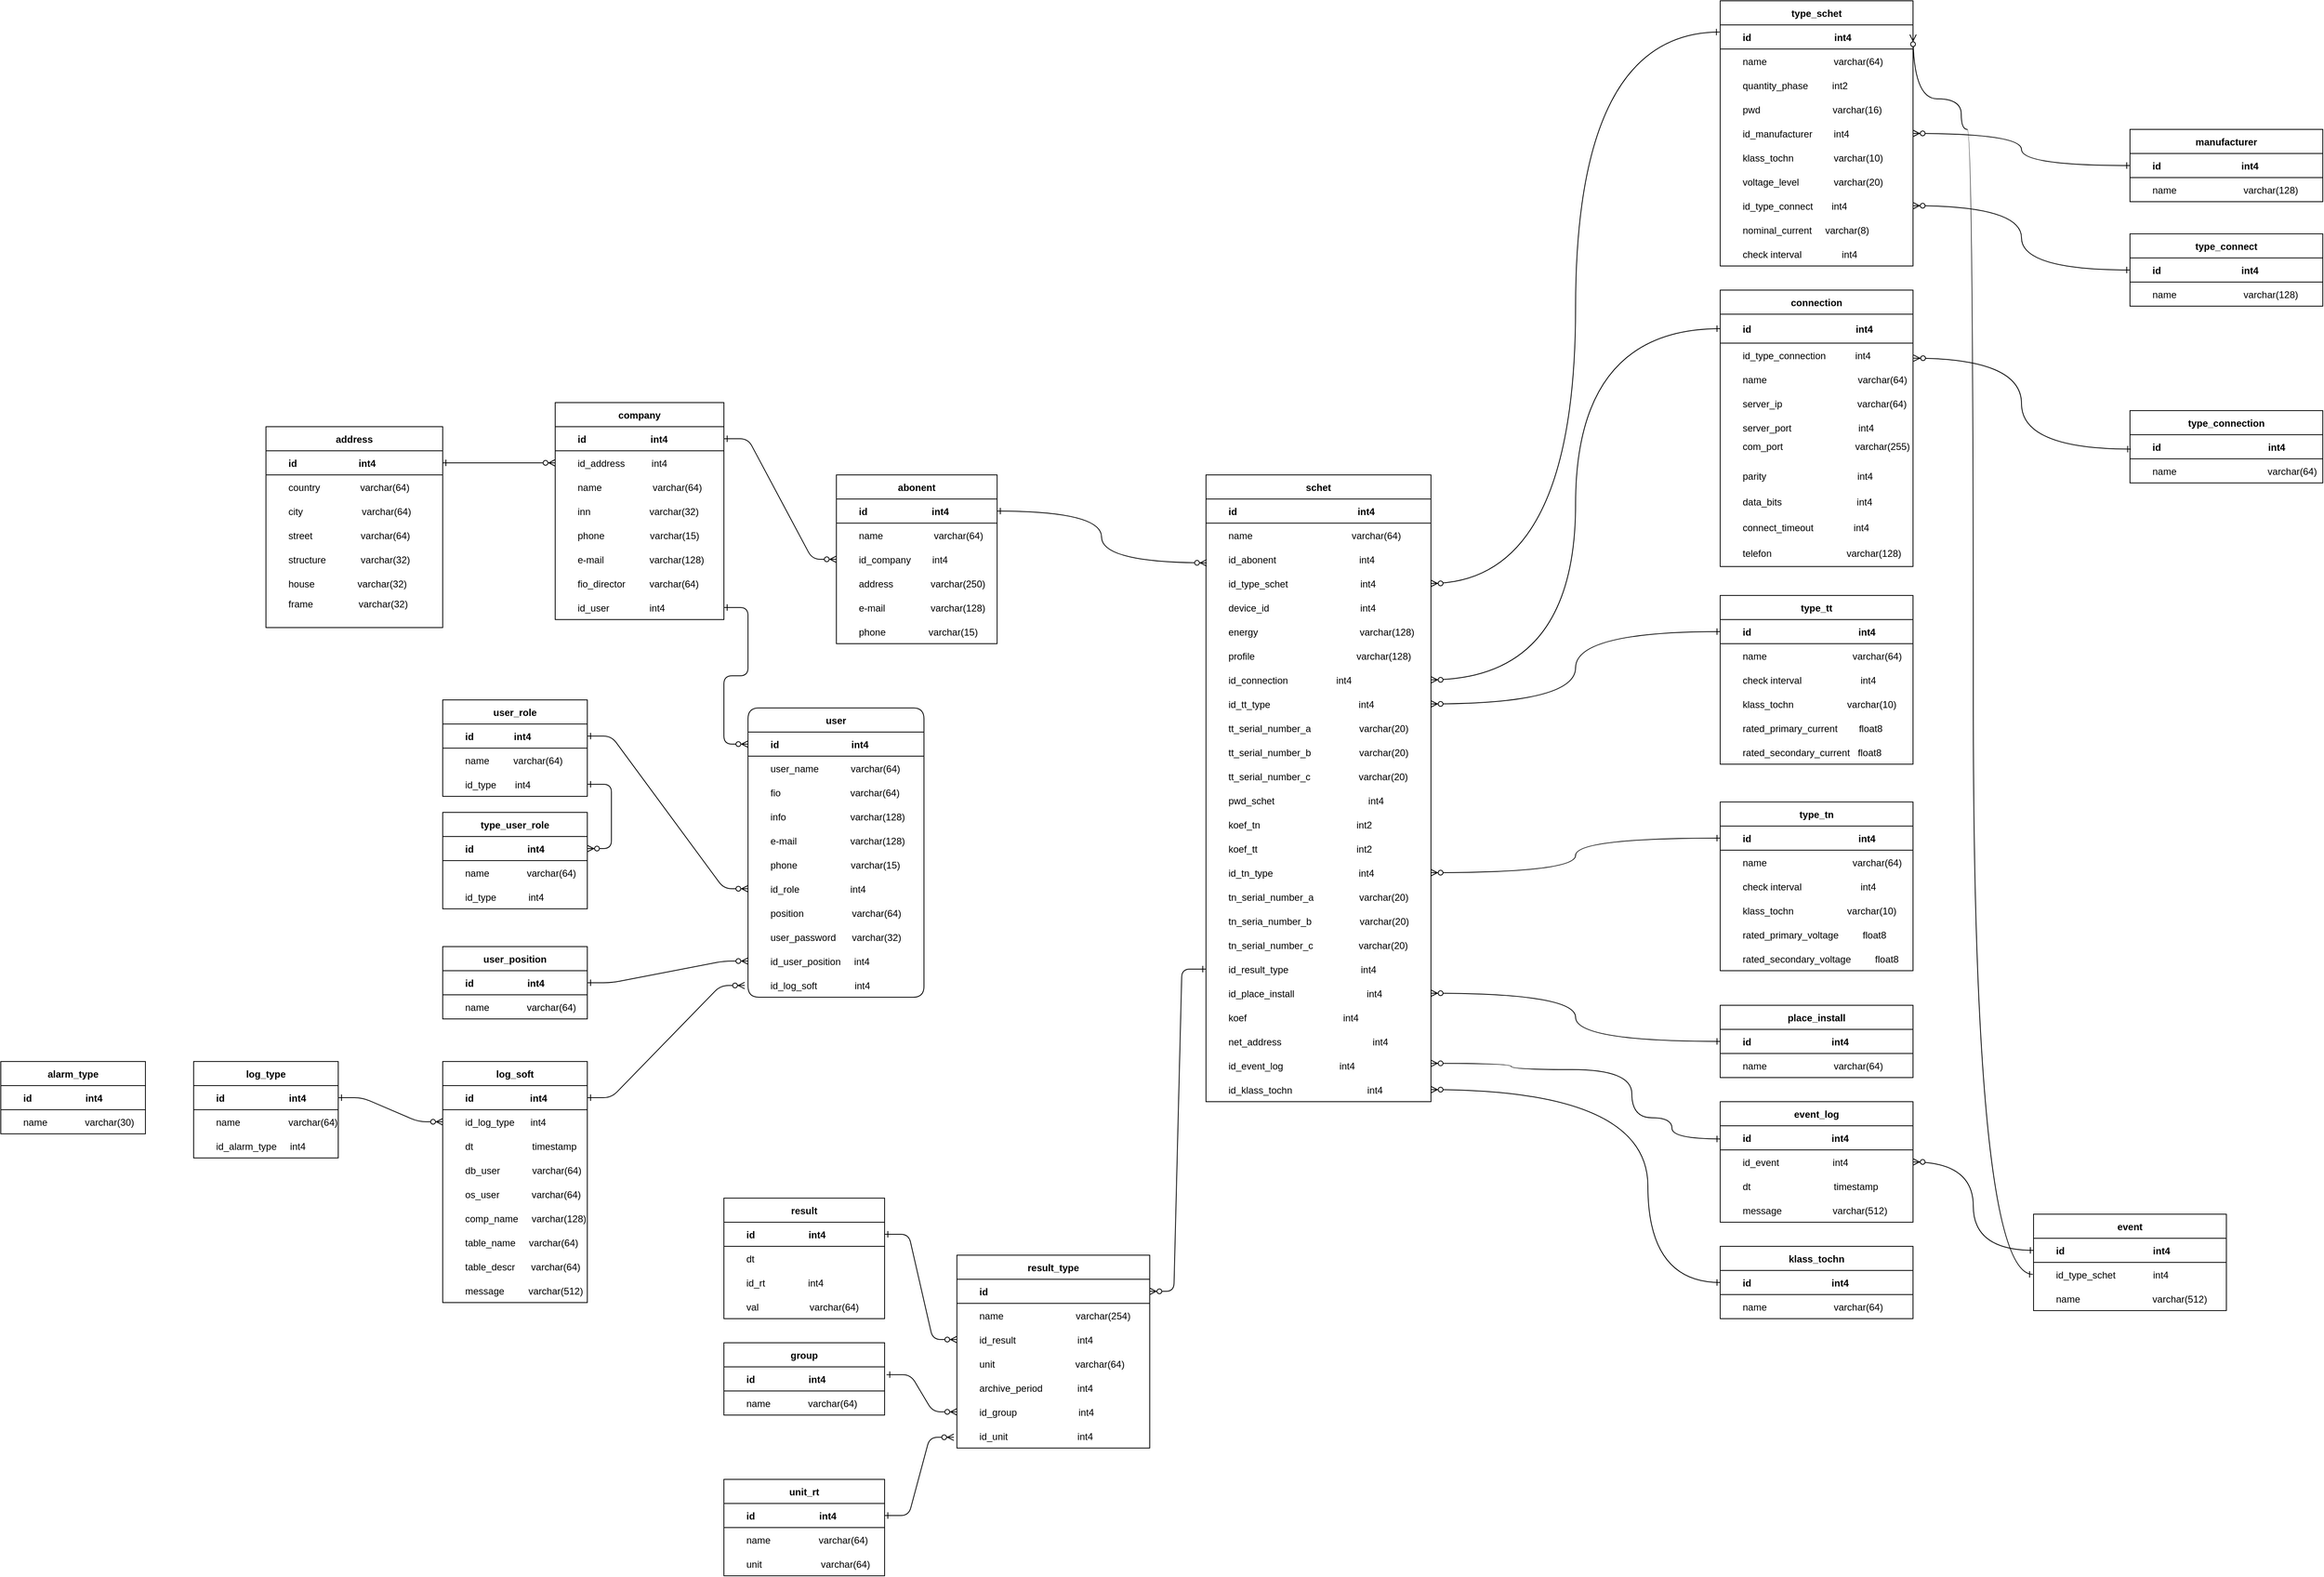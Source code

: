<mxfile version="22.0.2" type="github">
  <diagram id="R2lEEEUBdFMjLlhIrx00" name="Page-1">
    <mxGraphModel dx="2816" dy="1715" grid="1" gridSize="10" guides="1" tooltips="1" connect="1" arrows="1" fold="1" page="1" pageScale="1" pageWidth="1169" pageHeight="827" math="0" shadow="0" extFonts="Permanent Marker^https://fonts.googleapis.com/css?family=Permanent+Marker">
      <root>
        <mxCell id="0" />
        <mxCell id="1" parent="0" />
        <mxCell id="C-vyLk0tnHw3VtMMgP7b-1" value="" style="edgeStyle=entityRelationEdgeStyle;endArrow=ERzeroToMany;startArrow=ERone;endFill=1;startFill=0;entryX=0;entryY=0.5;entryDx=0;entryDy=0;" parent="1" source="C-vyLk0tnHw3VtMMgP7b-24" target="C-vyLk0tnHw3VtMMgP7b-6" edge="1">
          <mxGeometry width="100" height="100" relative="1" as="geometry">
            <mxPoint x="340" y="720" as="sourcePoint" />
            <mxPoint x="360" y="270" as="targetPoint" />
          </mxGeometry>
        </mxCell>
        <mxCell id="C-vyLk0tnHw3VtMMgP7b-12" value="" style="edgeStyle=entityRelationEdgeStyle;endArrow=ERzeroToMany;startArrow=ERone;endFill=1;startFill=0;entryX=0;entryY=0.5;entryDx=0;entryDy=0;exitX=1;exitY=0.5;exitDx=0;exitDy=0;" parent="1" source="LuDClFMpIRES3wtFja24-454" target="C-vyLk0tnHw3VtMMgP7b-14" edge="1">
          <mxGeometry width="100" height="100" relative="1" as="geometry">
            <mxPoint x="400" y="180" as="sourcePoint" />
            <mxPoint x="460" y="205" as="targetPoint" />
          </mxGeometry>
        </mxCell>
        <mxCell id="C-vyLk0tnHw3VtMMgP7b-2" value="company" style="shape=table;startSize=30;container=1;collapsible=1;childLayout=tableLayout;fixedRows=1;rowLines=0;fontStyle=1;align=center;resizeLast=1;strokeWidth=1;swimlaneLine=1;rounded=0;shadow=0;columnLines=0;resizeLastRow=1;moveCells=0;treeMoving=0;treeFolding=0;deletable=1;cloneable=1;rotatable=1;swimlaneHead=1;swimlaneBody=1;horizontal=1;top=1;bottom=1;left=1;right=1;noLabel=0;portConstraintRotation=0;connectable=1;allowArrows=1;snapToPoint=0;fixDash=0;dropTarget=1;expand=1;editable=1;movable=1;resizable=1;locked=0;movableLabel=0;metaEdit=0;backgroundOutline=0;autosize=0;fixedWidth=0;resizeWidth=0;resizeHeight=0;pointerEvents=1;enumerate=0;comic=0;" parent="1" vertex="1">
          <mxGeometry x="270" y="60" width="210" height="270" as="geometry">
            <mxRectangle x="415" y="160" width="110" height="30" as="alternateBounds" />
          </mxGeometry>
        </mxCell>
        <mxCell id="C-vyLk0tnHw3VtMMgP7b-3" value="" style="shape=partialRectangle;collapsible=0;dropTarget=0;pointerEvents=0;fillColor=none;points=[[0,0.5],[1,0.5]];portConstraint=eastwest;top=0;left=0;right=0;bottom=1;" parent="C-vyLk0tnHw3VtMMgP7b-2" vertex="1">
          <mxGeometry y="30" width="210" height="30" as="geometry" />
        </mxCell>
        <mxCell id="C-vyLk0tnHw3VtMMgP7b-4" value="" style="shape=partialRectangle;overflow=hidden;connectable=0;fillColor=none;top=0;left=0;bottom=0;right=0;fontStyle=1;" parent="C-vyLk0tnHw3VtMMgP7b-3" vertex="1">
          <mxGeometry width="20" height="30" as="geometry">
            <mxRectangle width="20" height="30" as="alternateBounds" />
          </mxGeometry>
        </mxCell>
        <mxCell id="C-vyLk0tnHw3VtMMgP7b-5" value="id                        int4" style="shape=partialRectangle;overflow=hidden;connectable=0;fillColor=none;top=0;left=0;bottom=0;right=0;align=left;spacingLeft=6;fontStyle=1;" parent="C-vyLk0tnHw3VtMMgP7b-3" vertex="1">
          <mxGeometry x="20" width="190" height="30" as="geometry">
            <mxRectangle width="190" height="30" as="alternateBounds" />
          </mxGeometry>
        </mxCell>
        <mxCell id="C-vyLk0tnHw3VtMMgP7b-6" value="" style="shape=partialRectangle;collapsible=0;dropTarget=0;pointerEvents=0;fillColor=none;points=[[0,0.5],[1,0.5]];portConstraint=eastwest;top=0;left=0;right=0;bottom=0;" parent="C-vyLk0tnHw3VtMMgP7b-2" vertex="1">
          <mxGeometry y="60" width="210" height="30" as="geometry" />
        </mxCell>
        <mxCell id="C-vyLk0tnHw3VtMMgP7b-7" value="" style="shape=partialRectangle;overflow=hidden;connectable=0;fillColor=none;top=0;left=0;bottom=0;right=0;" parent="C-vyLk0tnHw3VtMMgP7b-6" vertex="1">
          <mxGeometry width="20" height="30" as="geometry">
            <mxRectangle width="20" height="30" as="alternateBounds" />
          </mxGeometry>
        </mxCell>
        <mxCell id="C-vyLk0tnHw3VtMMgP7b-8" value="id_address          int4" style="shape=partialRectangle;overflow=hidden;connectable=0;fillColor=none;top=0;left=0;bottom=0;right=0;align=left;spacingLeft=6;" parent="C-vyLk0tnHw3VtMMgP7b-6" vertex="1">
          <mxGeometry x="20" width="190" height="30" as="geometry">
            <mxRectangle width="190" height="30" as="alternateBounds" />
          </mxGeometry>
        </mxCell>
        <mxCell id="LuDClFMpIRES3wtFja24-69" value="" style="shape=partialRectangle;collapsible=0;dropTarget=0;pointerEvents=0;fillColor=none;points=[[0,0.5],[1,0.5]];portConstraint=eastwest;top=0;left=0;right=0;bottom=0;" parent="C-vyLk0tnHw3VtMMgP7b-2" vertex="1">
          <mxGeometry y="90" width="210" height="30" as="geometry" />
        </mxCell>
        <mxCell id="LuDClFMpIRES3wtFja24-70" value="" style="shape=partialRectangle;overflow=hidden;connectable=0;fillColor=none;top=0;left=0;bottom=0;right=0;" parent="LuDClFMpIRES3wtFja24-69" vertex="1">
          <mxGeometry width="20" height="30" as="geometry">
            <mxRectangle width="20" height="30" as="alternateBounds" />
          </mxGeometry>
        </mxCell>
        <mxCell id="LuDClFMpIRES3wtFja24-71" value="name                   varchar(64)" style="shape=partialRectangle;overflow=hidden;connectable=0;fillColor=none;top=0;left=0;bottom=0;right=0;align=left;spacingLeft=6;" parent="LuDClFMpIRES3wtFja24-69" vertex="1">
          <mxGeometry x="20" width="190" height="30" as="geometry">
            <mxRectangle width="190" height="30" as="alternateBounds" />
          </mxGeometry>
        </mxCell>
        <mxCell id="LuDClFMpIRES3wtFja24-72" value="" style="shape=partialRectangle;collapsible=0;dropTarget=0;pointerEvents=0;fillColor=none;points=[[0,0.5],[1,0.5]];portConstraint=eastwest;top=0;left=0;right=0;bottom=0;" parent="C-vyLk0tnHw3VtMMgP7b-2" vertex="1">
          <mxGeometry y="120" width="210" height="30" as="geometry" />
        </mxCell>
        <mxCell id="LuDClFMpIRES3wtFja24-73" value="" style="shape=partialRectangle;overflow=hidden;connectable=0;fillColor=none;top=0;left=0;bottom=0;right=0;" parent="LuDClFMpIRES3wtFja24-72" vertex="1">
          <mxGeometry width="20" height="30" as="geometry">
            <mxRectangle width="20" height="30" as="alternateBounds" />
          </mxGeometry>
        </mxCell>
        <mxCell id="LuDClFMpIRES3wtFja24-74" value="inn                      varchar(32)" style="shape=partialRectangle;overflow=hidden;connectable=0;fillColor=none;top=0;left=0;bottom=0;right=0;align=left;spacingLeft=6;" parent="LuDClFMpIRES3wtFja24-72" vertex="1">
          <mxGeometry x="20" width="190" height="30" as="geometry">
            <mxRectangle width="190" height="30" as="alternateBounds" />
          </mxGeometry>
        </mxCell>
        <mxCell id="LuDClFMpIRES3wtFja24-91" value="" style="shape=partialRectangle;collapsible=0;dropTarget=0;pointerEvents=0;fillColor=none;points=[[0,0.5],[1,0.5]];portConstraint=eastwest;top=0;left=0;right=0;bottom=0;" parent="C-vyLk0tnHw3VtMMgP7b-2" vertex="1">
          <mxGeometry y="150" width="210" height="30" as="geometry" />
        </mxCell>
        <mxCell id="LuDClFMpIRES3wtFja24-92" value="" style="shape=partialRectangle;overflow=hidden;connectable=0;fillColor=none;top=0;left=0;bottom=0;right=0;" parent="LuDClFMpIRES3wtFja24-91" vertex="1">
          <mxGeometry width="20" height="30" as="geometry">
            <mxRectangle width="20" height="30" as="alternateBounds" />
          </mxGeometry>
        </mxCell>
        <mxCell id="LuDClFMpIRES3wtFja24-93" value="phone                 varchar(15)" style="shape=partialRectangle;overflow=hidden;connectable=0;fillColor=none;top=0;left=0;bottom=0;right=0;align=left;spacingLeft=6;" parent="LuDClFMpIRES3wtFja24-91" vertex="1">
          <mxGeometry x="20" width="190" height="30" as="geometry">
            <mxRectangle width="190" height="30" as="alternateBounds" />
          </mxGeometry>
        </mxCell>
        <mxCell id="LuDClFMpIRES3wtFja24-94" value="" style="shape=partialRectangle;collapsible=0;dropTarget=0;pointerEvents=0;fillColor=none;points=[[0,0.5],[1,0.5]];portConstraint=eastwest;top=0;left=0;right=0;bottom=0;" parent="C-vyLk0tnHw3VtMMgP7b-2" vertex="1">
          <mxGeometry y="180" width="210" height="30" as="geometry" />
        </mxCell>
        <mxCell id="LuDClFMpIRES3wtFja24-95" value="" style="shape=partialRectangle;overflow=hidden;connectable=0;fillColor=none;top=0;left=0;bottom=0;right=0;" parent="LuDClFMpIRES3wtFja24-94" vertex="1">
          <mxGeometry width="20" height="30" as="geometry">
            <mxRectangle width="20" height="30" as="alternateBounds" />
          </mxGeometry>
        </mxCell>
        <mxCell id="LuDClFMpIRES3wtFja24-96" value="e-mail                 varchar(128)" style="shape=partialRectangle;overflow=hidden;connectable=0;fillColor=none;top=0;left=0;bottom=0;right=0;align=left;spacingLeft=6;" parent="LuDClFMpIRES3wtFja24-94" vertex="1">
          <mxGeometry x="20" width="190" height="30" as="geometry">
            <mxRectangle width="190" height="30" as="alternateBounds" />
          </mxGeometry>
        </mxCell>
        <mxCell id="LuDClFMpIRES3wtFja24-97" value="" style="shape=partialRectangle;collapsible=0;dropTarget=0;pointerEvents=0;fillColor=none;points=[[0,0.5],[1,0.5]];portConstraint=eastwest;top=0;left=0;right=0;bottom=0;" parent="C-vyLk0tnHw3VtMMgP7b-2" vertex="1">
          <mxGeometry y="210" width="210" height="30" as="geometry" />
        </mxCell>
        <mxCell id="LuDClFMpIRES3wtFja24-98" value="" style="shape=partialRectangle;overflow=hidden;connectable=0;fillColor=none;top=0;left=0;bottom=0;right=0;" parent="LuDClFMpIRES3wtFja24-97" vertex="1">
          <mxGeometry width="20" height="30" as="geometry">
            <mxRectangle width="20" height="30" as="alternateBounds" />
          </mxGeometry>
        </mxCell>
        <mxCell id="LuDClFMpIRES3wtFja24-99" value="fio_director         varchar(64)" style="shape=partialRectangle;overflow=hidden;connectable=0;fillColor=none;top=0;left=0;bottom=0;right=0;align=left;spacingLeft=6;" parent="LuDClFMpIRES3wtFja24-97" vertex="1">
          <mxGeometry x="20" width="190" height="30" as="geometry">
            <mxRectangle width="190" height="30" as="alternateBounds" />
          </mxGeometry>
        </mxCell>
        <mxCell id="LuDClFMpIRES3wtFja24-454" value="" style="shape=partialRectangle;collapsible=0;dropTarget=0;pointerEvents=0;fillColor=none;points=[[0,0.5],[1,0.5]];portConstraint=eastwest;top=0;left=0;right=0;bottom=0;" parent="C-vyLk0tnHw3VtMMgP7b-2" vertex="1">
          <mxGeometry y="240" width="210" height="30" as="geometry" />
        </mxCell>
        <mxCell id="LuDClFMpIRES3wtFja24-455" value="" style="shape=partialRectangle;overflow=hidden;connectable=0;fillColor=none;top=0;left=0;bottom=0;right=0;" parent="LuDClFMpIRES3wtFja24-454" vertex="1">
          <mxGeometry width="20" height="30" as="geometry">
            <mxRectangle width="20" height="30" as="alternateBounds" />
          </mxGeometry>
        </mxCell>
        <mxCell id="LuDClFMpIRES3wtFja24-456" value="id_user               int4" style="shape=partialRectangle;overflow=hidden;connectable=0;fillColor=none;top=0;left=0;bottom=0;right=0;align=left;spacingLeft=6;" parent="LuDClFMpIRES3wtFja24-454" vertex="1">
          <mxGeometry x="20" width="190" height="30" as="geometry">
            <mxRectangle width="190" height="30" as="alternateBounds" />
          </mxGeometry>
        </mxCell>
        <mxCell id="C-vyLk0tnHw3VtMMgP7b-13" value="user" style="shape=table;startSize=30;container=1;collapsible=1;childLayout=tableLayout;fixedRows=1;rowLines=0;fontStyle=1;align=center;resizeLast=1;columnLines=0;resizeLastRow=0;absoluteArcSize=0;swimlaneHead=1;swimlaneBody=1;horizontal=1;top=1;bottom=1;left=1;right=1;connectable=1;allowArrows=1;snapToPoint=0;fixDash=0;comic=0;enumerate=0;moveCells=0;pointerEvents=1;treeMoving=0;treeFolding=0;deletable=1;cloneable=1;rotatable=1;resizeHeight=0;swimlaneLine=1;rounded=1;shadow=0;" parent="1" vertex="1">
          <mxGeometry x="510" y="440" width="219" height="360" as="geometry" />
        </mxCell>
        <mxCell id="C-vyLk0tnHw3VtMMgP7b-14" value="" style="shape=partialRectangle;collapsible=0;dropTarget=0;pointerEvents=0;fillColor=none;points=[[0,0.5],[1,0.5]];portConstraint=eastwest;top=0;left=0;right=0;bottom=1;" parent="C-vyLk0tnHw3VtMMgP7b-13" vertex="1">
          <mxGeometry y="30" width="219" height="30" as="geometry" />
        </mxCell>
        <mxCell id="C-vyLk0tnHw3VtMMgP7b-15" value="" style="shape=partialRectangle;overflow=hidden;connectable=0;fillColor=none;top=0;left=0;bottom=0;right=0;fontStyle=1;" parent="C-vyLk0tnHw3VtMMgP7b-14" vertex="1">
          <mxGeometry width="20" height="30" as="geometry">
            <mxRectangle width="20" height="30" as="alternateBounds" />
          </mxGeometry>
        </mxCell>
        <mxCell id="C-vyLk0tnHw3VtMMgP7b-16" value="id                           int4" style="shape=partialRectangle;overflow=hidden;connectable=0;fillColor=none;top=0;left=0;bottom=0;right=0;align=left;spacingLeft=6;fontStyle=1;" parent="C-vyLk0tnHw3VtMMgP7b-14" vertex="1">
          <mxGeometry x="20" width="199" height="30" as="geometry">
            <mxRectangle width="199" height="30" as="alternateBounds" />
          </mxGeometry>
        </mxCell>
        <mxCell id="C-vyLk0tnHw3VtMMgP7b-17" value="" style="shape=partialRectangle;collapsible=0;dropTarget=0;pointerEvents=0;fillColor=none;points=[[0,0.5],[1,0.5]];portConstraint=eastwest;top=0;left=0;right=0;bottom=0;" parent="C-vyLk0tnHw3VtMMgP7b-13" vertex="1">
          <mxGeometry y="60" width="219" height="30" as="geometry" />
        </mxCell>
        <mxCell id="C-vyLk0tnHw3VtMMgP7b-18" value="" style="shape=partialRectangle;overflow=hidden;connectable=0;fillColor=none;top=0;left=0;bottom=0;right=0;" parent="C-vyLk0tnHw3VtMMgP7b-17" vertex="1">
          <mxGeometry width="20" height="30" as="geometry">
            <mxRectangle width="20" height="30" as="alternateBounds" />
          </mxGeometry>
        </mxCell>
        <mxCell id="C-vyLk0tnHw3VtMMgP7b-19" value="user_name            varchar(64)" style="shape=partialRectangle;overflow=hidden;connectable=0;fillColor=none;top=0;left=0;bottom=0;right=0;align=left;spacingLeft=6;" parent="C-vyLk0tnHw3VtMMgP7b-17" vertex="1">
          <mxGeometry x="20" width="199" height="30" as="geometry">
            <mxRectangle width="199" height="30" as="alternateBounds" />
          </mxGeometry>
        </mxCell>
        <mxCell id="C-vyLk0tnHw3VtMMgP7b-20" value="" style="shape=partialRectangle;collapsible=0;dropTarget=0;pointerEvents=0;fillColor=none;points=[[0,0.5],[1,0.5]];portConstraint=eastwest;top=0;left=0;right=0;bottom=0;" parent="C-vyLk0tnHw3VtMMgP7b-13" vertex="1">
          <mxGeometry y="90" width="219" height="30" as="geometry" />
        </mxCell>
        <mxCell id="C-vyLk0tnHw3VtMMgP7b-21" value="" style="shape=partialRectangle;overflow=hidden;connectable=0;fillColor=none;top=0;left=0;bottom=0;right=0;" parent="C-vyLk0tnHw3VtMMgP7b-20" vertex="1">
          <mxGeometry width="20" height="30" as="geometry">
            <mxRectangle width="20" height="30" as="alternateBounds" />
          </mxGeometry>
        </mxCell>
        <mxCell id="C-vyLk0tnHw3VtMMgP7b-22" value="fio                          varchar(64)" style="shape=partialRectangle;overflow=hidden;connectable=0;fillColor=none;top=0;left=0;bottom=0;right=0;align=left;spacingLeft=6;" parent="C-vyLk0tnHw3VtMMgP7b-20" vertex="1">
          <mxGeometry x="20" width="199" height="30" as="geometry">
            <mxRectangle width="199" height="30" as="alternateBounds" />
          </mxGeometry>
        </mxCell>
        <mxCell id="LuDClFMpIRES3wtFja24-22" value="" style="shape=partialRectangle;collapsible=0;dropTarget=0;pointerEvents=0;fillColor=none;points=[[0,0.5],[1,0.5]];portConstraint=eastwest;top=0;left=0;right=0;bottom=0;" parent="C-vyLk0tnHw3VtMMgP7b-13" vertex="1">
          <mxGeometry y="120" width="219" height="30" as="geometry" />
        </mxCell>
        <mxCell id="LuDClFMpIRES3wtFja24-23" value="" style="shape=partialRectangle;overflow=hidden;connectable=0;fillColor=none;top=0;left=0;bottom=0;right=0;" parent="LuDClFMpIRES3wtFja24-22" vertex="1">
          <mxGeometry width="20" height="30" as="geometry">
            <mxRectangle width="20" height="30" as="alternateBounds" />
          </mxGeometry>
        </mxCell>
        <mxCell id="LuDClFMpIRES3wtFja24-24" value="info                        varchar(128)" style="shape=partialRectangle;overflow=hidden;connectable=0;fillColor=none;top=0;left=0;bottom=0;right=0;align=left;spacingLeft=6;" parent="LuDClFMpIRES3wtFja24-22" vertex="1">
          <mxGeometry x="20" width="199" height="30" as="geometry">
            <mxRectangle width="199" height="30" as="alternateBounds" />
          </mxGeometry>
        </mxCell>
        <mxCell id="LuDClFMpIRES3wtFja24-25" value="" style="shape=partialRectangle;collapsible=0;dropTarget=0;pointerEvents=0;fillColor=none;points=[[0,0.5],[1,0.5]];portConstraint=eastwest;top=0;left=0;right=0;bottom=0;" parent="C-vyLk0tnHw3VtMMgP7b-13" vertex="1">
          <mxGeometry y="150" width="219" height="30" as="geometry" />
        </mxCell>
        <mxCell id="LuDClFMpIRES3wtFja24-26" value="" style="shape=partialRectangle;overflow=hidden;connectable=0;fillColor=none;top=0;left=0;bottom=0;right=0;" parent="LuDClFMpIRES3wtFja24-25" vertex="1">
          <mxGeometry width="20" height="30" as="geometry">
            <mxRectangle width="20" height="30" as="alternateBounds" />
          </mxGeometry>
        </mxCell>
        <mxCell id="LuDClFMpIRES3wtFja24-27" value="e-mail                    varchar(128)" style="shape=partialRectangle;overflow=hidden;connectable=0;fillColor=none;top=0;left=0;bottom=0;right=0;align=left;spacingLeft=6;" parent="LuDClFMpIRES3wtFja24-25" vertex="1">
          <mxGeometry x="20" width="199" height="30" as="geometry">
            <mxRectangle width="199" height="30" as="alternateBounds" />
          </mxGeometry>
        </mxCell>
        <mxCell id="LuDClFMpIRES3wtFja24-28" value="" style="shape=partialRectangle;collapsible=0;dropTarget=0;pointerEvents=0;fillColor=none;points=[[0,0.5],[1,0.5]];portConstraint=eastwest;top=0;left=0;right=0;bottom=0;" parent="C-vyLk0tnHw3VtMMgP7b-13" vertex="1">
          <mxGeometry y="180" width="219" height="30" as="geometry" />
        </mxCell>
        <mxCell id="LuDClFMpIRES3wtFja24-29" value="" style="shape=partialRectangle;overflow=hidden;connectable=0;fillColor=none;top=0;left=0;bottom=0;right=0;" parent="LuDClFMpIRES3wtFja24-28" vertex="1">
          <mxGeometry width="20" height="30" as="geometry">
            <mxRectangle width="20" height="30" as="alternateBounds" />
          </mxGeometry>
        </mxCell>
        <mxCell id="LuDClFMpIRES3wtFja24-30" value="phone                    varchar(15)" style="shape=partialRectangle;overflow=hidden;connectable=0;fillColor=none;top=0;left=0;bottom=0;right=0;align=left;spacingLeft=6;" parent="LuDClFMpIRES3wtFja24-28" vertex="1">
          <mxGeometry x="20" width="199" height="30" as="geometry">
            <mxRectangle width="199" height="30" as="alternateBounds" />
          </mxGeometry>
        </mxCell>
        <mxCell id="LuDClFMpIRES3wtFja24-31" value="" style="shape=partialRectangle;collapsible=0;dropTarget=0;pointerEvents=0;fillColor=none;points=[[0,0.5],[1,0.5]];portConstraint=eastwest;top=0;left=0;right=0;bottom=0;" parent="C-vyLk0tnHw3VtMMgP7b-13" vertex="1">
          <mxGeometry y="210" width="219" height="30" as="geometry" />
        </mxCell>
        <mxCell id="LuDClFMpIRES3wtFja24-32" value="" style="shape=partialRectangle;overflow=hidden;connectable=0;fillColor=none;top=0;left=0;bottom=0;right=0;" parent="LuDClFMpIRES3wtFja24-31" vertex="1">
          <mxGeometry width="20" height="30" as="geometry">
            <mxRectangle width="20" height="30" as="alternateBounds" />
          </mxGeometry>
        </mxCell>
        <mxCell id="LuDClFMpIRES3wtFja24-33" value="id_role                   int4" style="shape=partialRectangle;overflow=hidden;connectable=0;fillColor=none;top=0;left=0;bottom=0;right=0;align=left;spacingLeft=6;noLabel=0;portConstraintRotation=0;allowArrows=1;snapToPoint=0;resizable=1;resizeWidth=0;enumerate=0;" parent="LuDClFMpIRES3wtFja24-31" vertex="1">
          <mxGeometry x="20" width="199" height="30" as="geometry">
            <mxRectangle width="199" height="30" as="alternateBounds" />
          </mxGeometry>
        </mxCell>
        <mxCell id="LuDClFMpIRES3wtFja24-56" value="" style="shape=partialRectangle;collapsible=0;dropTarget=0;pointerEvents=0;fillColor=none;points=[[0,0.5],[1,0.5]];portConstraint=eastwest;top=0;left=0;right=0;bottom=0;" parent="C-vyLk0tnHw3VtMMgP7b-13" vertex="1">
          <mxGeometry y="240" width="219" height="30" as="geometry" />
        </mxCell>
        <mxCell id="LuDClFMpIRES3wtFja24-57" value="" style="shape=partialRectangle;overflow=hidden;connectable=0;fillColor=none;top=0;left=0;bottom=0;right=0;" parent="LuDClFMpIRES3wtFja24-56" vertex="1">
          <mxGeometry width="20" height="30" as="geometry">
            <mxRectangle width="20" height="30" as="alternateBounds" />
          </mxGeometry>
        </mxCell>
        <mxCell id="LuDClFMpIRES3wtFja24-58" value="position                  varchar(64)" style="shape=partialRectangle;overflow=hidden;connectable=0;fillColor=none;top=0;left=0;bottom=0;right=0;align=left;spacingLeft=6;" parent="LuDClFMpIRES3wtFja24-56" vertex="1">
          <mxGeometry x="20" width="199" height="30" as="geometry">
            <mxRectangle width="199" height="30" as="alternateBounds" />
          </mxGeometry>
        </mxCell>
        <mxCell id="LuDClFMpIRES3wtFja24-575" value="" style="shape=partialRectangle;collapsible=0;dropTarget=0;pointerEvents=0;fillColor=none;points=[[0,0.5],[1,0.5]];portConstraint=eastwest;top=0;left=0;right=0;bottom=0;" parent="C-vyLk0tnHw3VtMMgP7b-13" vertex="1">
          <mxGeometry y="270" width="219" height="30" as="geometry" />
        </mxCell>
        <mxCell id="LuDClFMpIRES3wtFja24-576" value="" style="shape=partialRectangle;overflow=hidden;connectable=0;fillColor=none;top=0;left=0;bottom=0;right=0;" parent="LuDClFMpIRES3wtFja24-575" vertex="1">
          <mxGeometry width="20" height="30" as="geometry">
            <mxRectangle width="20" height="30" as="alternateBounds" />
          </mxGeometry>
        </mxCell>
        <mxCell id="LuDClFMpIRES3wtFja24-577" value="user_password      varchar(32)" style="shape=partialRectangle;overflow=hidden;connectable=0;fillColor=none;top=0;left=0;bottom=0;right=0;align=left;spacingLeft=6;" parent="LuDClFMpIRES3wtFja24-575" vertex="1">
          <mxGeometry x="20" width="199" height="30" as="geometry">
            <mxRectangle width="199" height="30" as="alternateBounds" />
          </mxGeometry>
        </mxCell>
        <mxCell id="qBnUAe8fcD3txvnjsRs1-3" value="" style="shape=partialRectangle;collapsible=0;dropTarget=0;pointerEvents=0;fillColor=none;points=[[0,0.5],[1,0.5]];portConstraint=eastwest;top=0;left=0;right=0;bottom=0;" parent="C-vyLk0tnHw3VtMMgP7b-13" vertex="1">
          <mxGeometry y="300" width="219" height="30" as="geometry" />
        </mxCell>
        <mxCell id="qBnUAe8fcD3txvnjsRs1-4" value="" style="shape=partialRectangle;overflow=hidden;connectable=0;fillColor=none;top=0;left=0;bottom=0;right=0;" parent="qBnUAe8fcD3txvnjsRs1-3" vertex="1">
          <mxGeometry width="20" height="30" as="geometry">
            <mxRectangle width="20" height="30" as="alternateBounds" />
          </mxGeometry>
        </mxCell>
        <mxCell id="qBnUAe8fcD3txvnjsRs1-5" value="id_user_position     int4" style="shape=partialRectangle;overflow=hidden;connectable=0;fillColor=none;top=0;left=0;bottom=0;right=0;align=left;spacingLeft=6;" parent="qBnUAe8fcD3txvnjsRs1-3" vertex="1">
          <mxGeometry x="20" width="199" height="30" as="geometry">
            <mxRectangle width="199" height="30" as="alternateBounds" />
          </mxGeometry>
        </mxCell>
        <mxCell id="CSrTi60d8i-n17Dc-1KF-133" value="" style="shape=partialRectangle;collapsible=0;dropTarget=0;pointerEvents=0;fillColor=none;points=[[0,0.5],[1,0.5]];portConstraint=eastwest;top=0;left=0;right=0;bottom=0;" parent="C-vyLk0tnHw3VtMMgP7b-13" vertex="1">
          <mxGeometry y="330" width="219" height="30" as="geometry" />
        </mxCell>
        <mxCell id="CSrTi60d8i-n17Dc-1KF-134" value="" style="shape=partialRectangle;overflow=hidden;connectable=0;fillColor=none;top=0;left=0;bottom=0;right=0;" parent="CSrTi60d8i-n17Dc-1KF-133" vertex="1">
          <mxGeometry width="20" height="30" as="geometry">
            <mxRectangle width="20" height="30" as="alternateBounds" />
          </mxGeometry>
        </mxCell>
        <mxCell id="CSrTi60d8i-n17Dc-1KF-135" value="id_log_soft              int4" style="shape=partialRectangle;overflow=hidden;connectable=0;fillColor=none;top=0;left=0;bottom=0;right=0;align=left;spacingLeft=6;" parent="CSrTi60d8i-n17Dc-1KF-133" vertex="1">
          <mxGeometry x="20" width="199" height="30" as="geometry">
            <mxRectangle width="199" height="30" as="alternateBounds" />
          </mxGeometry>
        </mxCell>
        <mxCell id="C-vyLk0tnHw3VtMMgP7b-23" value="address" style="shape=table;startSize=30;container=1;collapsible=1;childLayout=tableLayout;fixedRows=1;rowLines=0;fontStyle=1;align=center;resizeLast=1;columnLines=0;fillStyle=auto;strokeWidth=1;swimlaneLine=1;rounded=0;" parent="1" vertex="1">
          <mxGeometry x="-90" y="90" width="220" height="250" as="geometry">
            <mxRectangle x="-20" y="120" width="90" height="30" as="alternateBounds" />
          </mxGeometry>
        </mxCell>
        <mxCell id="C-vyLk0tnHw3VtMMgP7b-24" value="" style="shape=partialRectangle;collapsible=0;dropTarget=0;pointerEvents=0;fillColor=none;points=[[0,0.5],[1,0.5]];portConstraint=eastwest;top=0;left=0;right=0;bottom=1;" parent="C-vyLk0tnHw3VtMMgP7b-23" vertex="1">
          <mxGeometry y="30" width="220" height="30" as="geometry" />
        </mxCell>
        <mxCell id="C-vyLk0tnHw3VtMMgP7b-25" value="" style="shape=partialRectangle;overflow=hidden;connectable=0;fillColor=none;top=0;left=0;bottom=0;right=0;fontStyle=1;" parent="C-vyLk0tnHw3VtMMgP7b-24" vertex="1">
          <mxGeometry width="20" height="30" as="geometry">
            <mxRectangle width="20" height="30" as="alternateBounds" />
          </mxGeometry>
        </mxCell>
        <mxCell id="C-vyLk0tnHw3VtMMgP7b-26" value="id                       int4" style="shape=partialRectangle;overflow=hidden;connectable=0;fillColor=none;top=0;left=0;bottom=0;right=0;align=left;spacingLeft=6;fontStyle=1;" parent="C-vyLk0tnHw3VtMMgP7b-24" vertex="1">
          <mxGeometry x="20" width="200" height="30" as="geometry">
            <mxRectangle width="200" height="30" as="alternateBounds" />
          </mxGeometry>
        </mxCell>
        <mxCell id="LuDClFMpIRES3wtFja24-109" value="" style="shape=partialRectangle;collapsible=0;dropTarget=0;pointerEvents=0;fillColor=none;points=[[0,0.5],[1,0.5]];portConstraint=eastwest;top=0;left=0;right=0;bottom=0;" parent="C-vyLk0tnHw3VtMMgP7b-23" vertex="1">
          <mxGeometry y="60" width="220" height="30" as="geometry" />
        </mxCell>
        <mxCell id="LuDClFMpIRES3wtFja24-110" value="" style="shape=partialRectangle;overflow=hidden;connectable=0;fillColor=none;top=0;left=0;bottom=0;right=0;noLabel=0;portConstraintRotation=0;" parent="LuDClFMpIRES3wtFja24-109" vertex="1">
          <mxGeometry width="20" height="30" as="geometry">
            <mxRectangle width="20" height="30" as="alternateBounds" />
          </mxGeometry>
        </mxCell>
        <mxCell id="LuDClFMpIRES3wtFja24-111" value="country               varchar(64)" style="shape=partialRectangle;overflow=hidden;connectable=0;fillColor=none;top=0;left=0;bottom=0;right=0;align=left;spacingLeft=6;" parent="LuDClFMpIRES3wtFja24-109" vertex="1">
          <mxGeometry x="20" width="200" height="30" as="geometry">
            <mxRectangle width="200" height="30" as="alternateBounds" />
          </mxGeometry>
        </mxCell>
        <mxCell id="LuDClFMpIRES3wtFja24-112" value="" style="shape=partialRectangle;collapsible=0;dropTarget=0;pointerEvents=0;fillColor=none;points=[[0,0.5],[1,0.5]];portConstraint=eastwest;top=0;left=0;right=0;bottom=0;" parent="C-vyLk0tnHw3VtMMgP7b-23" vertex="1">
          <mxGeometry y="90" width="220" height="30" as="geometry" />
        </mxCell>
        <mxCell id="LuDClFMpIRES3wtFja24-113" value="" style="shape=partialRectangle;overflow=hidden;connectable=1;fillColor=none;top=0;left=0;bottom=0;right=0;fillOpacity=10;colspan=1;pointerEvents=0;deletable=1;cloneable=0;rotatable=1;resizable=1;movable=1;editable=1;locked=0;" parent="LuDClFMpIRES3wtFja24-112" vertex="1">
          <mxGeometry width="20" height="30" as="geometry">
            <mxRectangle width="20" height="30" as="alternateBounds" />
          </mxGeometry>
        </mxCell>
        <mxCell id="LuDClFMpIRES3wtFja24-114" value="city                      varchar(64)" style="shape=partialRectangle;overflow=hidden;connectable=0;fillColor=none;top=0;left=0;bottom=0;right=0;align=left;spacingLeft=6;" parent="LuDClFMpIRES3wtFja24-112" vertex="1">
          <mxGeometry x="20" width="200" height="30" as="geometry">
            <mxRectangle width="200" height="30" as="alternateBounds" />
          </mxGeometry>
        </mxCell>
        <mxCell id="LuDClFMpIRES3wtFja24-115" value="" style="shape=partialRectangle;collapsible=0;dropTarget=0;pointerEvents=0;fillColor=none;points=[[0,0.5],[1,0.5]];portConstraint=eastwest;top=0;left=0;right=0;bottom=0;" parent="C-vyLk0tnHw3VtMMgP7b-23" vertex="1">
          <mxGeometry y="120" width="220" height="30" as="geometry" />
        </mxCell>
        <mxCell id="LuDClFMpIRES3wtFja24-116" value="" style="shape=partialRectangle;overflow=hidden;connectable=0;fillColor=none;top=0;left=0;bottom=0;right=0;" parent="LuDClFMpIRES3wtFja24-115" vertex="1">
          <mxGeometry width="20" height="30" as="geometry">
            <mxRectangle width="20" height="30" as="alternateBounds" />
          </mxGeometry>
        </mxCell>
        <mxCell id="LuDClFMpIRES3wtFja24-117" value="street                  varchar(64)" style="shape=partialRectangle;overflow=hidden;connectable=0;fillColor=none;top=0;left=0;bottom=0;right=0;align=left;spacingLeft=6;" parent="LuDClFMpIRES3wtFja24-115" vertex="1">
          <mxGeometry x="20" width="200" height="30" as="geometry">
            <mxRectangle width="200" height="30" as="alternateBounds" />
          </mxGeometry>
        </mxCell>
        <mxCell id="LuDClFMpIRES3wtFja24-118" value="" style="shape=partialRectangle;collapsible=0;dropTarget=0;pointerEvents=0;fillColor=none;points=[[0,0.5],[1,0.5]];portConstraint=eastwest;top=0;left=0;right=0;bottom=0;" parent="C-vyLk0tnHw3VtMMgP7b-23" vertex="1">
          <mxGeometry y="150" width="220" height="30" as="geometry" />
        </mxCell>
        <mxCell id="LuDClFMpIRES3wtFja24-119" value="" style="shape=partialRectangle;overflow=hidden;connectable=0;fillColor=none;top=0;left=0;bottom=0;right=0;" parent="LuDClFMpIRES3wtFja24-118" vertex="1">
          <mxGeometry width="20" height="30" as="geometry">
            <mxRectangle width="20" height="30" as="alternateBounds" />
          </mxGeometry>
        </mxCell>
        <mxCell id="LuDClFMpIRES3wtFja24-120" value="structure             varchar(32)" style="shape=partialRectangle;overflow=hidden;connectable=0;fillColor=none;top=0;left=0;bottom=0;right=0;align=left;spacingLeft=6;" parent="LuDClFMpIRES3wtFja24-118" vertex="1">
          <mxGeometry x="20" width="200" height="30" as="geometry">
            <mxRectangle width="200" height="30" as="alternateBounds" />
          </mxGeometry>
        </mxCell>
        <mxCell id="LuDClFMpIRES3wtFja24-121" value="" style="shape=partialRectangle;collapsible=0;dropTarget=0;pointerEvents=0;fillColor=none;points=[[0,0.5],[1,0.5]];portConstraint=eastwest;top=0;left=0;right=0;bottom=0;" parent="C-vyLk0tnHw3VtMMgP7b-23" vertex="1">
          <mxGeometry y="180" width="220" height="30" as="geometry" />
        </mxCell>
        <mxCell id="LuDClFMpIRES3wtFja24-122" value="" style="shape=partialRectangle;overflow=hidden;connectable=0;fillColor=none;top=0;left=0;bottom=0;right=0;" parent="LuDClFMpIRES3wtFja24-121" vertex="1">
          <mxGeometry width="20" height="30" as="geometry">
            <mxRectangle width="20" height="30" as="alternateBounds" />
          </mxGeometry>
        </mxCell>
        <mxCell id="LuDClFMpIRES3wtFja24-123" value="house                varchar(32)" style="shape=partialRectangle;overflow=hidden;connectable=0;fillColor=none;top=0;left=0;bottom=0;right=0;align=left;spacingLeft=6;" parent="LuDClFMpIRES3wtFja24-121" vertex="1">
          <mxGeometry x="20" width="200" height="30" as="geometry">
            <mxRectangle width="200" height="30" as="alternateBounds" />
          </mxGeometry>
        </mxCell>
        <mxCell id="LuDClFMpIRES3wtFja24-124" value="" style="shape=partialRectangle;collapsible=0;dropTarget=0;pointerEvents=0;fillColor=none;points=[[0,0.5],[1,0.5]];portConstraint=eastwest;top=0;left=0;right=0;bottom=0;" parent="C-vyLk0tnHw3VtMMgP7b-23" vertex="1">
          <mxGeometry y="210" width="220" height="20" as="geometry" />
        </mxCell>
        <mxCell id="LuDClFMpIRES3wtFja24-125" value="" style="shape=partialRectangle;overflow=hidden;connectable=0;fillColor=none;top=0;left=0;bottom=0;right=0;" parent="LuDClFMpIRES3wtFja24-124" vertex="1">
          <mxGeometry width="20" height="20" as="geometry">
            <mxRectangle width="20" height="20" as="alternateBounds" />
          </mxGeometry>
        </mxCell>
        <mxCell id="LuDClFMpIRES3wtFja24-126" value="frame                 varchar(32)" style="shape=partialRectangle;overflow=hidden;connectable=0;fillColor=none;top=0;left=0;bottom=0;right=0;align=left;spacingLeft=6;" parent="LuDClFMpIRES3wtFja24-124" vertex="1">
          <mxGeometry x="20" width="200" height="20" as="geometry">
            <mxRectangle width="200" height="20" as="alternateBounds" />
          </mxGeometry>
        </mxCell>
        <mxCell id="LuDClFMpIRES3wtFja24-103" value="" style="shape=partialRectangle;collapsible=0;dropTarget=0;pointerEvents=0;fillColor=none;points=[[0,0.5],[1,0.5]];portConstraint=eastwest;top=0;left=0;right=0;bottom=1;" parent="C-vyLk0tnHw3VtMMgP7b-23" vertex="1">
          <mxGeometry y="230" width="220" height="20" as="geometry" />
        </mxCell>
        <mxCell id="LuDClFMpIRES3wtFja24-104" value="" style="shape=partialRectangle;overflow=hidden;connectable=0;fillColor=none;top=0;left=0;bottom=0;right=0;fontStyle=0;" parent="LuDClFMpIRES3wtFja24-103" vertex="1">
          <mxGeometry width="20" height="20" as="geometry">
            <mxRectangle width="20" height="20" as="alternateBounds" />
          </mxGeometry>
        </mxCell>
        <mxCell id="LuDClFMpIRES3wtFja24-105" value="" style="shape=partialRectangle;overflow=hidden;connectable=0;fillColor=none;top=0;left=0;bottom=0;right=0;align=left;spacingLeft=6;fontStyle=0;" parent="LuDClFMpIRES3wtFja24-103" vertex="1">
          <mxGeometry x="20" width="200" height="20" as="geometry">
            <mxRectangle width="200" height="20" as="alternateBounds" />
          </mxGeometry>
        </mxCell>
        <mxCell id="LuDClFMpIRES3wtFja24-130" value="abonent" style="shape=table;startSize=30;container=1;collapsible=1;childLayout=tableLayout;fixedRows=1;rowLines=0;fontStyle=1;align=center;resizeLast=1;columnLines=0;" parent="1" vertex="1">
          <mxGeometry x="620" y="150" width="200" height="210" as="geometry" />
        </mxCell>
        <mxCell id="LuDClFMpIRES3wtFja24-131" value="" style="shape=partialRectangle;collapsible=0;dropTarget=0;pointerEvents=0;fillColor=none;points=[[0,0.5],[1,0.5]];portConstraint=eastwest;top=0;left=0;right=0;bottom=1;" parent="LuDClFMpIRES3wtFja24-130" vertex="1">
          <mxGeometry y="30" width="200" height="30" as="geometry" />
        </mxCell>
        <mxCell id="LuDClFMpIRES3wtFja24-132" value="" style="shape=partialRectangle;overflow=hidden;connectable=0;fillColor=none;top=0;left=0;bottom=0;right=0;fontStyle=1;" parent="LuDClFMpIRES3wtFja24-131" vertex="1">
          <mxGeometry width="20" height="30" as="geometry">
            <mxRectangle width="20" height="30" as="alternateBounds" />
          </mxGeometry>
        </mxCell>
        <mxCell id="LuDClFMpIRES3wtFja24-133" value="id                        int4" style="shape=partialRectangle;overflow=hidden;connectable=0;fillColor=none;top=0;left=0;bottom=0;right=0;align=left;spacingLeft=6;fontStyle=1;" parent="LuDClFMpIRES3wtFja24-131" vertex="1">
          <mxGeometry x="20" width="180" height="30" as="geometry">
            <mxRectangle width="180" height="30" as="alternateBounds" />
          </mxGeometry>
        </mxCell>
        <mxCell id="LuDClFMpIRES3wtFja24-134" value="" style="shape=partialRectangle;collapsible=0;dropTarget=0;pointerEvents=0;fillColor=none;points=[[0,0.5],[1,0.5]];portConstraint=eastwest;top=0;left=0;right=0;bottom=0;" parent="LuDClFMpIRES3wtFja24-130" vertex="1">
          <mxGeometry y="60" width="200" height="30" as="geometry" />
        </mxCell>
        <mxCell id="LuDClFMpIRES3wtFja24-135" value="" style="shape=partialRectangle;overflow=hidden;connectable=0;fillColor=none;top=0;left=0;bottom=0;right=0;" parent="LuDClFMpIRES3wtFja24-134" vertex="1">
          <mxGeometry width="20" height="30" as="geometry">
            <mxRectangle width="20" height="30" as="alternateBounds" />
          </mxGeometry>
        </mxCell>
        <mxCell id="LuDClFMpIRES3wtFja24-136" value="name                   varchar(64)" style="shape=partialRectangle;overflow=hidden;connectable=0;fillColor=none;top=0;left=0;bottom=0;right=0;align=left;spacingLeft=6;" parent="LuDClFMpIRES3wtFja24-134" vertex="1">
          <mxGeometry x="20" width="180" height="30" as="geometry">
            <mxRectangle width="180" height="30" as="alternateBounds" />
          </mxGeometry>
        </mxCell>
        <mxCell id="LuDClFMpIRES3wtFja24-137" value="" style="shape=partialRectangle;collapsible=0;dropTarget=0;pointerEvents=0;fillColor=none;points=[[0,0.5],[1,0.5]];portConstraint=eastwest;top=0;left=0;right=0;bottom=0;" parent="LuDClFMpIRES3wtFja24-130" vertex="1">
          <mxGeometry y="90" width="200" height="30" as="geometry" />
        </mxCell>
        <mxCell id="LuDClFMpIRES3wtFja24-138" value="" style="shape=partialRectangle;overflow=hidden;connectable=0;fillColor=none;top=0;left=0;bottom=0;right=0;" parent="LuDClFMpIRES3wtFja24-137" vertex="1">
          <mxGeometry width="20" height="30" as="geometry">
            <mxRectangle width="20" height="30" as="alternateBounds" />
          </mxGeometry>
        </mxCell>
        <mxCell id="LuDClFMpIRES3wtFja24-139" value="id_company        int4" style="shape=partialRectangle;overflow=hidden;connectable=0;fillColor=none;top=0;left=0;bottom=0;right=0;align=left;spacingLeft=6;" parent="LuDClFMpIRES3wtFja24-137" vertex="1">
          <mxGeometry x="20" width="180" height="30" as="geometry">
            <mxRectangle width="180" height="30" as="alternateBounds" />
          </mxGeometry>
        </mxCell>
        <mxCell id="LuDClFMpIRES3wtFja24-140" value="" style="shape=partialRectangle;collapsible=0;dropTarget=0;pointerEvents=0;fillColor=none;points=[[0,0.5],[1,0.5]];portConstraint=eastwest;top=0;left=0;right=0;bottom=0;" parent="LuDClFMpIRES3wtFja24-130" vertex="1">
          <mxGeometry y="120" width="200" height="30" as="geometry" />
        </mxCell>
        <mxCell id="LuDClFMpIRES3wtFja24-141" value="" style="shape=partialRectangle;overflow=hidden;connectable=0;fillColor=none;top=0;left=0;bottom=0;right=0;" parent="LuDClFMpIRES3wtFja24-140" vertex="1">
          <mxGeometry width="20" height="30" as="geometry">
            <mxRectangle width="20" height="30" as="alternateBounds" />
          </mxGeometry>
        </mxCell>
        <mxCell id="LuDClFMpIRES3wtFja24-142" value="address              varchar(250)" style="shape=partialRectangle;overflow=hidden;connectable=0;fillColor=none;top=0;left=0;bottom=0;right=0;align=left;spacingLeft=6;" parent="LuDClFMpIRES3wtFja24-140" vertex="1">
          <mxGeometry x="20" width="180" height="30" as="geometry">
            <mxRectangle width="180" height="30" as="alternateBounds" />
          </mxGeometry>
        </mxCell>
        <mxCell id="LuDClFMpIRES3wtFja24-143" value="" style="shape=partialRectangle;collapsible=0;dropTarget=0;pointerEvents=0;fillColor=none;points=[[0,0.5],[1,0.5]];portConstraint=eastwest;top=0;left=0;right=0;bottom=0;" parent="LuDClFMpIRES3wtFja24-130" vertex="1">
          <mxGeometry y="150" width="200" height="30" as="geometry" />
        </mxCell>
        <mxCell id="LuDClFMpIRES3wtFja24-144" value="" style="shape=partialRectangle;overflow=hidden;connectable=0;fillColor=none;top=0;left=0;bottom=0;right=0;" parent="LuDClFMpIRES3wtFja24-143" vertex="1">
          <mxGeometry width="20" height="30" as="geometry">
            <mxRectangle width="20" height="30" as="alternateBounds" />
          </mxGeometry>
        </mxCell>
        <mxCell id="LuDClFMpIRES3wtFja24-145" value="e-mail                 varchar(128)" style="shape=partialRectangle;overflow=hidden;connectable=0;fillColor=none;top=0;left=0;bottom=0;right=0;align=left;spacingLeft=6;" parent="LuDClFMpIRES3wtFja24-143" vertex="1">
          <mxGeometry x="20" width="180" height="30" as="geometry">
            <mxRectangle width="180" height="30" as="alternateBounds" />
          </mxGeometry>
        </mxCell>
        <mxCell id="LuDClFMpIRES3wtFja24-146" value="" style="shape=partialRectangle;collapsible=0;dropTarget=0;pointerEvents=0;fillColor=none;points=[[0,0.5],[1,0.5]];portConstraint=eastwest;top=0;left=0;right=0;bottom=0;" parent="LuDClFMpIRES3wtFja24-130" vertex="1">
          <mxGeometry y="180" width="200" height="30" as="geometry" />
        </mxCell>
        <mxCell id="LuDClFMpIRES3wtFja24-147" value="" style="shape=partialRectangle;overflow=hidden;connectable=0;fillColor=none;top=0;left=0;bottom=0;right=0;" parent="LuDClFMpIRES3wtFja24-146" vertex="1">
          <mxGeometry width="20" height="30" as="geometry">
            <mxRectangle width="20" height="30" as="alternateBounds" />
          </mxGeometry>
        </mxCell>
        <mxCell id="LuDClFMpIRES3wtFja24-148" value="phone                varchar(15)" style="shape=partialRectangle;overflow=hidden;connectable=0;fillColor=none;top=0;left=0;bottom=0;right=0;align=left;spacingLeft=6;" parent="LuDClFMpIRES3wtFja24-146" vertex="1">
          <mxGeometry x="20" width="180" height="30" as="geometry">
            <mxRectangle width="180" height="30" as="alternateBounds" />
          </mxGeometry>
        </mxCell>
        <mxCell id="LuDClFMpIRES3wtFja24-165" value="schet" style="shape=table;startSize=30;container=1;collapsible=1;childLayout=tableLayout;fixedRows=1;rowLines=0;fontStyle=1;align=center;resizeLast=1;columnLines=0;" parent="1" vertex="1">
          <mxGeometry x="1080" y="150" width="280" height="780" as="geometry" />
        </mxCell>
        <mxCell id="LuDClFMpIRES3wtFja24-166" value="" style="shape=partialRectangle;collapsible=0;dropTarget=0;pointerEvents=0;fillColor=none;points=[[0,0.5],[1,0.5]];portConstraint=eastwest;top=0;left=0;right=0;bottom=1;" parent="LuDClFMpIRES3wtFja24-165" vertex="1">
          <mxGeometry y="30" width="280" height="30" as="geometry" />
        </mxCell>
        <mxCell id="LuDClFMpIRES3wtFja24-167" value="" style="shape=partialRectangle;overflow=hidden;connectable=0;fillColor=none;top=0;left=0;bottom=0;right=0;fontStyle=1;" parent="LuDClFMpIRES3wtFja24-166" vertex="1">
          <mxGeometry width="20" height="30" as="geometry">
            <mxRectangle width="20" height="30" as="alternateBounds" />
          </mxGeometry>
        </mxCell>
        <mxCell id="LuDClFMpIRES3wtFja24-168" value="id                                             int4" style="shape=partialRectangle;overflow=hidden;connectable=0;fillColor=none;top=0;left=0;bottom=0;right=0;align=left;spacingLeft=6;fontStyle=1;" parent="LuDClFMpIRES3wtFja24-166" vertex="1">
          <mxGeometry x="20" width="260" height="30" as="geometry">
            <mxRectangle width="260" height="30" as="alternateBounds" />
          </mxGeometry>
        </mxCell>
        <mxCell id="LuDClFMpIRES3wtFja24-169" value="" style="shape=partialRectangle;collapsible=0;dropTarget=0;pointerEvents=0;fillColor=none;points=[[0,0.5],[1,0.5]];portConstraint=eastwest;top=0;left=0;right=0;bottom=0;" parent="LuDClFMpIRES3wtFja24-165" vertex="1">
          <mxGeometry y="60" width="280" height="30" as="geometry" />
        </mxCell>
        <mxCell id="LuDClFMpIRES3wtFja24-170" value="" style="shape=partialRectangle;overflow=hidden;connectable=0;fillColor=none;top=0;left=0;bottom=0;right=0;" parent="LuDClFMpIRES3wtFja24-169" vertex="1">
          <mxGeometry width="20" height="30" as="geometry">
            <mxRectangle width="20" height="30" as="alternateBounds" />
          </mxGeometry>
        </mxCell>
        <mxCell id="LuDClFMpIRES3wtFja24-171" value="name                                     varchar(64)" style="shape=partialRectangle;overflow=hidden;connectable=0;fillColor=none;top=0;left=0;bottom=0;right=0;align=left;spacingLeft=6;" parent="LuDClFMpIRES3wtFja24-169" vertex="1">
          <mxGeometry x="20" width="260" height="30" as="geometry">
            <mxRectangle width="260" height="30" as="alternateBounds" />
          </mxGeometry>
        </mxCell>
        <mxCell id="LuDClFMpIRES3wtFja24-172" value="" style="shape=partialRectangle;collapsible=0;dropTarget=0;pointerEvents=0;fillColor=none;points=[[0,0.5],[1,0.5]];portConstraint=eastwest;top=0;left=0;right=0;bottom=0;" parent="LuDClFMpIRES3wtFja24-165" vertex="1">
          <mxGeometry y="90" width="280" height="30" as="geometry" />
        </mxCell>
        <mxCell id="LuDClFMpIRES3wtFja24-173" value="" style="shape=partialRectangle;overflow=hidden;connectable=0;fillColor=none;top=0;left=0;bottom=0;right=0;" parent="LuDClFMpIRES3wtFja24-172" vertex="1">
          <mxGeometry width="20" height="30" as="geometry">
            <mxRectangle width="20" height="30" as="alternateBounds" />
          </mxGeometry>
        </mxCell>
        <mxCell id="LuDClFMpIRES3wtFja24-174" value="id_abonent                               int4" style="shape=partialRectangle;overflow=hidden;connectable=0;fillColor=none;top=0;left=0;bottom=0;right=0;align=left;spacingLeft=6;" parent="LuDClFMpIRES3wtFja24-172" vertex="1">
          <mxGeometry x="20" width="260" height="30" as="geometry">
            <mxRectangle width="260" height="30" as="alternateBounds" />
          </mxGeometry>
        </mxCell>
        <mxCell id="LuDClFMpIRES3wtFja24-175" value="" style="shape=partialRectangle;collapsible=0;dropTarget=0;pointerEvents=0;fillColor=none;points=[[0,0.5],[1,0.5]];portConstraint=eastwest;top=0;left=0;right=0;bottom=0;" parent="LuDClFMpIRES3wtFja24-165" vertex="1">
          <mxGeometry y="120" width="280" height="30" as="geometry" />
        </mxCell>
        <mxCell id="LuDClFMpIRES3wtFja24-176" value="" style="shape=partialRectangle;overflow=hidden;connectable=0;fillColor=none;top=0;left=0;bottom=0;right=0;" parent="LuDClFMpIRES3wtFja24-175" vertex="1">
          <mxGeometry width="20" height="30" as="geometry">
            <mxRectangle width="20" height="30" as="alternateBounds" />
          </mxGeometry>
        </mxCell>
        <mxCell id="LuDClFMpIRES3wtFja24-177" value="id_type_schet                           int4" style="shape=partialRectangle;overflow=hidden;connectable=0;fillColor=none;top=0;left=0;bottom=0;right=0;align=left;spacingLeft=6;" parent="LuDClFMpIRES3wtFja24-175" vertex="1">
          <mxGeometry x="20" width="260" height="30" as="geometry">
            <mxRectangle width="260" height="30" as="alternateBounds" />
          </mxGeometry>
        </mxCell>
        <mxCell id="LuDClFMpIRES3wtFja24-178" value="" style="shape=partialRectangle;collapsible=0;dropTarget=0;pointerEvents=0;fillColor=none;points=[[0,0.5],[1,0.5]];portConstraint=eastwest;top=0;left=0;right=0;bottom=0;" parent="LuDClFMpIRES3wtFja24-165" vertex="1">
          <mxGeometry y="150" width="280" height="30" as="geometry" />
        </mxCell>
        <mxCell id="LuDClFMpIRES3wtFja24-179" value="" style="shape=partialRectangle;overflow=hidden;connectable=0;fillColor=none;top=0;left=0;bottom=0;right=0;" parent="LuDClFMpIRES3wtFja24-178" vertex="1">
          <mxGeometry width="20" height="30" as="geometry">
            <mxRectangle width="20" height="30" as="alternateBounds" />
          </mxGeometry>
        </mxCell>
        <mxCell id="LuDClFMpIRES3wtFja24-180" value="device_id                                  int4" style="shape=partialRectangle;overflow=hidden;connectable=0;fillColor=none;top=0;left=0;bottom=0;right=0;align=left;spacingLeft=6;" parent="LuDClFMpIRES3wtFja24-178" vertex="1">
          <mxGeometry x="20" width="260" height="30" as="geometry">
            <mxRectangle width="260" height="30" as="alternateBounds" />
          </mxGeometry>
        </mxCell>
        <mxCell id="LuDClFMpIRES3wtFja24-181" value="" style="shape=partialRectangle;collapsible=0;dropTarget=0;pointerEvents=0;fillColor=none;points=[[0,0.5],[1,0.5]];portConstraint=eastwest;top=0;left=0;right=0;bottom=0;" parent="LuDClFMpIRES3wtFja24-165" vertex="1">
          <mxGeometry y="180" width="280" height="30" as="geometry" />
        </mxCell>
        <mxCell id="LuDClFMpIRES3wtFja24-182" value="" style="shape=partialRectangle;overflow=hidden;connectable=0;fillColor=none;top=0;left=0;bottom=0;right=0;" parent="LuDClFMpIRES3wtFja24-181" vertex="1">
          <mxGeometry width="20" height="30" as="geometry">
            <mxRectangle width="20" height="30" as="alternateBounds" />
          </mxGeometry>
        </mxCell>
        <mxCell id="LuDClFMpIRES3wtFja24-183" value="energy                                      varchar(128)" style="shape=partialRectangle;overflow=hidden;connectable=0;fillColor=none;top=0;left=0;bottom=0;right=0;align=left;spacingLeft=6;" parent="LuDClFMpIRES3wtFja24-181" vertex="1">
          <mxGeometry x="20" width="260" height="30" as="geometry">
            <mxRectangle width="260" height="30" as="alternateBounds" />
          </mxGeometry>
        </mxCell>
        <mxCell id="LuDClFMpIRES3wtFja24-184" value="" style="shape=partialRectangle;collapsible=0;dropTarget=0;pointerEvents=0;fillColor=none;points=[[0,0.5],[1,0.5]];portConstraint=eastwest;top=0;left=0;right=0;bottom=0;" parent="LuDClFMpIRES3wtFja24-165" vertex="1">
          <mxGeometry y="210" width="280" height="30" as="geometry" />
        </mxCell>
        <mxCell id="LuDClFMpIRES3wtFja24-185" value="" style="shape=partialRectangle;overflow=hidden;connectable=0;fillColor=none;top=0;left=0;bottom=0;right=0;" parent="LuDClFMpIRES3wtFja24-184" vertex="1">
          <mxGeometry width="20" height="30" as="geometry">
            <mxRectangle width="20" height="30" as="alternateBounds" />
          </mxGeometry>
        </mxCell>
        <mxCell id="LuDClFMpIRES3wtFja24-186" value="profile                                      varchar(128)" style="shape=partialRectangle;overflow=hidden;connectable=0;fillColor=none;top=0;left=0;bottom=0;right=0;align=left;spacingLeft=6;" parent="LuDClFMpIRES3wtFja24-184" vertex="1">
          <mxGeometry x="20" width="260" height="30" as="geometry">
            <mxRectangle width="260" height="30" as="alternateBounds" />
          </mxGeometry>
        </mxCell>
        <mxCell id="LuDClFMpIRES3wtFja24-187" value="" style="shape=partialRectangle;collapsible=0;dropTarget=0;pointerEvents=0;fillColor=none;points=[[0,0.5],[1,0.5]];portConstraint=eastwest;top=0;left=0;right=0;bottom=0;" parent="LuDClFMpIRES3wtFja24-165" vertex="1">
          <mxGeometry y="240" width="280" height="30" as="geometry" />
        </mxCell>
        <mxCell id="LuDClFMpIRES3wtFja24-188" value="" style="shape=partialRectangle;overflow=hidden;connectable=0;fillColor=none;top=0;left=0;bottom=0;right=0;" parent="LuDClFMpIRES3wtFja24-187" vertex="1">
          <mxGeometry width="20" height="30" as="geometry">
            <mxRectangle width="20" height="30" as="alternateBounds" />
          </mxGeometry>
        </mxCell>
        <mxCell id="LuDClFMpIRES3wtFja24-189" value="id_connection                  int4" style="shape=partialRectangle;overflow=hidden;connectable=0;fillColor=none;top=0;left=0;bottom=0;right=0;align=left;spacingLeft=6;" parent="LuDClFMpIRES3wtFja24-187" vertex="1">
          <mxGeometry x="20" width="260" height="30" as="geometry">
            <mxRectangle width="260" height="30" as="alternateBounds" />
          </mxGeometry>
        </mxCell>
        <mxCell id="LuDClFMpIRES3wtFja24-190" value="" style="shape=partialRectangle;collapsible=0;dropTarget=0;pointerEvents=0;fillColor=none;points=[[0,0.5],[1,0.5]];portConstraint=eastwest;top=0;left=0;right=0;bottom=0;" parent="LuDClFMpIRES3wtFja24-165" vertex="1">
          <mxGeometry y="270" width="280" height="30" as="geometry" />
        </mxCell>
        <mxCell id="LuDClFMpIRES3wtFja24-191" value="" style="shape=partialRectangle;overflow=hidden;connectable=0;fillColor=none;top=0;left=0;bottom=0;right=0;" parent="LuDClFMpIRES3wtFja24-190" vertex="1">
          <mxGeometry width="20" height="30" as="geometry">
            <mxRectangle width="20" height="30" as="alternateBounds" />
          </mxGeometry>
        </mxCell>
        <mxCell id="LuDClFMpIRES3wtFja24-192" value="id_tt_type                                 int4" style="shape=partialRectangle;overflow=hidden;connectable=0;fillColor=none;top=0;left=0;bottom=0;right=0;align=left;spacingLeft=6;" parent="LuDClFMpIRES3wtFja24-190" vertex="1">
          <mxGeometry x="20" width="260" height="30" as="geometry">
            <mxRectangle width="260" height="30" as="alternateBounds" />
          </mxGeometry>
        </mxCell>
        <mxCell id="LuDClFMpIRES3wtFja24-193" value="" style="shape=partialRectangle;collapsible=0;dropTarget=0;pointerEvents=0;fillColor=none;points=[[0,0.5],[1,0.5]];portConstraint=eastwest;top=0;left=0;right=0;bottom=0;" parent="LuDClFMpIRES3wtFja24-165" vertex="1">
          <mxGeometry y="300" width="280" height="30" as="geometry" />
        </mxCell>
        <mxCell id="LuDClFMpIRES3wtFja24-194" value="" style="shape=partialRectangle;overflow=hidden;connectable=0;fillColor=none;top=0;left=0;bottom=0;right=0;" parent="LuDClFMpIRES3wtFja24-193" vertex="1">
          <mxGeometry width="20" height="30" as="geometry">
            <mxRectangle width="20" height="30" as="alternateBounds" />
          </mxGeometry>
        </mxCell>
        <mxCell id="LuDClFMpIRES3wtFja24-195" value="tt_serial_number_a                  varchar(20)" style="shape=partialRectangle;overflow=hidden;connectable=0;fillColor=none;top=0;left=0;bottom=0;right=0;align=left;spacingLeft=6;" parent="LuDClFMpIRES3wtFja24-193" vertex="1">
          <mxGeometry x="20" width="260" height="30" as="geometry">
            <mxRectangle width="260" height="30" as="alternateBounds" />
          </mxGeometry>
        </mxCell>
        <mxCell id="LuDClFMpIRES3wtFja24-196" value="" style="shape=partialRectangle;collapsible=0;dropTarget=0;pointerEvents=0;fillColor=none;points=[[0,0.5],[1,0.5]];portConstraint=eastwest;top=0;left=0;right=0;bottom=0;" parent="LuDClFMpIRES3wtFja24-165" vertex="1">
          <mxGeometry y="330" width="280" height="30" as="geometry" />
        </mxCell>
        <mxCell id="LuDClFMpIRES3wtFja24-197" value="" style="shape=partialRectangle;overflow=hidden;connectable=0;fillColor=none;top=0;left=0;bottom=0;right=0;" parent="LuDClFMpIRES3wtFja24-196" vertex="1">
          <mxGeometry width="20" height="30" as="geometry">
            <mxRectangle width="20" height="30" as="alternateBounds" />
          </mxGeometry>
        </mxCell>
        <mxCell id="LuDClFMpIRES3wtFja24-198" value="tt_serial_number_b                  varchar(20)" style="shape=partialRectangle;overflow=hidden;connectable=0;fillColor=none;top=0;left=0;bottom=0;right=0;align=left;spacingLeft=6;" parent="LuDClFMpIRES3wtFja24-196" vertex="1">
          <mxGeometry x="20" width="260" height="30" as="geometry">
            <mxRectangle width="260" height="30" as="alternateBounds" />
          </mxGeometry>
        </mxCell>
        <mxCell id="LuDClFMpIRES3wtFja24-199" value="" style="shape=partialRectangle;collapsible=0;dropTarget=0;pointerEvents=0;fillColor=none;points=[[0,0.5],[1,0.5]];portConstraint=eastwest;top=0;left=0;right=0;bottom=0;" parent="LuDClFMpIRES3wtFja24-165" vertex="1">
          <mxGeometry y="360" width="280" height="30" as="geometry" />
        </mxCell>
        <mxCell id="LuDClFMpIRES3wtFja24-200" value="" style="shape=partialRectangle;overflow=hidden;connectable=0;fillColor=none;top=0;left=0;bottom=0;right=0;" parent="LuDClFMpIRES3wtFja24-199" vertex="1">
          <mxGeometry width="20" height="30" as="geometry">
            <mxRectangle width="20" height="30" as="alternateBounds" />
          </mxGeometry>
        </mxCell>
        <mxCell id="LuDClFMpIRES3wtFja24-201" value="tt_serial_number_c                  varchar(20)" style="shape=partialRectangle;overflow=hidden;connectable=0;fillColor=none;top=0;left=0;bottom=0;right=0;align=left;spacingLeft=6;" parent="LuDClFMpIRES3wtFja24-199" vertex="1">
          <mxGeometry x="20" width="260" height="30" as="geometry">
            <mxRectangle width="260" height="30" as="alternateBounds" />
          </mxGeometry>
        </mxCell>
        <mxCell id="LuDClFMpIRES3wtFja24-242" value="" style="shape=partialRectangle;collapsible=0;dropTarget=0;pointerEvents=0;fillColor=none;points=[[0,0.5],[1,0.5]];portConstraint=eastwest;top=0;left=0;right=0;bottom=0;" parent="LuDClFMpIRES3wtFja24-165" vertex="1">
          <mxGeometry y="390" width="280" height="30" as="geometry" />
        </mxCell>
        <mxCell id="LuDClFMpIRES3wtFja24-243" value="" style="shape=partialRectangle;overflow=hidden;connectable=0;fillColor=none;top=0;left=0;bottom=0;right=0;" parent="LuDClFMpIRES3wtFja24-242" vertex="1">
          <mxGeometry width="20" height="30" as="geometry">
            <mxRectangle width="20" height="30" as="alternateBounds" />
          </mxGeometry>
        </mxCell>
        <mxCell id="LuDClFMpIRES3wtFja24-244" value="pwd_schet                                   int4" style="shape=partialRectangle;overflow=hidden;connectable=0;fillColor=none;top=0;left=0;bottom=0;right=0;align=left;spacingLeft=6;" parent="LuDClFMpIRES3wtFja24-242" vertex="1">
          <mxGeometry x="20" width="260" height="30" as="geometry">
            <mxRectangle width="260" height="30" as="alternateBounds" />
          </mxGeometry>
        </mxCell>
        <mxCell id="LuDClFMpIRES3wtFja24-245" value="" style="shape=partialRectangle;collapsible=0;dropTarget=0;pointerEvents=0;fillColor=none;points=[[0,0.5],[1,0.5]];portConstraint=eastwest;top=0;left=0;right=0;bottom=0;" parent="LuDClFMpIRES3wtFja24-165" vertex="1">
          <mxGeometry y="420" width="280" height="30" as="geometry" />
        </mxCell>
        <mxCell id="LuDClFMpIRES3wtFja24-246" value="" style="shape=partialRectangle;overflow=hidden;connectable=0;fillColor=none;top=0;left=0;bottom=0;right=0;" parent="LuDClFMpIRES3wtFja24-245" vertex="1">
          <mxGeometry width="20" height="30" as="geometry">
            <mxRectangle width="20" height="30" as="alternateBounds" />
          </mxGeometry>
        </mxCell>
        <mxCell id="LuDClFMpIRES3wtFja24-247" value="koef_tn                                    int2" style="shape=partialRectangle;overflow=hidden;connectable=0;fillColor=none;top=0;left=0;bottom=0;right=0;align=left;spacingLeft=6;" parent="LuDClFMpIRES3wtFja24-245" vertex="1">
          <mxGeometry x="20" width="260" height="30" as="geometry">
            <mxRectangle width="260" height="30" as="alternateBounds" />
          </mxGeometry>
        </mxCell>
        <mxCell id="LuDClFMpIRES3wtFja24-248" value="" style="shape=partialRectangle;collapsible=0;dropTarget=0;pointerEvents=0;fillColor=none;points=[[0,0.5],[1,0.5]];portConstraint=eastwest;top=0;left=0;right=0;bottom=0;" parent="LuDClFMpIRES3wtFja24-165" vertex="1">
          <mxGeometry y="450" width="280" height="30" as="geometry" />
        </mxCell>
        <mxCell id="LuDClFMpIRES3wtFja24-249" value="" style="shape=partialRectangle;overflow=hidden;connectable=0;fillColor=none;top=0;left=0;bottom=0;right=0;" parent="LuDClFMpIRES3wtFja24-248" vertex="1">
          <mxGeometry width="20" height="30" as="geometry">
            <mxRectangle width="20" height="30" as="alternateBounds" />
          </mxGeometry>
        </mxCell>
        <mxCell id="LuDClFMpIRES3wtFja24-250" value="koef_tt                                     int2" style="shape=partialRectangle;overflow=hidden;connectable=0;fillColor=none;top=0;left=0;bottom=0;right=0;align=left;spacingLeft=6;" parent="LuDClFMpIRES3wtFja24-248" vertex="1">
          <mxGeometry x="20" width="260" height="30" as="geometry">
            <mxRectangle width="260" height="30" as="alternateBounds" />
          </mxGeometry>
        </mxCell>
        <mxCell id="LuDClFMpIRES3wtFja24-251" value="" style="shape=partialRectangle;collapsible=0;dropTarget=0;pointerEvents=0;fillColor=none;points=[[0,0.5],[1,0.5]];portConstraint=eastwest;top=0;left=0;right=0;bottom=0;" parent="LuDClFMpIRES3wtFja24-165" vertex="1">
          <mxGeometry y="480" width="280" height="30" as="geometry" />
        </mxCell>
        <mxCell id="LuDClFMpIRES3wtFja24-252" value="" style="shape=partialRectangle;overflow=hidden;connectable=0;fillColor=none;top=0;left=0;bottom=0;right=0;" parent="LuDClFMpIRES3wtFja24-251" vertex="1">
          <mxGeometry width="20" height="30" as="geometry">
            <mxRectangle width="20" height="30" as="alternateBounds" />
          </mxGeometry>
        </mxCell>
        <mxCell id="LuDClFMpIRES3wtFja24-253" value="id_tn_type                                int4" style="shape=partialRectangle;overflow=hidden;connectable=0;fillColor=none;top=0;left=0;bottom=0;right=0;align=left;spacingLeft=6;" parent="LuDClFMpIRES3wtFja24-251" vertex="1">
          <mxGeometry x="20" width="260" height="30" as="geometry">
            <mxRectangle width="260" height="30" as="alternateBounds" />
          </mxGeometry>
        </mxCell>
        <mxCell id="LuDClFMpIRES3wtFja24-254" value="" style="shape=partialRectangle;collapsible=0;dropTarget=0;pointerEvents=0;fillColor=none;points=[[0,0.5],[1,0.5]];portConstraint=eastwest;top=0;left=0;right=0;bottom=0;" parent="LuDClFMpIRES3wtFja24-165" vertex="1">
          <mxGeometry y="510" width="280" height="30" as="geometry" />
        </mxCell>
        <mxCell id="LuDClFMpIRES3wtFja24-255" value="" style="shape=partialRectangle;overflow=hidden;connectable=0;fillColor=none;top=0;left=0;bottom=0;right=0;" parent="LuDClFMpIRES3wtFja24-254" vertex="1">
          <mxGeometry width="20" height="30" as="geometry">
            <mxRectangle width="20" height="30" as="alternateBounds" />
          </mxGeometry>
        </mxCell>
        <mxCell id="LuDClFMpIRES3wtFja24-256" value="tn_serial_number_a                 varchar(20)" style="shape=partialRectangle;overflow=hidden;connectable=0;fillColor=none;top=0;left=0;bottom=0;right=0;align=left;spacingLeft=6;" parent="LuDClFMpIRES3wtFja24-254" vertex="1">
          <mxGeometry x="20" width="260" height="30" as="geometry">
            <mxRectangle width="260" height="30" as="alternateBounds" />
          </mxGeometry>
        </mxCell>
        <mxCell id="LuDClFMpIRES3wtFja24-257" value="" style="shape=partialRectangle;collapsible=0;dropTarget=0;pointerEvents=0;fillColor=none;points=[[0,0.5],[1,0.5]];portConstraint=eastwest;top=0;left=0;right=0;bottom=0;" parent="LuDClFMpIRES3wtFja24-165" vertex="1">
          <mxGeometry y="540" width="280" height="30" as="geometry" />
        </mxCell>
        <mxCell id="LuDClFMpIRES3wtFja24-258" value="" style="shape=partialRectangle;overflow=hidden;connectable=0;fillColor=none;top=0;left=0;bottom=0;right=0;" parent="LuDClFMpIRES3wtFja24-257" vertex="1">
          <mxGeometry width="20" height="30" as="geometry">
            <mxRectangle width="20" height="30" as="alternateBounds" />
          </mxGeometry>
        </mxCell>
        <mxCell id="LuDClFMpIRES3wtFja24-259" value="tn_seria_number_b                  varchar(20)" style="shape=partialRectangle;overflow=hidden;connectable=0;fillColor=none;top=0;left=0;bottom=0;right=0;align=left;spacingLeft=6;" parent="LuDClFMpIRES3wtFja24-257" vertex="1">
          <mxGeometry x="20" width="260" height="30" as="geometry">
            <mxRectangle width="260" height="30" as="alternateBounds" />
          </mxGeometry>
        </mxCell>
        <mxCell id="LuDClFMpIRES3wtFja24-260" value="" style="shape=partialRectangle;collapsible=0;dropTarget=0;pointerEvents=0;fillColor=none;points=[[0,0.5],[1,0.5]];portConstraint=eastwest;top=0;left=0;right=0;bottom=0;" parent="LuDClFMpIRES3wtFja24-165" vertex="1">
          <mxGeometry y="570" width="280" height="30" as="geometry" />
        </mxCell>
        <mxCell id="LuDClFMpIRES3wtFja24-261" value="" style="shape=partialRectangle;overflow=hidden;connectable=0;fillColor=none;top=0;left=0;bottom=0;right=0;" parent="LuDClFMpIRES3wtFja24-260" vertex="1">
          <mxGeometry width="20" height="30" as="geometry">
            <mxRectangle width="20" height="30" as="alternateBounds" />
          </mxGeometry>
        </mxCell>
        <mxCell id="LuDClFMpIRES3wtFja24-262" value="tn_serial_number_c                 varchar(20)" style="shape=partialRectangle;overflow=hidden;connectable=0;fillColor=none;top=0;left=0;bottom=0;right=0;align=left;spacingLeft=6;" parent="LuDClFMpIRES3wtFja24-260" vertex="1">
          <mxGeometry x="20" width="260" height="30" as="geometry">
            <mxRectangle width="260" height="30" as="alternateBounds" />
          </mxGeometry>
        </mxCell>
        <mxCell id="VCia17s1TIm0ThXdp71X-193" value="" style="shape=partialRectangle;collapsible=0;dropTarget=0;pointerEvents=0;fillColor=none;points=[[0,0.5],[1,0.5]];portConstraint=eastwest;top=0;left=0;right=0;bottom=0;" parent="LuDClFMpIRES3wtFja24-165" vertex="1">
          <mxGeometry y="600" width="280" height="30" as="geometry" />
        </mxCell>
        <mxCell id="VCia17s1TIm0ThXdp71X-194" value="" style="shape=partialRectangle;overflow=hidden;connectable=0;fillColor=none;top=0;left=0;bottom=0;right=0;" parent="VCia17s1TIm0ThXdp71X-193" vertex="1">
          <mxGeometry width="20" height="30" as="geometry">
            <mxRectangle width="20" height="30" as="alternateBounds" />
          </mxGeometry>
        </mxCell>
        <mxCell id="VCia17s1TIm0ThXdp71X-195" value="id_result_type                           int4" style="shape=partialRectangle;overflow=hidden;connectable=0;fillColor=none;top=0;left=0;bottom=0;right=0;align=left;spacingLeft=6;" parent="VCia17s1TIm0ThXdp71X-193" vertex="1">
          <mxGeometry x="20" width="260" height="30" as="geometry">
            <mxRectangle width="260" height="30" as="alternateBounds" />
          </mxGeometry>
        </mxCell>
        <mxCell id="CxjIrq2rLauY2cjTzqQd-9" value="" style="shape=partialRectangle;collapsible=0;dropTarget=0;pointerEvents=0;fillColor=none;points=[[0,0.5],[1,0.5]];portConstraint=eastwest;top=0;left=0;right=0;bottom=0;" parent="LuDClFMpIRES3wtFja24-165" vertex="1">
          <mxGeometry y="630" width="280" height="30" as="geometry" />
        </mxCell>
        <mxCell id="CxjIrq2rLauY2cjTzqQd-10" value="" style="shape=partialRectangle;overflow=hidden;connectable=0;fillColor=none;top=0;left=0;bottom=0;right=0;" parent="CxjIrq2rLauY2cjTzqQd-9" vertex="1">
          <mxGeometry width="20" height="30" as="geometry">
            <mxRectangle width="20" height="30" as="alternateBounds" />
          </mxGeometry>
        </mxCell>
        <mxCell id="CxjIrq2rLauY2cjTzqQd-11" value="id_place_install                           int4" style="shape=partialRectangle;overflow=hidden;connectable=0;fillColor=none;top=0;left=0;bottom=0;right=0;align=left;spacingLeft=6;" parent="CxjIrq2rLauY2cjTzqQd-9" vertex="1">
          <mxGeometry x="20" width="260" height="30" as="geometry">
            <mxRectangle width="260" height="30" as="alternateBounds" />
          </mxGeometry>
        </mxCell>
        <mxCell id="CSrTi60d8i-n17Dc-1KF-84" value="" style="shape=partialRectangle;collapsible=0;dropTarget=0;pointerEvents=0;fillColor=none;points=[[0,0.5],[1,0.5]];portConstraint=eastwest;top=0;left=0;right=0;bottom=0;" parent="LuDClFMpIRES3wtFja24-165" vertex="1">
          <mxGeometry y="660" width="280" height="30" as="geometry" />
        </mxCell>
        <mxCell id="CSrTi60d8i-n17Dc-1KF-85" value="" style="shape=partialRectangle;overflow=hidden;connectable=0;fillColor=none;top=0;left=0;bottom=0;right=0;" parent="CSrTi60d8i-n17Dc-1KF-84" vertex="1">
          <mxGeometry width="20" height="30" as="geometry">
            <mxRectangle width="20" height="30" as="alternateBounds" />
          </mxGeometry>
        </mxCell>
        <mxCell id="CSrTi60d8i-n17Dc-1KF-86" value="koef                                    int4" style="shape=partialRectangle;overflow=hidden;connectable=0;fillColor=none;top=0;left=0;bottom=0;right=0;align=left;spacingLeft=6;" parent="CSrTi60d8i-n17Dc-1KF-84" vertex="1">
          <mxGeometry x="20" width="260" height="30" as="geometry">
            <mxRectangle width="260" height="30" as="alternateBounds" />
          </mxGeometry>
        </mxCell>
        <mxCell id="CSrTi60d8i-n17Dc-1KF-87" value="" style="shape=partialRectangle;collapsible=0;dropTarget=0;pointerEvents=0;fillColor=none;points=[[0,0.5],[1,0.5]];portConstraint=eastwest;top=0;left=0;right=0;bottom=0;" parent="LuDClFMpIRES3wtFja24-165" vertex="1">
          <mxGeometry y="690" width="280" height="30" as="geometry" />
        </mxCell>
        <mxCell id="CSrTi60d8i-n17Dc-1KF-88" value="" style="shape=partialRectangle;overflow=hidden;connectable=0;fillColor=none;top=0;left=0;bottom=0;right=0;" parent="CSrTi60d8i-n17Dc-1KF-87" vertex="1">
          <mxGeometry width="20" height="30" as="geometry">
            <mxRectangle width="20" height="30" as="alternateBounds" />
          </mxGeometry>
        </mxCell>
        <mxCell id="CSrTi60d8i-n17Dc-1KF-89" value="net_address                                  int4" style="shape=partialRectangle;overflow=hidden;connectable=0;fillColor=none;top=0;left=0;bottom=0;right=0;align=left;spacingLeft=6;" parent="CSrTi60d8i-n17Dc-1KF-87" vertex="1">
          <mxGeometry x="20" width="260" height="30" as="geometry">
            <mxRectangle width="260" height="30" as="alternateBounds" />
          </mxGeometry>
        </mxCell>
        <mxCell id="CSrTi60d8i-n17Dc-1KF-101" value="" style="shape=partialRectangle;collapsible=0;dropTarget=0;pointerEvents=0;fillColor=none;points=[[0,0.5],[1,0.5]];portConstraint=eastwest;top=0;left=0;right=0;bottom=0;" parent="LuDClFMpIRES3wtFja24-165" vertex="1">
          <mxGeometry y="720" width="280" height="30" as="geometry" />
        </mxCell>
        <mxCell id="CSrTi60d8i-n17Dc-1KF-102" value="" style="shape=partialRectangle;overflow=hidden;connectable=0;fillColor=none;top=0;left=0;bottom=0;right=0;" parent="CSrTi60d8i-n17Dc-1KF-101" vertex="1">
          <mxGeometry width="20" height="30" as="geometry">
            <mxRectangle width="20" height="30" as="alternateBounds" />
          </mxGeometry>
        </mxCell>
        <mxCell id="CSrTi60d8i-n17Dc-1KF-103" value="id_event_log                     int4" style="shape=partialRectangle;overflow=hidden;connectable=0;fillColor=none;top=0;left=0;bottom=0;right=0;align=left;spacingLeft=6;" parent="CSrTi60d8i-n17Dc-1KF-101" vertex="1">
          <mxGeometry x="20" width="260" height="30" as="geometry">
            <mxRectangle width="260" height="30" as="alternateBounds" />
          </mxGeometry>
        </mxCell>
        <mxCell id="CSrTi60d8i-n17Dc-1KF-184" value="" style="shape=partialRectangle;collapsible=0;dropTarget=0;pointerEvents=0;fillColor=none;points=[[0,0.5],[1,0.5]];portConstraint=eastwest;top=0;left=0;right=0;bottom=0;" parent="LuDClFMpIRES3wtFja24-165" vertex="1">
          <mxGeometry y="750" width="280" height="30" as="geometry" />
        </mxCell>
        <mxCell id="CSrTi60d8i-n17Dc-1KF-185" value="" style="shape=partialRectangle;overflow=hidden;connectable=0;fillColor=none;top=0;left=0;bottom=0;right=0;" parent="CSrTi60d8i-n17Dc-1KF-184" vertex="1">
          <mxGeometry width="20" height="30" as="geometry">
            <mxRectangle width="20" height="30" as="alternateBounds" />
          </mxGeometry>
        </mxCell>
        <mxCell id="CSrTi60d8i-n17Dc-1KF-186" value="id_klass_tochn                            int4" style="shape=partialRectangle;overflow=hidden;connectable=0;fillColor=none;top=0;left=0;bottom=0;right=0;align=left;spacingLeft=6;" parent="CSrTi60d8i-n17Dc-1KF-184" vertex="1">
          <mxGeometry x="20" width="260" height="30" as="geometry">
            <mxRectangle width="260" height="30" as="alternateBounds" />
          </mxGeometry>
        </mxCell>
        <mxCell id="LuDClFMpIRES3wtFja24-264" value="" style="endArrow=ERzeroToMany;startArrow=ERone;endFill=1;startFill=0;edgeStyle=orthogonalEdgeStyle;curved=1;entryX=0.003;entryY=0.648;entryDx=0;entryDy=0;exitX=1;exitY=0.5;exitDx=0;exitDy=0;entryPerimeter=0;" parent="1" source="LuDClFMpIRES3wtFja24-131" target="LuDClFMpIRES3wtFja24-172" edge="1">
          <mxGeometry width="100" height="100" relative="1" as="geometry">
            <mxPoint x="1040.0" y="355" as="sourcePoint" />
            <mxPoint x="1020" y="490" as="targetPoint" />
          </mxGeometry>
        </mxCell>
        <mxCell id="LuDClFMpIRES3wtFja24-331" value="type_tn" style="shape=table;startSize=30;container=1;collapsible=1;childLayout=tableLayout;fixedRows=1;rowLines=0;fontStyle=1;align=center;resizeLast=1;columnLines=0;" parent="1" vertex="1">
          <mxGeometry x="1720" y="557" width="240" height="210" as="geometry" />
        </mxCell>
        <mxCell id="LuDClFMpIRES3wtFja24-332" value="" style="shape=partialRectangle;collapsible=0;dropTarget=0;pointerEvents=0;fillColor=none;points=[[0,0.5],[1,0.5]];portConstraint=eastwest;top=0;left=0;right=0;bottom=1;" parent="LuDClFMpIRES3wtFja24-331" vertex="1">
          <mxGeometry y="30" width="240" height="30" as="geometry" />
        </mxCell>
        <mxCell id="LuDClFMpIRES3wtFja24-333" value="" style="shape=partialRectangle;overflow=hidden;connectable=0;fillColor=none;top=0;left=0;bottom=0;right=0;fontStyle=1;" parent="LuDClFMpIRES3wtFja24-332" vertex="1">
          <mxGeometry width="20" height="30" as="geometry">
            <mxRectangle width="20" height="30" as="alternateBounds" />
          </mxGeometry>
        </mxCell>
        <mxCell id="LuDClFMpIRES3wtFja24-334" value="id                                        int4" style="shape=partialRectangle;overflow=hidden;connectable=0;fillColor=none;top=0;left=0;bottom=0;right=0;align=left;spacingLeft=6;fontStyle=1;" parent="LuDClFMpIRES3wtFja24-332" vertex="1">
          <mxGeometry x="20" width="220" height="30" as="geometry">
            <mxRectangle width="220" height="30" as="alternateBounds" />
          </mxGeometry>
        </mxCell>
        <mxCell id="LuDClFMpIRES3wtFja24-335" value="" style="shape=partialRectangle;collapsible=0;dropTarget=0;pointerEvents=0;fillColor=none;points=[[0,0.5],[1,0.5]];portConstraint=eastwest;top=0;left=0;right=0;bottom=0;" parent="LuDClFMpIRES3wtFja24-331" vertex="1">
          <mxGeometry y="60" width="240" height="30" as="geometry" />
        </mxCell>
        <mxCell id="LuDClFMpIRES3wtFja24-336" value="" style="shape=partialRectangle;overflow=hidden;connectable=0;fillColor=none;top=0;left=0;bottom=0;right=0;" parent="LuDClFMpIRES3wtFja24-335" vertex="1">
          <mxGeometry width="20" height="30" as="geometry">
            <mxRectangle width="20" height="30" as="alternateBounds" />
          </mxGeometry>
        </mxCell>
        <mxCell id="LuDClFMpIRES3wtFja24-337" value="name                                varchar(64)" style="shape=partialRectangle;overflow=hidden;connectable=0;fillColor=none;top=0;left=0;bottom=0;right=0;align=left;spacingLeft=6;" parent="LuDClFMpIRES3wtFja24-335" vertex="1">
          <mxGeometry x="20" width="220" height="30" as="geometry">
            <mxRectangle width="220" height="30" as="alternateBounds" />
          </mxGeometry>
        </mxCell>
        <mxCell id="LuDClFMpIRES3wtFja24-338" value="" style="shape=partialRectangle;collapsible=0;dropTarget=0;pointerEvents=0;fillColor=none;points=[[0,0.5],[1,0.5]];portConstraint=eastwest;top=0;left=0;right=0;bottom=0;" parent="LuDClFMpIRES3wtFja24-331" vertex="1">
          <mxGeometry y="90" width="240" height="30" as="geometry" />
        </mxCell>
        <mxCell id="LuDClFMpIRES3wtFja24-339" value="" style="shape=partialRectangle;overflow=hidden;connectable=0;fillColor=none;top=0;left=0;bottom=0;right=0;" parent="LuDClFMpIRES3wtFja24-338" vertex="1">
          <mxGeometry width="20" height="30" as="geometry">
            <mxRectangle width="20" height="30" as="alternateBounds" />
          </mxGeometry>
        </mxCell>
        <mxCell id="LuDClFMpIRES3wtFja24-340" value="check interval                      int4" style="shape=partialRectangle;overflow=hidden;connectable=0;fillColor=none;top=0;left=0;bottom=0;right=0;align=left;spacingLeft=6;" parent="LuDClFMpIRES3wtFja24-338" vertex="1">
          <mxGeometry x="20" width="220" height="30" as="geometry">
            <mxRectangle width="220" height="30" as="alternateBounds" />
          </mxGeometry>
        </mxCell>
        <mxCell id="LuDClFMpIRES3wtFja24-341" value="" style="shape=partialRectangle;collapsible=0;dropTarget=0;pointerEvents=0;fillColor=none;points=[[0,0.5],[1,0.5]];portConstraint=eastwest;top=0;left=0;right=0;bottom=0;" parent="LuDClFMpIRES3wtFja24-331" vertex="1">
          <mxGeometry y="120" width="240" height="30" as="geometry" />
        </mxCell>
        <mxCell id="LuDClFMpIRES3wtFja24-342" value="" style="shape=partialRectangle;overflow=hidden;connectable=0;fillColor=none;top=0;left=0;bottom=0;right=0;" parent="LuDClFMpIRES3wtFja24-341" vertex="1">
          <mxGeometry width="20" height="30" as="geometry">
            <mxRectangle width="20" height="30" as="alternateBounds" />
          </mxGeometry>
        </mxCell>
        <mxCell id="LuDClFMpIRES3wtFja24-343" value="klass_tochn                    varchar(10)" style="shape=partialRectangle;overflow=hidden;connectable=0;fillColor=none;top=0;left=0;bottom=0;right=0;align=left;spacingLeft=6;" parent="LuDClFMpIRES3wtFja24-341" vertex="1">
          <mxGeometry x="20" width="220" height="30" as="geometry">
            <mxRectangle width="220" height="30" as="alternateBounds" />
          </mxGeometry>
        </mxCell>
        <mxCell id="LuDClFMpIRES3wtFja24-366" value="" style="shape=partialRectangle;collapsible=0;dropTarget=0;pointerEvents=0;fillColor=none;points=[[0,0.5],[1,0.5]];portConstraint=eastwest;top=0;left=0;right=0;bottom=0;" parent="LuDClFMpIRES3wtFja24-331" vertex="1">
          <mxGeometry y="150" width="240" height="30" as="geometry" />
        </mxCell>
        <mxCell id="LuDClFMpIRES3wtFja24-367" value="" style="shape=partialRectangle;overflow=hidden;connectable=0;fillColor=none;top=0;left=0;bottom=0;right=0;" parent="LuDClFMpIRES3wtFja24-366" vertex="1">
          <mxGeometry width="20" height="30" as="geometry">
            <mxRectangle width="20" height="30" as="alternateBounds" />
          </mxGeometry>
        </mxCell>
        <mxCell id="LuDClFMpIRES3wtFja24-368" value="rated_primary_voltage         float8" style="shape=partialRectangle;overflow=hidden;connectable=0;fillColor=none;top=0;left=0;bottom=0;right=0;align=left;spacingLeft=6;" parent="LuDClFMpIRES3wtFja24-366" vertex="1">
          <mxGeometry x="20" width="220" height="30" as="geometry">
            <mxRectangle width="220" height="30" as="alternateBounds" />
          </mxGeometry>
        </mxCell>
        <mxCell id="CSrTi60d8i-n17Dc-1KF-212" value="" style="shape=partialRectangle;collapsible=0;dropTarget=0;pointerEvents=0;fillColor=none;points=[[0,0.5],[1,0.5]];portConstraint=eastwest;top=0;left=0;right=0;bottom=0;" parent="LuDClFMpIRES3wtFja24-331" vertex="1">
          <mxGeometry y="180" width="240" height="30" as="geometry" />
        </mxCell>
        <mxCell id="CSrTi60d8i-n17Dc-1KF-213" value="" style="shape=partialRectangle;overflow=hidden;connectable=0;fillColor=none;top=0;left=0;bottom=0;right=0;" parent="CSrTi60d8i-n17Dc-1KF-212" vertex="1">
          <mxGeometry width="20" height="30" as="geometry">
            <mxRectangle width="20" height="30" as="alternateBounds" />
          </mxGeometry>
        </mxCell>
        <mxCell id="CSrTi60d8i-n17Dc-1KF-214" value="rated_secondary_voltage         float8" style="shape=partialRectangle;overflow=hidden;connectable=0;fillColor=none;top=0;left=0;bottom=0;right=0;align=left;spacingLeft=6;" parent="CSrTi60d8i-n17Dc-1KF-212" vertex="1">
          <mxGeometry x="20" width="220" height="30" as="geometry">
            <mxRectangle width="220" height="30" as="alternateBounds" />
          </mxGeometry>
        </mxCell>
        <mxCell id="LuDClFMpIRES3wtFja24-353" value="type_tt" style="shape=table;startSize=30;container=1;collapsible=1;childLayout=tableLayout;fixedRows=1;rowLines=0;fontStyle=1;align=center;resizeLast=1;columnLines=0;" parent="1" vertex="1">
          <mxGeometry x="1720" y="300" width="240" height="210" as="geometry" />
        </mxCell>
        <mxCell id="LuDClFMpIRES3wtFja24-354" value="" style="shape=partialRectangle;collapsible=0;dropTarget=0;pointerEvents=0;fillColor=none;points=[[0,0.5],[1,0.5]];portConstraint=eastwest;top=0;left=0;right=0;bottom=1;" parent="LuDClFMpIRES3wtFja24-353" vertex="1">
          <mxGeometry y="30" width="240" height="30" as="geometry" />
        </mxCell>
        <mxCell id="LuDClFMpIRES3wtFja24-355" value="" style="shape=partialRectangle;overflow=hidden;connectable=0;fillColor=none;top=0;left=0;bottom=0;right=0;fontStyle=1;" parent="LuDClFMpIRES3wtFja24-354" vertex="1">
          <mxGeometry width="20" height="30" as="geometry">
            <mxRectangle width="20" height="30" as="alternateBounds" />
          </mxGeometry>
        </mxCell>
        <mxCell id="LuDClFMpIRES3wtFja24-356" value="id                                        int4" style="shape=partialRectangle;overflow=hidden;connectable=0;fillColor=none;top=0;left=0;bottom=0;right=0;align=left;spacingLeft=6;fontStyle=1;" parent="LuDClFMpIRES3wtFja24-354" vertex="1">
          <mxGeometry x="20" width="220" height="30" as="geometry">
            <mxRectangle width="220" height="30" as="alternateBounds" />
          </mxGeometry>
        </mxCell>
        <mxCell id="LuDClFMpIRES3wtFja24-357" value="" style="shape=partialRectangle;collapsible=0;dropTarget=0;pointerEvents=0;fillColor=none;points=[[0,0.5],[1,0.5]];portConstraint=eastwest;top=0;left=0;right=0;bottom=0;" parent="LuDClFMpIRES3wtFja24-353" vertex="1">
          <mxGeometry y="60" width="240" height="30" as="geometry" />
        </mxCell>
        <mxCell id="LuDClFMpIRES3wtFja24-358" value="" style="shape=partialRectangle;overflow=hidden;connectable=0;fillColor=none;top=0;left=0;bottom=0;right=0;" parent="LuDClFMpIRES3wtFja24-357" vertex="1">
          <mxGeometry width="20" height="30" as="geometry">
            <mxRectangle width="20" height="30" as="alternateBounds" />
          </mxGeometry>
        </mxCell>
        <mxCell id="LuDClFMpIRES3wtFja24-359" value="name                                varchar(64)" style="shape=partialRectangle;overflow=hidden;connectable=0;fillColor=none;top=0;left=0;bottom=0;right=0;align=left;spacingLeft=6;" parent="LuDClFMpIRES3wtFja24-357" vertex="1">
          <mxGeometry x="20" width="220" height="30" as="geometry">
            <mxRectangle width="220" height="30" as="alternateBounds" />
          </mxGeometry>
        </mxCell>
        <mxCell id="LuDClFMpIRES3wtFja24-360" value="" style="shape=partialRectangle;collapsible=0;dropTarget=0;pointerEvents=0;fillColor=none;points=[[0,0.5],[1,0.5]];portConstraint=eastwest;top=0;left=0;right=0;bottom=0;" parent="LuDClFMpIRES3wtFja24-353" vertex="1">
          <mxGeometry y="90" width="240" height="30" as="geometry" />
        </mxCell>
        <mxCell id="LuDClFMpIRES3wtFja24-361" value="" style="shape=partialRectangle;overflow=hidden;connectable=0;fillColor=none;top=0;left=0;bottom=0;right=0;" parent="LuDClFMpIRES3wtFja24-360" vertex="1">
          <mxGeometry width="20" height="30" as="geometry">
            <mxRectangle width="20" height="30" as="alternateBounds" />
          </mxGeometry>
        </mxCell>
        <mxCell id="LuDClFMpIRES3wtFja24-362" value="check interval                      int4" style="shape=partialRectangle;overflow=hidden;connectable=0;fillColor=none;top=0;left=0;bottom=0;right=0;align=left;spacingLeft=6;" parent="LuDClFMpIRES3wtFja24-360" vertex="1">
          <mxGeometry x="20" width="220" height="30" as="geometry">
            <mxRectangle width="220" height="30" as="alternateBounds" />
          </mxGeometry>
        </mxCell>
        <mxCell id="LuDClFMpIRES3wtFja24-363" value="" style="shape=partialRectangle;collapsible=0;dropTarget=0;pointerEvents=0;fillColor=none;points=[[0,0.5],[1,0.5]];portConstraint=eastwest;top=0;left=0;right=0;bottom=0;" parent="LuDClFMpIRES3wtFja24-353" vertex="1">
          <mxGeometry y="120" width="240" height="30" as="geometry" />
        </mxCell>
        <mxCell id="LuDClFMpIRES3wtFja24-364" value="" style="shape=partialRectangle;overflow=hidden;connectable=0;fillColor=none;top=0;left=0;bottom=0;right=0;" parent="LuDClFMpIRES3wtFja24-363" vertex="1">
          <mxGeometry width="20" height="30" as="geometry">
            <mxRectangle width="20" height="30" as="alternateBounds" />
          </mxGeometry>
        </mxCell>
        <mxCell id="LuDClFMpIRES3wtFja24-365" value="klass_tochn                    varchar(10)" style="shape=partialRectangle;overflow=hidden;connectable=0;fillColor=none;top=0;left=0;bottom=0;right=0;align=left;spacingLeft=6;" parent="LuDClFMpIRES3wtFja24-363" vertex="1">
          <mxGeometry x="20" width="220" height="30" as="geometry">
            <mxRectangle width="220" height="30" as="alternateBounds" />
          </mxGeometry>
        </mxCell>
        <mxCell id="LuDClFMpIRES3wtFja24-369" value="" style="shape=partialRectangle;collapsible=0;dropTarget=0;pointerEvents=0;fillColor=none;points=[[0,0.5],[1,0.5]];portConstraint=eastwest;top=0;left=0;right=0;bottom=0;" parent="LuDClFMpIRES3wtFja24-353" vertex="1">
          <mxGeometry y="150" width="240" height="30" as="geometry" />
        </mxCell>
        <mxCell id="LuDClFMpIRES3wtFja24-370" value="" style="shape=partialRectangle;overflow=hidden;connectable=0;fillColor=none;top=0;left=0;bottom=0;right=0;" parent="LuDClFMpIRES3wtFja24-369" vertex="1">
          <mxGeometry width="20" height="30" as="geometry">
            <mxRectangle width="20" height="30" as="alternateBounds" />
          </mxGeometry>
        </mxCell>
        <mxCell id="LuDClFMpIRES3wtFja24-371" value="rated_primary_current        float8" style="shape=partialRectangle;overflow=hidden;connectable=0;fillColor=none;top=0;left=0;bottom=0;right=0;align=left;spacingLeft=6;" parent="LuDClFMpIRES3wtFja24-369" vertex="1">
          <mxGeometry x="20" width="220" height="30" as="geometry">
            <mxRectangle width="220" height="30" as="alternateBounds" />
          </mxGeometry>
        </mxCell>
        <mxCell id="CSrTi60d8i-n17Dc-1KF-209" value="" style="shape=partialRectangle;collapsible=0;dropTarget=0;pointerEvents=0;fillColor=none;points=[[0,0.5],[1,0.5]];portConstraint=eastwest;top=0;left=0;right=0;bottom=0;" parent="LuDClFMpIRES3wtFja24-353" vertex="1">
          <mxGeometry y="180" width="240" height="30" as="geometry" />
        </mxCell>
        <mxCell id="CSrTi60d8i-n17Dc-1KF-210" value="" style="shape=partialRectangle;overflow=hidden;connectable=0;fillColor=none;top=0;left=0;bottom=0;right=0;" parent="CSrTi60d8i-n17Dc-1KF-209" vertex="1">
          <mxGeometry width="20" height="30" as="geometry">
            <mxRectangle width="20" height="30" as="alternateBounds" />
          </mxGeometry>
        </mxCell>
        <mxCell id="CSrTi60d8i-n17Dc-1KF-211" value="rated_secondary_current   float8" style="shape=partialRectangle;overflow=hidden;connectable=0;fillColor=none;top=0;left=0;bottom=0;right=0;align=left;spacingLeft=6;" parent="CSrTi60d8i-n17Dc-1KF-209" vertex="1">
          <mxGeometry x="20" width="220" height="30" as="geometry">
            <mxRectangle width="220" height="30" as="alternateBounds" />
          </mxGeometry>
        </mxCell>
        <mxCell id="LuDClFMpIRES3wtFja24-373" value="" style="edgeStyle=orthogonalEdgeStyle;endArrow=ERzeroToMany;startArrow=ERone;endFill=1;startFill=0;movable=1;resizable=1;rotatable=1;deletable=1;editable=1;locked=0;connectable=1;curved=1;exitX=0;exitY=0.5;exitDx=0;exitDy=0;entryX=1;entryY=0.5;entryDx=0;entryDy=0;" parent="1" source="LuDClFMpIRES3wtFja24-354" target="LuDClFMpIRES3wtFja24-190" edge="1">
          <mxGeometry width="100" height="100" relative="1" as="geometry">
            <mxPoint x="1360.04" y="540" as="sourcePoint" />
            <mxPoint x="1240.04" y="750" as="targetPoint" />
          </mxGeometry>
        </mxCell>
        <mxCell id="LuDClFMpIRES3wtFja24-374" value="" style="edgeStyle=orthogonalEdgeStyle;endArrow=ERzeroToMany;startArrow=ERone;endFill=1;startFill=0;movable=1;resizable=1;rotatable=1;deletable=1;editable=1;locked=0;connectable=1;curved=1;exitX=0;exitY=0.5;exitDx=0;exitDy=0;entryX=1;entryY=0.5;entryDx=0;entryDy=0;" parent="1" source="LuDClFMpIRES3wtFja24-332" target="LuDClFMpIRES3wtFja24-251" edge="1">
          <mxGeometry width="100" height="100" relative="1" as="geometry">
            <mxPoint x="1340" y="700" as="sourcePoint" />
            <mxPoint x="1240" y="640" as="targetPoint" />
          </mxGeometry>
        </mxCell>
        <mxCell id="LuDClFMpIRES3wtFja24-375" value="connection" style="shape=table;startSize=30;container=1;collapsible=1;childLayout=tableLayout;fixedRows=1;rowLines=0;fontStyle=1;align=center;resizeLast=1;columnLines=0;" parent="1" vertex="1">
          <mxGeometry x="1720" y="-80" width="240" height="344" as="geometry" />
        </mxCell>
        <mxCell id="LuDClFMpIRES3wtFja24-376" value="" style="shape=partialRectangle;collapsible=0;dropTarget=0;pointerEvents=0;fillColor=none;points=[[0,0.5],[1,0.5]];portConstraint=eastwest;top=0;left=0;right=0;bottom=1;" parent="LuDClFMpIRES3wtFja24-375" vertex="1">
          <mxGeometry y="30" width="240" height="36" as="geometry" />
        </mxCell>
        <mxCell id="LuDClFMpIRES3wtFja24-377" value="" style="shape=partialRectangle;overflow=hidden;connectable=0;fillColor=none;top=0;left=0;bottom=0;right=0;fontStyle=1;" parent="LuDClFMpIRES3wtFja24-376" vertex="1">
          <mxGeometry width="20" height="36" as="geometry">
            <mxRectangle width="20" height="36" as="alternateBounds" />
          </mxGeometry>
        </mxCell>
        <mxCell id="LuDClFMpIRES3wtFja24-378" value="id                                       int4" style="shape=partialRectangle;overflow=hidden;connectable=0;fillColor=none;top=0;left=0;bottom=0;right=0;align=left;spacingLeft=6;fontStyle=1;" parent="LuDClFMpIRES3wtFja24-376" vertex="1">
          <mxGeometry x="20" width="220" height="36" as="geometry">
            <mxRectangle width="220" height="36" as="alternateBounds" />
          </mxGeometry>
        </mxCell>
        <mxCell id="LuDClFMpIRES3wtFja24-379" value="" style="shape=partialRectangle;collapsible=0;dropTarget=0;pointerEvents=0;fillColor=none;points=[[0,0.5],[1,0.5]];portConstraint=eastwest;top=0;left=0;right=0;bottom=0;" parent="LuDClFMpIRES3wtFja24-375" vertex="1">
          <mxGeometry y="66" width="240" height="30" as="geometry" />
        </mxCell>
        <mxCell id="LuDClFMpIRES3wtFja24-380" value="" style="shape=partialRectangle;overflow=hidden;connectable=0;fillColor=none;top=0;left=0;bottom=0;right=0;" parent="LuDClFMpIRES3wtFja24-379" vertex="1">
          <mxGeometry width="20" height="30" as="geometry">
            <mxRectangle width="20" height="30" as="alternateBounds" />
          </mxGeometry>
        </mxCell>
        <mxCell id="LuDClFMpIRES3wtFja24-381" value="id_type_connection           int4" style="shape=partialRectangle;overflow=hidden;connectable=0;fillColor=none;top=0;left=0;bottom=0;right=0;align=left;spacingLeft=6;" parent="LuDClFMpIRES3wtFja24-379" vertex="1">
          <mxGeometry x="20" width="220" height="30" as="geometry">
            <mxRectangle width="220" height="30" as="alternateBounds" />
          </mxGeometry>
        </mxCell>
        <mxCell id="LuDClFMpIRES3wtFja24-382" value="" style="shape=partialRectangle;collapsible=0;dropTarget=0;pointerEvents=0;fillColor=none;points=[[0,0.5],[1,0.5]];portConstraint=eastwest;top=0;left=0;right=0;bottom=0;" parent="LuDClFMpIRES3wtFja24-375" vertex="1">
          <mxGeometry y="96" width="240" height="30" as="geometry" />
        </mxCell>
        <mxCell id="LuDClFMpIRES3wtFja24-383" value="" style="shape=partialRectangle;overflow=hidden;connectable=0;fillColor=none;top=0;left=0;bottom=0;right=0;" parent="LuDClFMpIRES3wtFja24-382" vertex="1">
          <mxGeometry width="20" height="30" as="geometry">
            <mxRectangle width="20" height="30" as="alternateBounds" />
          </mxGeometry>
        </mxCell>
        <mxCell id="LuDClFMpIRES3wtFja24-384" value="name                                  varchar(64)" style="shape=partialRectangle;overflow=hidden;connectable=0;fillColor=none;top=0;left=0;bottom=0;right=0;align=left;spacingLeft=6;" parent="LuDClFMpIRES3wtFja24-382" vertex="1">
          <mxGeometry x="20" width="220" height="30" as="geometry">
            <mxRectangle width="220" height="30" as="alternateBounds" />
          </mxGeometry>
        </mxCell>
        <mxCell id="LuDClFMpIRES3wtFja24-385" value="" style="shape=partialRectangle;collapsible=0;dropTarget=0;pointerEvents=0;fillColor=none;points=[[0,0.5],[1,0.5]];portConstraint=eastwest;top=0;left=0;right=0;bottom=0;" parent="LuDClFMpIRES3wtFja24-375" vertex="1">
          <mxGeometry y="126" width="240" height="30" as="geometry" />
        </mxCell>
        <mxCell id="LuDClFMpIRES3wtFja24-386" value="" style="shape=partialRectangle;overflow=hidden;connectable=0;fillColor=none;top=0;left=0;bottom=0;right=0;" parent="LuDClFMpIRES3wtFja24-385" vertex="1">
          <mxGeometry width="20" height="30" as="geometry">
            <mxRectangle width="20" height="30" as="alternateBounds" />
          </mxGeometry>
        </mxCell>
        <mxCell id="LuDClFMpIRES3wtFja24-387" value="server_ip                            varchar(64)" style="shape=partialRectangle;overflow=hidden;connectable=0;fillColor=none;top=0;left=0;bottom=0;right=0;align=left;spacingLeft=6;" parent="LuDClFMpIRES3wtFja24-385" vertex="1">
          <mxGeometry x="20" width="220" height="30" as="geometry">
            <mxRectangle width="220" height="30" as="alternateBounds" />
          </mxGeometry>
        </mxCell>
        <mxCell id="LuDClFMpIRES3wtFja24-388" value="" style="shape=partialRectangle;collapsible=0;dropTarget=0;pointerEvents=0;fillColor=none;points=[[0,0.5],[1,0.5]];portConstraint=eastwest;top=0;left=0;right=0;bottom=0;" parent="LuDClFMpIRES3wtFja24-375" vertex="1">
          <mxGeometry y="156" width="240" height="30" as="geometry" />
        </mxCell>
        <mxCell id="LuDClFMpIRES3wtFja24-389" value="" style="shape=partialRectangle;overflow=hidden;connectable=0;fillColor=none;top=0;left=0;bottom=0;right=0;" parent="LuDClFMpIRES3wtFja24-388" vertex="1">
          <mxGeometry width="20" height="30" as="geometry">
            <mxRectangle width="20" height="30" as="alternateBounds" />
          </mxGeometry>
        </mxCell>
        <mxCell id="LuDClFMpIRES3wtFja24-390" value="server_port                         int4" style="shape=partialRectangle;overflow=hidden;connectable=0;fillColor=none;top=0;left=0;bottom=0;right=0;align=left;spacingLeft=6;" parent="LuDClFMpIRES3wtFja24-388" vertex="1">
          <mxGeometry x="20" width="220" height="30" as="geometry">
            <mxRectangle width="220" height="30" as="alternateBounds" />
          </mxGeometry>
        </mxCell>
        <mxCell id="LuDClFMpIRES3wtFja24-391" value="" style="shape=partialRectangle;collapsible=0;dropTarget=0;pointerEvents=0;fillColor=none;points=[[0,0.5],[1,0.5]];portConstraint=eastwest;top=0;left=0;right=0;bottom=0;" parent="LuDClFMpIRES3wtFja24-375" vertex="1">
          <mxGeometry y="186" width="240" height="30" as="geometry" />
        </mxCell>
        <mxCell id="LuDClFMpIRES3wtFja24-392" value="" style="shape=partialRectangle;overflow=hidden;connectable=0;fillColor=none;top=0;left=0;bottom=0;right=0;" parent="LuDClFMpIRES3wtFja24-391" vertex="1">
          <mxGeometry width="20" height="30" as="geometry">
            <mxRectangle width="20" height="30" as="alternateBounds" />
          </mxGeometry>
        </mxCell>
        <mxCell id="LuDClFMpIRES3wtFja24-393" value="com_port                           varchar(255)&#xa;  " style="shape=partialRectangle;overflow=hidden;connectable=0;fillColor=none;top=0;left=0;bottom=0;right=0;align=left;spacingLeft=6;" parent="LuDClFMpIRES3wtFja24-391" vertex="1">
          <mxGeometry x="20" width="220" height="30" as="geometry">
            <mxRectangle width="220" height="30" as="alternateBounds" />
          </mxGeometry>
        </mxCell>
        <mxCell id="LuDClFMpIRES3wtFja24-397" value="" style="shape=partialRectangle;collapsible=0;dropTarget=0;pointerEvents=0;fillColor=none;points=[[0,0.5],[1,0.5]];portConstraint=eastwest;top=0;left=0;right=0;bottom=0;" parent="LuDClFMpIRES3wtFja24-375" vertex="1">
          <mxGeometry y="216" width="240" height="30" as="geometry" />
        </mxCell>
        <mxCell id="LuDClFMpIRES3wtFja24-398" value="" style="shape=partialRectangle;overflow=hidden;connectable=0;fillColor=none;top=0;left=0;bottom=0;right=0;" parent="LuDClFMpIRES3wtFja24-397" vertex="1">
          <mxGeometry width="20" height="30" as="geometry">
            <mxRectangle width="20" height="30" as="alternateBounds" />
          </mxGeometry>
        </mxCell>
        <mxCell id="LuDClFMpIRES3wtFja24-399" value="parity                                  int4" style="shape=partialRectangle;overflow=hidden;connectable=0;fillColor=none;top=0;left=0;bottom=0;right=0;align=left;spacingLeft=6;" parent="LuDClFMpIRES3wtFja24-397" vertex="1">
          <mxGeometry x="20" width="220" height="30" as="geometry">
            <mxRectangle width="220" height="30" as="alternateBounds" />
          </mxGeometry>
        </mxCell>
        <mxCell id="LuDClFMpIRES3wtFja24-403" value="" style="shape=partialRectangle;collapsible=0;dropTarget=0;pointerEvents=0;fillColor=none;points=[[0,0.5],[1,0.5]];portConstraint=eastwest;top=0;left=0;right=0;bottom=0;" parent="LuDClFMpIRES3wtFja24-375" vertex="1">
          <mxGeometry y="246" width="240" height="34" as="geometry" />
        </mxCell>
        <mxCell id="LuDClFMpIRES3wtFja24-404" value="" style="shape=partialRectangle;overflow=hidden;connectable=0;fillColor=none;top=0;left=0;bottom=0;right=0;" parent="LuDClFMpIRES3wtFja24-403" vertex="1">
          <mxGeometry width="20" height="34" as="geometry">
            <mxRectangle width="20" height="34" as="alternateBounds" />
          </mxGeometry>
        </mxCell>
        <mxCell id="LuDClFMpIRES3wtFja24-405" value="data_bits                            int4" style="shape=partialRectangle;overflow=hidden;connectable=0;fillColor=none;top=0;left=0;bottom=0;right=0;align=left;spacingLeft=6;" parent="LuDClFMpIRES3wtFja24-403" vertex="1">
          <mxGeometry x="20" width="220" height="34" as="geometry">
            <mxRectangle width="220" height="34" as="alternateBounds" />
          </mxGeometry>
        </mxCell>
        <mxCell id="CSrTi60d8i-n17Dc-1KF-203" value="" style="shape=partialRectangle;collapsible=0;dropTarget=0;pointerEvents=0;fillColor=none;points=[[0,0.5],[1,0.5]];portConstraint=eastwest;top=0;left=0;right=0;bottom=0;" parent="LuDClFMpIRES3wtFja24-375" vertex="1">
          <mxGeometry y="280" width="240" height="30" as="geometry" />
        </mxCell>
        <mxCell id="CSrTi60d8i-n17Dc-1KF-204" value="" style="shape=partialRectangle;overflow=hidden;connectable=0;fillColor=none;top=0;left=0;bottom=0;right=0;" parent="CSrTi60d8i-n17Dc-1KF-203" vertex="1">
          <mxGeometry width="20" height="30" as="geometry">
            <mxRectangle width="20" height="30" as="alternateBounds" />
          </mxGeometry>
        </mxCell>
        <mxCell id="CSrTi60d8i-n17Dc-1KF-205" value="connect_timeout               int4" style="shape=partialRectangle;overflow=hidden;connectable=0;fillColor=none;top=0;left=0;bottom=0;right=0;align=left;spacingLeft=6;" parent="CSrTi60d8i-n17Dc-1KF-203" vertex="1">
          <mxGeometry x="20" width="220" height="30" as="geometry">
            <mxRectangle width="220" height="30" as="alternateBounds" />
          </mxGeometry>
        </mxCell>
        <mxCell id="CSrTi60d8i-n17Dc-1KF-206" value="" style="shape=partialRectangle;collapsible=0;dropTarget=0;pointerEvents=0;fillColor=none;points=[[0,0.5],[1,0.5]];portConstraint=eastwest;top=0;left=0;right=0;bottom=0;" parent="LuDClFMpIRES3wtFja24-375" vertex="1">
          <mxGeometry y="310" width="240" height="34" as="geometry" />
        </mxCell>
        <mxCell id="CSrTi60d8i-n17Dc-1KF-207" value="" style="shape=partialRectangle;overflow=hidden;connectable=0;fillColor=none;top=0;left=0;bottom=0;right=0;" parent="CSrTi60d8i-n17Dc-1KF-206" vertex="1">
          <mxGeometry width="20" height="34" as="geometry">
            <mxRectangle width="20" height="34" as="alternateBounds" />
          </mxGeometry>
        </mxCell>
        <mxCell id="CSrTi60d8i-n17Dc-1KF-208" value="telefon                            varchar(128)" style="shape=partialRectangle;overflow=hidden;connectable=0;fillColor=none;top=0;left=0;bottom=0;right=0;align=left;spacingLeft=6;" parent="CSrTi60d8i-n17Dc-1KF-206" vertex="1">
          <mxGeometry x="20" width="220" height="34" as="geometry">
            <mxRectangle width="220" height="34" as="alternateBounds" />
          </mxGeometry>
        </mxCell>
        <mxCell id="LuDClFMpIRES3wtFja24-406" value="type_connection" style="shape=table;startSize=30;container=1;collapsible=1;childLayout=tableLayout;fixedRows=1;rowLines=0;fontStyle=1;align=center;resizeLast=1;columnLines=0;" parent="1" vertex="1">
          <mxGeometry x="2230" y="70" width="240" height="90" as="geometry" />
        </mxCell>
        <mxCell id="LuDClFMpIRES3wtFja24-407" value="" style="shape=partialRectangle;collapsible=0;dropTarget=0;pointerEvents=0;fillColor=none;points=[[0,0.5],[1,0.5]];portConstraint=eastwest;top=0;left=0;right=0;bottom=1;" parent="LuDClFMpIRES3wtFja24-406" vertex="1">
          <mxGeometry y="30" width="240" height="30" as="geometry" />
        </mxCell>
        <mxCell id="LuDClFMpIRES3wtFja24-408" value="" style="shape=partialRectangle;overflow=hidden;connectable=0;fillColor=none;top=0;left=0;bottom=0;right=0;fontStyle=1;" parent="LuDClFMpIRES3wtFja24-407" vertex="1">
          <mxGeometry width="20" height="30" as="geometry">
            <mxRectangle width="20" height="30" as="alternateBounds" />
          </mxGeometry>
        </mxCell>
        <mxCell id="LuDClFMpIRES3wtFja24-409" value="id                                        int4" style="shape=partialRectangle;overflow=hidden;connectable=0;fillColor=none;top=0;left=0;bottom=0;right=0;align=left;spacingLeft=6;fontStyle=1;" parent="LuDClFMpIRES3wtFja24-407" vertex="1">
          <mxGeometry x="20" width="220" height="30" as="geometry">
            <mxRectangle width="220" height="30" as="alternateBounds" />
          </mxGeometry>
        </mxCell>
        <mxCell id="LuDClFMpIRES3wtFja24-410" value="" style="shape=partialRectangle;collapsible=0;dropTarget=0;pointerEvents=0;fillColor=none;points=[[0,0.5],[1,0.5]];portConstraint=eastwest;top=0;left=0;right=0;bottom=0;" parent="LuDClFMpIRES3wtFja24-406" vertex="1">
          <mxGeometry y="60" width="240" height="30" as="geometry" />
        </mxCell>
        <mxCell id="LuDClFMpIRES3wtFja24-411" value="" style="shape=partialRectangle;overflow=hidden;connectable=0;fillColor=none;top=0;left=0;bottom=0;right=0;" parent="LuDClFMpIRES3wtFja24-410" vertex="1">
          <mxGeometry width="20" height="30" as="geometry">
            <mxRectangle width="20" height="30" as="alternateBounds" />
          </mxGeometry>
        </mxCell>
        <mxCell id="LuDClFMpIRES3wtFja24-412" value="name                                  varchar(64)" style="shape=partialRectangle;overflow=hidden;connectable=0;fillColor=none;top=0;left=0;bottom=0;right=0;align=left;spacingLeft=6;" parent="LuDClFMpIRES3wtFja24-410" vertex="1">
          <mxGeometry x="20" width="220" height="30" as="geometry">
            <mxRectangle width="220" height="30" as="alternateBounds" />
          </mxGeometry>
        </mxCell>
        <mxCell id="LuDClFMpIRES3wtFja24-422" value="" style="edgeStyle=orthogonalEdgeStyle;endArrow=ERzeroToMany;startArrow=ERone;endFill=1;startFill=0;movable=1;resizable=1;rotatable=1;deletable=1;editable=1;locked=0;connectable=1;curved=1;exitX=0;exitY=0.5;exitDx=0;exitDy=0;entryX=1;entryY=0.5;entryDx=0;entryDy=0;" parent="1" source="LuDClFMpIRES3wtFja24-376" target="LuDClFMpIRES3wtFja24-187" edge="1">
          <mxGeometry width="100" height="100" relative="1" as="geometry">
            <mxPoint x="1380.04" y="440" as="sourcePoint" />
            <mxPoint x="1280" y="390" as="targetPoint" />
          </mxGeometry>
        </mxCell>
        <mxCell id="LuDClFMpIRES3wtFja24-423" value="" style="edgeStyle=orthogonalEdgeStyle;endArrow=ERzeroToMany;startArrow=ERone;endFill=1;startFill=0;movable=1;resizable=1;rotatable=1;deletable=1;editable=1;locked=0;connectable=1;curved=1;exitX=0.005;exitY=0.597;exitDx=0;exitDy=0;entryX=1.002;entryY=0.624;entryDx=0;entryDy=0;entryPerimeter=0;exitPerimeter=0;" parent="1" source="LuDClFMpIRES3wtFja24-407" target="LuDClFMpIRES3wtFja24-379" edge="1">
          <mxGeometry width="100" height="100" relative="1" as="geometry">
            <mxPoint x="2081.2" y="90.83" as="sourcePoint" />
            <mxPoint x="1960" y="90.0" as="targetPoint" />
          </mxGeometry>
        </mxCell>
        <mxCell id="LuDClFMpIRES3wtFja24-424" value="type_schet" style="shape=table;startSize=30;container=1;collapsible=1;childLayout=tableLayout;fixedRows=1;rowLines=0;fontStyle=1;align=center;resizeLast=1;columnLines=0;" parent="1" vertex="1">
          <mxGeometry x="1720" y="-440" width="240" height="330" as="geometry" />
        </mxCell>
        <mxCell id="LuDClFMpIRES3wtFja24-425" value="" style="shape=partialRectangle;collapsible=0;dropTarget=0;pointerEvents=0;fillColor=none;points=[[0,0.5],[1,0.5]];portConstraint=eastwest;top=0;left=0;right=0;bottom=1;" parent="LuDClFMpIRES3wtFja24-424" vertex="1">
          <mxGeometry y="30" width="240" height="30" as="geometry" />
        </mxCell>
        <mxCell id="LuDClFMpIRES3wtFja24-426" value="" style="shape=partialRectangle;overflow=hidden;connectable=0;fillColor=none;top=0;left=0;bottom=0;right=0;fontStyle=1;" parent="LuDClFMpIRES3wtFja24-425" vertex="1">
          <mxGeometry width="20" height="30" as="geometry">
            <mxRectangle width="20" height="30" as="alternateBounds" />
          </mxGeometry>
        </mxCell>
        <mxCell id="LuDClFMpIRES3wtFja24-427" value="id                               int4" style="shape=partialRectangle;overflow=hidden;connectable=0;fillColor=none;top=0;left=0;bottom=0;right=0;align=left;spacingLeft=6;fontStyle=1;" parent="LuDClFMpIRES3wtFja24-425" vertex="1">
          <mxGeometry x="20" width="220" height="30" as="geometry">
            <mxRectangle width="220" height="30" as="alternateBounds" />
          </mxGeometry>
        </mxCell>
        <mxCell id="LuDClFMpIRES3wtFja24-428" value="" style="shape=partialRectangle;collapsible=0;dropTarget=0;pointerEvents=0;fillColor=none;points=[[0,0.5],[1,0.5]];portConstraint=eastwest;top=0;left=0;right=0;bottom=0;" parent="LuDClFMpIRES3wtFja24-424" vertex="1">
          <mxGeometry y="60" width="240" height="30" as="geometry" />
        </mxCell>
        <mxCell id="LuDClFMpIRES3wtFja24-429" value="" style="shape=partialRectangle;overflow=hidden;connectable=0;fillColor=none;top=0;left=0;bottom=0;right=0;" parent="LuDClFMpIRES3wtFja24-428" vertex="1">
          <mxGeometry width="20" height="30" as="geometry">
            <mxRectangle width="20" height="30" as="alternateBounds" />
          </mxGeometry>
        </mxCell>
        <mxCell id="LuDClFMpIRES3wtFja24-430" value="name                         varchar(64)" style="shape=partialRectangle;overflow=hidden;connectable=0;fillColor=none;top=0;left=0;bottom=0;right=0;align=left;spacingLeft=6;" parent="LuDClFMpIRES3wtFja24-428" vertex="1">
          <mxGeometry x="20" width="220" height="30" as="geometry">
            <mxRectangle width="220" height="30" as="alternateBounds" />
          </mxGeometry>
        </mxCell>
        <mxCell id="CxjIrq2rLauY2cjTzqQd-12" value="" style="shape=partialRectangle;collapsible=0;dropTarget=0;pointerEvents=0;fillColor=none;points=[[0,0.5],[1,0.5]];portConstraint=eastwest;top=0;left=0;right=0;bottom=0;" parent="LuDClFMpIRES3wtFja24-424" vertex="1">
          <mxGeometry y="90" width="240" height="30" as="geometry" />
        </mxCell>
        <mxCell id="CxjIrq2rLauY2cjTzqQd-13" value="" style="shape=partialRectangle;overflow=hidden;connectable=0;fillColor=none;top=0;left=0;bottom=0;right=0;" parent="CxjIrq2rLauY2cjTzqQd-12" vertex="1">
          <mxGeometry width="20" height="30" as="geometry">
            <mxRectangle width="20" height="30" as="alternateBounds" />
          </mxGeometry>
        </mxCell>
        <mxCell id="CxjIrq2rLauY2cjTzqQd-14" value="quantity_phase         int2" style="shape=partialRectangle;overflow=hidden;connectable=0;fillColor=none;top=0;left=0;bottom=0;right=0;align=left;spacingLeft=6;" parent="CxjIrq2rLauY2cjTzqQd-12" vertex="1">
          <mxGeometry x="20" width="220" height="30" as="geometry">
            <mxRectangle width="220" height="30" as="alternateBounds" />
          </mxGeometry>
        </mxCell>
        <mxCell id="CxjIrq2rLauY2cjTzqQd-15" value="" style="shape=partialRectangle;collapsible=0;dropTarget=0;pointerEvents=0;fillColor=none;points=[[0,0.5],[1,0.5]];portConstraint=eastwest;top=0;left=0;right=0;bottom=0;" parent="LuDClFMpIRES3wtFja24-424" vertex="1">
          <mxGeometry y="120" width="240" height="30" as="geometry" />
        </mxCell>
        <mxCell id="CxjIrq2rLauY2cjTzqQd-16" value="" style="shape=partialRectangle;overflow=hidden;connectable=0;fillColor=none;top=0;left=0;bottom=0;right=0;" parent="CxjIrq2rLauY2cjTzqQd-15" vertex="1">
          <mxGeometry width="20" height="30" as="geometry">
            <mxRectangle width="20" height="30" as="alternateBounds" />
          </mxGeometry>
        </mxCell>
        <mxCell id="CxjIrq2rLauY2cjTzqQd-17" value="pwd                           varchar(16)" style="shape=partialRectangle;overflow=hidden;connectable=0;fillColor=none;top=0;left=0;bottom=0;right=0;align=left;spacingLeft=6;" parent="CxjIrq2rLauY2cjTzqQd-15" vertex="1">
          <mxGeometry x="20" width="220" height="30" as="geometry">
            <mxRectangle width="220" height="30" as="alternateBounds" />
          </mxGeometry>
        </mxCell>
        <mxCell id="CxjIrq2rLauY2cjTzqQd-18" value="" style="shape=partialRectangle;collapsible=0;dropTarget=0;pointerEvents=0;fillColor=none;points=[[0,0.5],[1,0.5]];portConstraint=eastwest;top=0;left=0;right=0;bottom=0;" parent="LuDClFMpIRES3wtFja24-424" vertex="1">
          <mxGeometry y="150" width="240" height="30" as="geometry" />
        </mxCell>
        <mxCell id="CxjIrq2rLauY2cjTzqQd-19" value="" style="shape=partialRectangle;overflow=hidden;connectable=0;fillColor=none;top=0;left=0;bottom=0;right=0;" parent="CxjIrq2rLauY2cjTzqQd-18" vertex="1">
          <mxGeometry width="20" height="30" as="geometry">
            <mxRectangle width="20" height="30" as="alternateBounds" />
          </mxGeometry>
        </mxCell>
        <mxCell id="CxjIrq2rLauY2cjTzqQd-20" value="id_manufacturer        int4" style="shape=partialRectangle;overflow=hidden;connectable=0;fillColor=none;top=0;left=0;bottom=0;right=0;align=left;spacingLeft=6;" parent="CxjIrq2rLauY2cjTzqQd-18" vertex="1">
          <mxGeometry x="20" width="220" height="30" as="geometry">
            <mxRectangle width="220" height="30" as="alternateBounds" />
          </mxGeometry>
        </mxCell>
        <mxCell id="CxjIrq2rLauY2cjTzqQd-21" value="" style="shape=partialRectangle;collapsible=0;dropTarget=0;pointerEvents=0;fillColor=none;points=[[0,0.5],[1,0.5]];portConstraint=eastwest;top=0;left=0;right=0;bottom=0;" parent="LuDClFMpIRES3wtFja24-424" vertex="1">
          <mxGeometry y="180" width="240" height="30" as="geometry" />
        </mxCell>
        <mxCell id="CxjIrq2rLauY2cjTzqQd-22" value="" style="shape=partialRectangle;overflow=hidden;connectable=0;fillColor=none;top=0;left=0;bottom=0;right=0;" parent="CxjIrq2rLauY2cjTzqQd-21" vertex="1">
          <mxGeometry width="20" height="30" as="geometry">
            <mxRectangle width="20" height="30" as="alternateBounds" />
          </mxGeometry>
        </mxCell>
        <mxCell id="CxjIrq2rLauY2cjTzqQd-23" value="klass_tochn               varchar(10)" style="shape=partialRectangle;overflow=hidden;connectable=0;fillColor=none;top=0;left=0;bottom=0;right=0;align=left;spacingLeft=6;" parent="CxjIrq2rLauY2cjTzqQd-21" vertex="1">
          <mxGeometry x="20" width="220" height="30" as="geometry">
            <mxRectangle width="220" height="30" as="alternateBounds" />
          </mxGeometry>
        </mxCell>
        <mxCell id="CxjIrq2rLauY2cjTzqQd-24" value="" style="shape=partialRectangle;collapsible=0;dropTarget=0;pointerEvents=0;fillColor=none;points=[[0,0.5],[1,0.5]];portConstraint=eastwest;top=0;left=0;right=0;bottom=0;" parent="LuDClFMpIRES3wtFja24-424" vertex="1">
          <mxGeometry y="210" width="240" height="30" as="geometry" />
        </mxCell>
        <mxCell id="CxjIrq2rLauY2cjTzqQd-25" value="" style="shape=partialRectangle;overflow=hidden;connectable=0;fillColor=none;top=0;left=0;bottom=0;right=0;" parent="CxjIrq2rLauY2cjTzqQd-24" vertex="1">
          <mxGeometry width="20" height="30" as="geometry">
            <mxRectangle width="20" height="30" as="alternateBounds" />
          </mxGeometry>
        </mxCell>
        <mxCell id="CxjIrq2rLauY2cjTzqQd-26" value="voltage_level             varchar(20)" style="shape=partialRectangle;overflow=hidden;connectable=0;fillColor=none;top=0;left=0;bottom=0;right=0;align=left;spacingLeft=6;" parent="CxjIrq2rLauY2cjTzqQd-24" vertex="1">
          <mxGeometry x="20" width="220" height="30" as="geometry">
            <mxRectangle width="220" height="30" as="alternateBounds" />
          </mxGeometry>
        </mxCell>
        <mxCell id="CxjIrq2rLauY2cjTzqQd-49" value="" style="shape=partialRectangle;collapsible=0;dropTarget=0;pointerEvents=0;fillColor=none;points=[[0,0.5],[1,0.5]];portConstraint=eastwest;top=0;left=0;right=0;bottom=0;" parent="LuDClFMpIRES3wtFja24-424" vertex="1">
          <mxGeometry y="240" width="240" height="30" as="geometry" />
        </mxCell>
        <mxCell id="CxjIrq2rLauY2cjTzqQd-50" value="" style="shape=partialRectangle;overflow=hidden;connectable=0;fillColor=none;top=0;left=0;bottom=0;right=0;" parent="CxjIrq2rLauY2cjTzqQd-49" vertex="1">
          <mxGeometry width="20" height="30" as="geometry">
            <mxRectangle width="20" height="30" as="alternateBounds" />
          </mxGeometry>
        </mxCell>
        <mxCell id="CxjIrq2rLauY2cjTzqQd-51" value="id_type_connect       int4" style="shape=partialRectangle;overflow=hidden;connectable=0;fillColor=none;top=0;left=0;bottom=0;right=0;align=left;spacingLeft=6;" parent="CxjIrq2rLauY2cjTzqQd-49" vertex="1">
          <mxGeometry x="20" width="220" height="30" as="geometry">
            <mxRectangle width="220" height="30" as="alternateBounds" />
          </mxGeometry>
        </mxCell>
        <mxCell id="CxjIrq2rLauY2cjTzqQd-52" value="" style="shape=partialRectangle;collapsible=0;dropTarget=0;pointerEvents=0;fillColor=none;points=[[0,0.5],[1,0.5]];portConstraint=eastwest;top=0;left=0;right=0;bottom=0;" parent="LuDClFMpIRES3wtFja24-424" vertex="1">
          <mxGeometry y="270" width="240" height="30" as="geometry" />
        </mxCell>
        <mxCell id="CxjIrq2rLauY2cjTzqQd-53" value="" style="shape=partialRectangle;overflow=hidden;connectable=0;fillColor=none;top=0;left=0;bottom=0;right=0;" parent="CxjIrq2rLauY2cjTzqQd-52" vertex="1">
          <mxGeometry width="20" height="30" as="geometry">
            <mxRectangle width="20" height="30" as="alternateBounds" />
          </mxGeometry>
        </mxCell>
        <mxCell id="CxjIrq2rLauY2cjTzqQd-54" value="nominal_current     varchar(8)" style="shape=partialRectangle;overflow=hidden;connectable=0;fillColor=none;top=0;left=0;bottom=0;right=0;align=left;spacingLeft=6;" parent="CxjIrq2rLauY2cjTzqQd-52" vertex="1">
          <mxGeometry x="20" width="220" height="30" as="geometry">
            <mxRectangle width="220" height="30" as="alternateBounds" />
          </mxGeometry>
        </mxCell>
        <mxCell id="CxjIrq2rLauY2cjTzqQd-55" value="" style="shape=partialRectangle;collapsible=0;dropTarget=0;pointerEvents=0;fillColor=none;points=[[0,0.5],[1,0.5]];portConstraint=eastwest;top=0;left=0;right=0;bottom=0;" parent="LuDClFMpIRES3wtFja24-424" vertex="1">
          <mxGeometry y="300" width="240" height="30" as="geometry" />
        </mxCell>
        <mxCell id="CxjIrq2rLauY2cjTzqQd-56" value="" style="shape=partialRectangle;overflow=hidden;connectable=0;fillColor=none;top=0;left=0;bottom=0;right=0;" parent="CxjIrq2rLauY2cjTzqQd-55" vertex="1">
          <mxGeometry width="20" height="30" as="geometry">
            <mxRectangle width="20" height="30" as="alternateBounds" />
          </mxGeometry>
        </mxCell>
        <mxCell id="CxjIrq2rLauY2cjTzqQd-57" value="check interval               int4" style="shape=partialRectangle;overflow=hidden;connectable=0;fillColor=none;top=0;left=0;bottom=0;right=0;align=left;spacingLeft=6;" parent="CxjIrq2rLauY2cjTzqQd-55" vertex="1">
          <mxGeometry x="20" width="220" height="30" as="geometry">
            <mxRectangle width="220" height="30" as="alternateBounds" />
          </mxGeometry>
        </mxCell>
        <mxCell id="LuDClFMpIRES3wtFja24-434" value="" style="edgeStyle=orthogonalEdgeStyle;endArrow=ERzeroToMany;startArrow=ERone;endFill=1;startFill=0;movable=1;resizable=1;rotatable=1;deletable=1;editable=1;locked=0;connectable=1;curved=1;exitX=-0.003;exitY=0.297;exitDx=0;exitDy=0;exitPerimeter=0;" parent="1" source="LuDClFMpIRES3wtFja24-425" target="LuDClFMpIRES3wtFja24-175" edge="1">
          <mxGeometry width="100" height="100" relative="1" as="geometry">
            <mxPoint x="1350.04" y="200" as="sourcePoint" />
            <mxPoint x="1250.04" y="330" as="targetPoint" />
          </mxGeometry>
        </mxCell>
        <mxCell id="LuDClFMpIRES3wtFja24-459" value="user_role" style="shape=table;startSize=30;container=1;collapsible=1;childLayout=tableLayout;fixedRows=1;rowLines=0;fontStyle=1;align=center;resizeLast=1;swimlaneHead=1;columnLines=0;" parent="1" vertex="1">
          <mxGeometry x="130" y="430" width="180" height="120" as="geometry">
            <mxRectangle x="130" y="430" width="90" height="30" as="alternateBounds" />
          </mxGeometry>
        </mxCell>
        <mxCell id="LuDClFMpIRES3wtFja24-460" value="" style="shape=partialRectangle;collapsible=0;dropTarget=0;pointerEvents=0;fillColor=none;points=[[0,0.5],[1,0.5]];portConstraint=eastwest;top=0;left=0;right=0;bottom=1;" parent="LuDClFMpIRES3wtFja24-459" vertex="1">
          <mxGeometry y="30" width="180" height="30" as="geometry" />
        </mxCell>
        <mxCell id="LuDClFMpIRES3wtFja24-461" value="" style="shape=partialRectangle;overflow=hidden;connectable=0;fillColor=none;top=0;left=0;bottom=0;right=0;fontStyle=1;" parent="LuDClFMpIRES3wtFja24-460" vertex="1">
          <mxGeometry width="20" height="30" as="geometry">
            <mxRectangle width="20" height="30" as="alternateBounds" />
          </mxGeometry>
        </mxCell>
        <mxCell id="LuDClFMpIRES3wtFja24-462" value="id               int4" style="shape=partialRectangle;overflow=hidden;connectable=0;fillColor=none;top=0;left=0;bottom=0;right=0;align=left;spacingLeft=6;fontStyle=1;" parent="LuDClFMpIRES3wtFja24-460" vertex="1">
          <mxGeometry x="20" width="160" height="30" as="geometry">
            <mxRectangle width="160" height="30" as="alternateBounds" />
          </mxGeometry>
        </mxCell>
        <mxCell id="LuDClFMpIRES3wtFja24-463" value="" style="shape=partialRectangle;collapsible=0;dropTarget=0;pointerEvents=0;fillColor=none;points=[[0,0.5],[1,0.5]];portConstraint=eastwest;top=0;left=0;right=0;bottom=0;" parent="LuDClFMpIRES3wtFja24-459" vertex="1">
          <mxGeometry y="60" width="180" height="30" as="geometry" />
        </mxCell>
        <mxCell id="LuDClFMpIRES3wtFja24-464" value="" style="shape=partialRectangle;overflow=hidden;connectable=0;fillColor=none;top=0;left=0;bottom=0;right=0;" parent="LuDClFMpIRES3wtFja24-463" vertex="1">
          <mxGeometry width="20" height="30" as="geometry">
            <mxRectangle width="20" height="30" as="alternateBounds" />
          </mxGeometry>
        </mxCell>
        <mxCell id="LuDClFMpIRES3wtFja24-465" value="name         varchar(64)" style="shape=partialRectangle;overflow=hidden;connectable=0;fillColor=none;top=0;left=0;bottom=0;right=0;align=left;spacingLeft=6;" parent="LuDClFMpIRES3wtFja24-463" vertex="1">
          <mxGeometry x="20" width="160" height="30" as="geometry">
            <mxRectangle width="160" height="30" as="alternateBounds" />
          </mxGeometry>
        </mxCell>
        <mxCell id="LuDClFMpIRES3wtFja24-466" value="" style="shape=partialRectangle;collapsible=0;dropTarget=0;pointerEvents=0;fillColor=none;points=[[0,0.5],[1,0.5]];portConstraint=eastwest;top=0;left=0;right=0;bottom=0;" parent="LuDClFMpIRES3wtFja24-459" vertex="1">
          <mxGeometry y="90" width="180" height="30" as="geometry" />
        </mxCell>
        <mxCell id="LuDClFMpIRES3wtFja24-467" value="" style="shape=partialRectangle;overflow=hidden;connectable=0;fillColor=none;top=0;left=0;bottom=0;right=0;" parent="LuDClFMpIRES3wtFja24-466" vertex="1">
          <mxGeometry width="20" height="30" as="geometry">
            <mxRectangle width="20" height="30" as="alternateBounds" />
          </mxGeometry>
        </mxCell>
        <mxCell id="LuDClFMpIRES3wtFja24-468" value="id_type       int4" style="shape=partialRectangle;overflow=hidden;connectable=0;fillColor=none;top=0;left=0;bottom=0;right=0;align=left;spacingLeft=6;" parent="LuDClFMpIRES3wtFja24-466" vertex="1">
          <mxGeometry x="20" width="160" height="30" as="geometry">
            <mxRectangle width="160" height="30" as="alternateBounds" />
          </mxGeometry>
        </mxCell>
        <mxCell id="LuDClFMpIRES3wtFja24-481" value="type_user_role" style="shape=table;startSize=30;container=1;collapsible=1;childLayout=tableLayout;fixedRows=1;rowLines=0;fontStyle=1;align=center;resizeLast=1;columnLines=0;" parent="1" vertex="1">
          <mxGeometry x="130" y="570" width="180" height="120" as="geometry" />
        </mxCell>
        <mxCell id="LuDClFMpIRES3wtFja24-482" value="" style="shape=partialRectangle;collapsible=0;dropTarget=0;pointerEvents=0;fillColor=none;points=[[0,0.5],[1,0.5]];portConstraint=eastwest;top=0;left=0;right=0;bottom=1;" parent="LuDClFMpIRES3wtFja24-481" vertex="1">
          <mxGeometry y="30" width="180" height="30" as="geometry" />
        </mxCell>
        <mxCell id="LuDClFMpIRES3wtFja24-483" value="" style="shape=partialRectangle;overflow=hidden;connectable=0;fillColor=none;top=0;left=0;bottom=0;right=0;fontStyle=1;" parent="LuDClFMpIRES3wtFja24-482" vertex="1">
          <mxGeometry width="20" height="30" as="geometry">
            <mxRectangle width="20" height="30" as="alternateBounds" />
          </mxGeometry>
        </mxCell>
        <mxCell id="LuDClFMpIRES3wtFja24-484" value="id                    int4" style="shape=partialRectangle;overflow=hidden;connectable=0;fillColor=none;top=0;left=0;bottom=0;right=0;align=left;spacingLeft=6;fontStyle=1;" parent="LuDClFMpIRES3wtFja24-482" vertex="1">
          <mxGeometry x="20" width="160" height="30" as="geometry">
            <mxRectangle width="160" height="30" as="alternateBounds" />
          </mxGeometry>
        </mxCell>
        <mxCell id="LuDClFMpIRES3wtFja24-485" value="" style="shape=partialRectangle;collapsible=0;dropTarget=0;pointerEvents=0;fillColor=none;points=[[0,0.5],[1,0.5]];portConstraint=eastwest;top=0;left=0;right=0;bottom=0;" parent="LuDClFMpIRES3wtFja24-481" vertex="1">
          <mxGeometry y="60" width="180" height="30" as="geometry" />
        </mxCell>
        <mxCell id="LuDClFMpIRES3wtFja24-486" value="" style="shape=partialRectangle;overflow=hidden;connectable=0;fillColor=none;top=0;left=0;bottom=0;right=0;" parent="LuDClFMpIRES3wtFja24-485" vertex="1">
          <mxGeometry width="20" height="30" as="geometry">
            <mxRectangle width="20" height="30" as="alternateBounds" />
          </mxGeometry>
        </mxCell>
        <mxCell id="LuDClFMpIRES3wtFja24-487" value="name              varchar(64)" style="shape=partialRectangle;overflow=hidden;connectable=0;fillColor=none;top=0;left=0;bottom=0;right=0;align=left;spacingLeft=6;" parent="LuDClFMpIRES3wtFja24-485" vertex="1">
          <mxGeometry x="20" width="160" height="30" as="geometry">
            <mxRectangle width="160" height="30" as="alternateBounds" />
          </mxGeometry>
        </mxCell>
        <mxCell id="LuDClFMpIRES3wtFja24-488" value="" style="shape=partialRectangle;collapsible=0;dropTarget=0;pointerEvents=0;fillColor=none;points=[[0,0.5],[1,0.5]];portConstraint=eastwest;top=0;left=0;right=0;bottom=0;" parent="LuDClFMpIRES3wtFja24-481" vertex="1">
          <mxGeometry y="90" width="180" height="30" as="geometry" />
        </mxCell>
        <mxCell id="LuDClFMpIRES3wtFja24-489" value="" style="shape=partialRectangle;overflow=hidden;connectable=0;fillColor=none;top=0;left=0;bottom=0;right=0;" parent="LuDClFMpIRES3wtFja24-488" vertex="1">
          <mxGeometry width="20" height="30" as="geometry">
            <mxRectangle width="20" height="30" as="alternateBounds" />
          </mxGeometry>
        </mxCell>
        <mxCell id="LuDClFMpIRES3wtFja24-490" value="id_type            int4  " style="shape=partialRectangle;overflow=hidden;connectable=0;fillColor=none;top=0;left=0;bottom=0;right=0;align=left;spacingLeft=6;" parent="LuDClFMpIRES3wtFja24-488" vertex="1">
          <mxGeometry x="20" width="160" height="30" as="geometry">
            <mxRectangle width="160" height="30" as="alternateBounds" />
          </mxGeometry>
        </mxCell>
        <mxCell id="LuDClFMpIRES3wtFja24-579" value="" style="edgeStyle=entityRelationEdgeStyle;endArrow=ERzeroToMany;startArrow=ERone;endFill=1;startFill=0;entryX=1;entryY=0.5;entryDx=0;entryDy=0;exitX=1;exitY=0.5;exitDx=0;exitDy=0;" parent="1" source="LuDClFMpIRES3wtFja24-466" target="LuDClFMpIRES3wtFja24-482" edge="1">
          <mxGeometry width="100" height="100" relative="1" as="geometry">
            <mxPoint x="400" y="590" as="sourcePoint" />
            <mxPoint x="425" y="720" as="targetPoint" />
          </mxGeometry>
        </mxCell>
        <mxCell id="VCia17s1TIm0ThXdp71X-3" value="result_type" style="shape=table;startSize=30;container=1;collapsible=1;childLayout=tableLayout;fixedRows=1;rowLines=0;fontStyle=1;align=center;resizeLast=1;columnLines=0;" parent="1" vertex="1">
          <mxGeometry x="770" y="1121" width="240" height="240" as="geometry" />
        </mxCell>
        <mxCell id="VCia17s1TIm0ThXdp71X-4" value="" style="shape=partialRectangle;collapsible=0;dropTarget=0;pointerEvents=0;fillColor=none;points=[[0,0.5],[1,0.5]];portConstraint=eastwest;top=0;left=0;right=0;bottom=1;" parent="VCia17s1TIm0ThXdp71X-3" vertex="1">
          <mxGeometry y="30" width="240" height="30" as="geometry" />
        </mxCell>
        <mxCell id="VCia17s1TIm0ThXdp71X-5" value="" style="shape=partialRectangle;overflow=hidden;connectable=0;fillColor=none;top=0;left=0;bottom=0;right=0;fontStyle=1;" parent="VCia17s1TIm0ThXdp71X-4" vertex="1">
          <mxGeometry width="20" height="30" as="geometry">
            <mxRectangle width="20" height="30" as="alternateBounds" />
          </mxGeometry>
        </mxCell>
        <mxCell id="VCia17s1TIm0ThXdp71X-6" value="id" style="shape=partialRectangle;overflow=hidden;connectable=0;fillColor=none;top=0;left=0;bottom=0;right=0;align=left;spacingLeft=6;fontStyle=1;" parent="VCia17s1TIm0ThXdp71X-4" vertex="1">
          <mxGeometry x="20" width="220" height="30" as="geometry">
            <mxRectangle width="220" height="30" as="alternateBounds" />
          </mxGeometry>
        </mxCell>
        <mxCell id="VCia17s1TIm0ThXdp71X-7" value="" style="shape=partialRectangle;collapsible=0;dropTarget=0;pointerEvents=0;fillColor=none;points=[[0,0.5],[1,0.5]];portConstraint=eastwest;top=0;left=0;right=0;bottom=0;" parent="VCia17s1TIm0ThXdp71X-3" vertex="1">
          <mxGeometry y="60" width="240" height="30" as="geometry" />
        </mxCell>
        <mxCell id="VCia17s1TIm0ThXdp71X-8" value="" style="shape=partialRectangle;overflow=hidden;connectable=0;fillColor=none;top=0;left=0;bottom=0;right=0;" parent="VCia17s1TIm0ThXdp71X-7" vertex="1">
          <mxGeometry width="20" height="30" as="geometry">
            <mxRectangle width="20" height="30" as="alternateBounds" />
          </mxGeometry>
        </mxCell>
        <mxCell id="VCia17s1TIm0ThXdp71X-9" value="name                           varchar(254)" style="shape=partialRectangle;overflow=hidden;connectable=0;fillColor=none;top=0;left=0;bottom=0;right=0;align=left;spacingLeft=6;" parent="VCia17s1TIm0ThXdp71X-7" vertex="1">
          <mxGeometry x="20" width="220" height="30" as="geometry">
            <mxRectangle width="220" height="30" as="alternateBounds" />
          </mxGeometry>
        </mxCell>
        <mxCell id="CSrTi60d8i-n17Dc-1KF-66" value="" style="shape=partialRectangle;collapsible=0;dropTarget=0;pointerEvents=0;fillColor=none;points=[[0,0.5],[1,0.5]];portConstraint=eastwest;top=0;left=0;right=0;bottom=0;" parent="VCia17s1TIm0ThXdp71X-3" vertex="1">
          <mxGeometry y="90" width="240" height="30" as="geometry" />
        </mxCell>
        <mxCell id="CSrTi60d8i-n17Dc-1KF-67" value="" style="shape=partialRectangle;overflow=hidden;connectable=0;fillColor=none;top=0;left=0;bottom=0;right=0;" parent="CSrTi60d8i-n17Dc-1KF-66" vertex="1">
          <mxGeometry width="20" height="30" as="geometry">
            <mxRectangle width="20" height="30" as="alternateBounds" />
          </mxGeometry>
        </mxCell>
        <mxCell id="CSrTi60d8i-n17Dc-1KF-68" value="id_result                       int4" style="shape=partialRectangle;overflow=hidden;connectable=0;fillColor=none;top=0;left=0;bottom=0;right=0;align=left;spacingLeft=6;" parent="CSrTi60d8i-n17Dc-1KF-66" vertex="1">
          <mxGeometry x="20" width="220" height="30" as="geometry">
            <mxRectangle width="220" height="30" as="alternateBounds" />
          </mxGeometry>
        </mxCell>
        <mxCell id="VCia17s1TIm0ThXdp71X-10" value="" style="shape=partialRectangle;collapsible=0;dropTarget=0;pointerEvents=0;fillColor=none;points=[[0,0.5],[1,0.5]];portConstraint=eastwest;top=0;left=0;right=0;bottom=0;" parent="VCia17s1TIm0ThXdp71X-3" vertex="1">
          <mxGeometry y="120" width="240" height="30" as="geometry" />
        </mxCell>
        <mxCell id="VCia17s1TIm0ThXdp71X-11" value="" style="shape=partialRectangle;overflow=hidden;connectable=0;fillColor=none;top=0;left=0;bottom=0;right=0;" parent="VCia17s1TIm0ThXdp71X-10" vertex="1">
          <mxGeometry width="20" height="30" as="geometry">
            <mxRectangle width="20" height="30" as="alternateBounds" />
          </mxGeometry>
        </mxCell>
        <mxCell id="VCia17s1TIm0ThXdp71X-12" value="unit                              varchar(64)" style="shape=partialRectangle;overflow=hidden;connectable=0;fillColor=none;top=0;left=0;bottom=0;right=0;align=left;spacingLeft=6;" parent="VCia17s1TIm0ThXdp71X-10" vertex="1">
          <mxGeometry x="20" width="220" height="30" as="geometry">
            <mxRectangle width="220" height="30" as="alternateBounds" />
          </mxGeometry>
        </mxCell>
        <mxCell id="VCia17s1TIm0ThXdp71X-13" value="" style="shape=partialRectangle;collapsible=0;dropTarget=0;pointerEvents=0;fillColor=none;points=[[0,0.5],[1,0.5]];portConstraint=eastwest;top=0;left=0;right=0;bottom=0;" parent="VCia17s1TIm0ThXdp71X-3" vertex="1">
          <mxGeometry y="150" width="240" height="30" as="geometry" />
        </mxCell>
        <mxCell id="VCia17s1TIm0ThXdp71X-14" value="" style="shape=partialRectangle;overflow=hidden;connectable=0;fillColor=none;top=0;left=0;bottom=0;right=0;" parent="VCia17s1TIm0ThXdp71X-13" vertex="1">
          <mxGeometry width="20" height="30" as="geometry">
            <mxRectangle width="20" height="30" as="alternateBounds" />
          </mxGeometry>
        </mxCell>
        <mxCell id="VCia17s1TIm0ThXdp71X-15" value="archive_period             int4" style="shape=partialRectangle;overflow=hidden;connectable=0;fillColor=none;top=0;left=0;bottom=0;right=0;align=left;spacingLeft=6;" parent="VCia17s1TIm0ThXdp71X-13" vertex="1">
          <mxGeometry x="20" width="220" height="30" as="geometry">
            <mxRectangle width="220" height="30" as="alternateBounds" />
          </mxGeometry>
        </mxCell>
        <mxCell id="VCia17s1TIm0ThXdp71X-16" value="" style="shape=partialRectangle;collapsible=0;dropTarget=0;pointerEvents=0;fillColor=none;points=[[0,0.5],[1,0.5]];portConstraint=eastwest;top=0;left=0;right=0;bottom=0;" parent="VCia17s1TIm0ThXdp71X-3" vertex="1">
          <mxGeometry y="180" width="240" height="30" as="geometry" />
        </mxCell>
        <mxCell id="VCia17s1TIm0ThXdp71X-17" value="" style="shape=partialRectangle;overflow=hidden;connectable=0;fillColor=none;top=0;left=0;bottom=0;right=0;" parent="VCia17s1TIm0ThXdp71X-16" vertex="1">
          <mxGeometry width="20" height="30" as="geometry">
            <mxRectangle width="20" height="30" as="alternateBounds" />
          </mxGeometry>
        </mxCell>
        <mxCell id="VCia17s1TIm0ThXdp71X-18" value="id_group                       int4" style="shape=partialRectangle;overflow=hidden;connectable=0;fillColor=none;top=0;left=0;bottom=0;right=0;align=left;spacingLeft=6;" parent="VCia17s1TIm0ThXdp71X-16" vertex="1">
          <mxGeometry x="20" width="220" height="30" as="geometry">
            <mxRectangle width="220" height="30" as="alternateBounds" />
          </mxGeometry>
        </mxCell>
        <mxCell id="VCia17s1TIm0ThXdp71X-19" value="" style="shape=partialRectangle;collapsible=0;dropTarget=0;pointerEvents=0;fillColor=none;points=[[0,0.5],[1,0.5]];portConstraint=eastwest;top=0;left=0;right=0;bottom=0;" parent="VCia17s1TIm0ThXdp71X-3" vertex="1">
          <mxGeometry y="210" width="240" height="30" as="geometry" />
        </mxCell>
        <mxCell id="VCia17s1TIm0ThXdp71X-20" value="" style="shape=partialRectangle;overflow=hidden;connectable=0;fillColor=none;top=0;left=0;bottom=0;right=0;" parent="VCia17s1TIm0ThXdp71X-19" vertex="1">
          <mxGeometry width="20" height="30" as="geometry">
            <mxRectangle width="20" height="30" as="alternateBounds" />
          </mxGeometry>
        </mxCell>
        <mxCell id="VCia17s1TIm0ThXdp71X-21" value="id_unit                          int4" style="shape=partialRectangle;overflow=hidden;connectable=0;fillColor=none;top=0;left=0;bottom=0;right=0;align=left;spacingLeft=6;" parent="VCia17s1TIm0ThXdp71X-19" vertex="1">
          <mxGeometry x="20" width="220" height="30" as="geometry">
            <mxRectangle width="220" height="30" as="alternateBounds" />
          </mxGeometry>
        </mxCell>
        <mxCell id="VCia17s1TIm0ThXdp71X-196" value="" style="edgeStyle=entityRelationEdgeStyle;endArrow=ERzeroToMany;startArrow=ERone;endFill=1;startFill=0;entryX=1;entryY=0.5;entryDx=0;entryDy=0;exitX=0;exitY=0.5;exitDx=0;exitDy=0;" parent="1" source="VCia17s1TIm0ThXdp71X-193" target="VCia17s1TIm0ThXdp71X-4" edge="1">
          <mxGeometry width="100" height="100" relative="1" as="geometry">
            <mxPoint x="1010" y="760" as="sourcePoint" />
            <mxPoint x="1010" y="920" as="targetPoint" />
          </mxGeometry>
        </mxCell>
        <mxCell id="CxjIrq2rLauY2cjTzqQd-1" value="place_install" style="shape=table;startSize=30;container=1;collapsible=1;childLayout=tableLayout;fixedRows=1;rowLines=0;fontStyle=1;align=center;resizeLast=1;columnLines=0;" parent="1" vertex="1">
          <mxGeometry x="1720" y="810" width="240" height="90" as="geometry" />
        </mxCell>
        <mxCell id="CxjIrq2rLauY2cjTzqQd-2" value="" style="shape=partialRectangle;collapsible=0;dropTarget=0;pointerEvents=0;fillColor=none;points=[[0,0.5],[1,0.5]];portConstraint=eastwest;top=0;left=0;right=0;bottom=1;" parent="CxjIrq2rLauY2cjTzqQd-1" vertex="1">
          <mxGeometry y="30" width="240" height="30" as="geometry" />
        </mxCell>
        <mxCell id="CxjIrq2rLauY2cjTzqQd-3" value="" style="shape=partialRectangle;overflow=hidden;connectable=0;fillColor=none;top=0;left=0;bottom=0;right=0;fontStyle=1;" parent="CxjIrq2rLauY2cjTzqQd-2" vertex="1">
          <mxGeometry width="20" height="30" as="geometry">
            <mxRectangle width="20" height="30" as="alternateBounds" />
          </mxGeometry>
        </mxCell>
        <mxCell id="CxjIrq2rLauY2cjTzqQd-4" value="id                              int4" style="shape=partialRectangle;overflow=hidden;connectable=0;fillColor=none;top=0;left=0;bottom=0;right=0;align=left;spacingLeft=6;fontStyle=1;" parent="CxjIrq2rLauY2cjTzqQd-2" vertex="1">
          <mxGeometry x="20" width="220" height="30" as="geometry">
            <mxRectangle width="220" height="30" as="alternateBounds" />
          </mxGeometry>
        </mxCell>
        <mxCell id="CxjIrq2rLauY2cjTzqQd-5" value="" style="shape=partialRectangle;collapsible=0;dropTarget=0;pointerEvents=0;fillColor=none;points=[[0,0.5],[1,0.5]];portConstraint=eastwest;top=0;left=0;right=0;bottom=0;" parent="CxjIrq2rLauY2cjTzqQd-1" vertex="1">
          <mxGeometry y="60" width="240" height="30" as="geometry" />
        </mxCell>
        <mxCell id="CxjIrq2rLauY2cjTzqQd-6" value="" style="shape=partialRectangle;overflow=hidden;connectable=0;fillColor=none;top=0;left=0;bottom=0;right=0;" parent="CxjIrq2rLauY2cjTzqQd-5" vertex="1">
          <mxGeometry width="20" height="30" as="geometry">
            <mxRectangle width="20" height="30" as="alternateBounds" />
          </mxGeometry>
        </mxCell>
        <mxCell id="CxjIrq2rLauY2cjTzqQd-7" value="name                         varchar(64)" style="shape=partialRectangle;overflow=hidden;connectable=0;fillColor=none;top=0;left=0;bottom=0;right=0;align=left;spacingLeft=6;" parent="CxjIrq2rLauY2cjTzqQd-5" vertex="1">
          <mxGeometry x="20" width="220" height="30" as="geometry">
            <mxRectangle width="220" height="30" as="alternateBounds" />
          </mxGeometry>
        </mxCell>
        <mxCell id="CxjIrq2rLauY2cjTzqQd-8" value="" style="edgeStyle=orthogonalEdgeStyle;endArrow=ERzeroToMany;startArrow=ERone;endFill=1;startFill=0;movable=1;resizable=1;rotatable=1;deletable=1;editable=1;locked=0;connectable=1;curved=1;entryX=1;entryY=0.5;entryDx=0;entryDy=0;" parent="1" source="CxjIrq2rLauY2cjTzqQd-2" target="CxjIrq2rLauY2cjTzqQd-9" edge="1">
          <mxGeometry width="100" height="100" relative="1" as="geometry">
            <mxPoint x="1130" y="-40" as="sourcePoint" />
            <mxPoint x="961" y="136" as="targetPoint" />
          </mxGeometry>
        </mxCell>
        <mxCell id="CxjIrq2rLauY2cjTzqQd-61" value="manufacturer" style="shape=table;startSize=30;container=1;collapsible=1;childLayout=tableLayout;fixedRows=1;rowLines=0;fontStyle=1;align=center;resizeLast=1;columnLines=0;" parent="1" vertex="1">
          <mxGeometry x="2230" y="-280" width="240" height="90" as="geometry" />
        </mxCell>
        <mxCell id="CxjIrq2rLauY2cjTzqQd-62" value="" style="shape=partialRectangle;collapsible=0;dropTarget=0;pointerEvents=0;fillColor=none;points=[[0,0.5],[1,0.5]];portConstraint=eastwest;top=0;left=0;right=0;bottom=1;" parent="CxjIrq2rLauY2cjTzqQd-61" vertex="1">
          <mxGeometry y="30" width="240" height="30" as="geometry" />
        </mxCell>
        <mxCell id="CxjIrq2rLauY2cjTzqQd-63" value="" style="shape=partialRectangle;overflow=hidden;connectable=0;fillColor=none;top=0;left=0;bottom=0;right=0;fontStyle=1;" parent="CxjIrq2rLauY2cjTzqQd-62" vertex="1">
          <mxGeometry width="20" height="30" as="geometry">
            <mxRectangle width="20" height="30" as="alternateBounds" />
          </mxGeometry>
        </mxCell>
        <mxCell id="CxjIrq2rLauY2cjTzqQd-64" value="id                              int4" style="shape=partialRectangle;overflow=hidden;connectable=0;fillColor=none;top=0;left=0;bottom=0;right=0;align=left;spacingLeft=6;fontStyle=1;" parent="CxjIrq2rLauY2cjTzqQd-62" vertex="1">
          <mxGeometry x="20" width="220" height="30" as="geometry">
            <mxRectangle width="220" height="30" as="alternateBounds" />
          </mxGeometry>
        </mxCell>
        <mxCell id="CxjIrq2rLauY2cjTzqQd-65" value="" style="shape=partialRectangle;collapsible=0;dropTarget=0;pointerEvents=0;fillColor=none;points=[[0,0.5],[1,0.5]];portConstraint=eastwest;top=0;left=0;right=0;bottom=0;" parent="CxjIrq2rLauY2cjTzqQd-61" vertex="1">
          <mxGeometry y="60" width="240" height="30" as="geometry" />
        </mxCell>
        <mxCell id="CxjIrq2rLauY2cjTzqQd-66" value="" style="shape=partialRectangle;overflow=hidden;connectable=0;fillColor=none;top=0;left=0;bottom=0;right=0;" parent="CxjIrq2rLauY2cjTzqQd-65" vertex="1">
          <mxGeometry width="20" height="30" as="geometry">
            <mxRectangle width="20" height="30" as="alternateBounds" />
          </mxGeometry>
        </mxCell>
        <mxCell id="CxjIrq2rLauY2cjTzqQd-67" value="name                         varchar(128)" style="shape=partialRectangle;overflow=hidden;connectable=0;fillColor=none;top=0;left=0;bottom=0;right=0;align=left;spacingLeft=6;" parent="CxjIrq2rLauY2cjTzqQd-65" vertex="1">
          <mxGeometry x="20" width="220" height="30" as="geometry">
            <mxRectangle width="220" height="30" as="alternateBounds" />
          </mxGeometry>
        </mxCell>
        <mxCell id="CxjIrq2rLauY2cjTzqQd-68" value="" style="edgeStyle=orthogonalEdgeStyle;endArrow=ERzeroToMany;startArrow=ERone;endFill=1;startFill=0;movable=1;resizable=1;rotatable=1;deletable=1;editable=1;locked=0;connectable=1;curved=1;" parent="1" source="CxjIrq2rLauY2cjTzqQd-62" target="CxjIrq2rLauY2cjTzqQd-18" edge="1">
          <mxGeometry width="100" height="100" relative="1" as="geometry">
            <mxPoint x="2189" y="-296" as="sourcePoint" />
            <mxPoint x="1910" y="120" as="targetPoint" />
          </mxGeometry>
        </mxCell>
        <mxCell id="CxjIrq2rLauY2cjTzqQd-69" value="type_connect" style="shape=table;startSize=30;container=1;collapsible=1;childLayout=tableLayout;fixedRows=1;rowLines=0;fontStyle=1;align=center;resizeLast=1;columnLines=0;" parent="1" vertex="1">
          <mxGeometry x="2230" y="-150" width="240" height="90" as="geometry" />
        </mxCell>
        <mxCell id="CxjIrq2rLauY2cjTzqQd-70" value="" style="shape=partialRectangle;collapsible=0;dropTarget=0;pointerEvents=0;fillColor=none;points=[[0,0.5],[1,0.5]];portConstraint=eastwest;top=0;left=0;right=0;bottom=1;" parent="CxjIrq2rLauY2cjTzqQd-69" vertex="1">
          <mxGeometry y="30" width="240" height="30" as="geometry" />
        </mxCell>
        <mxCell id="CxjIrq2rLauY2cjTzqQd-71" value="" style="shape=partialRectangle;overflow=hidden;connectable=0;fillColor=none;top=0;left=0;bottom=0;right=0;fontStyle=1;" parent="CxjIrq2rLauY2cjTzqQd-70" vertex="1">
          <mxGeometry width="20" height="30" as="geometry">
            <mxRectangle width="20" height="30" as="alternateBounds" />
          </mxGeometry>
        </mxCell>
        <mxCell id="CxjIrq2rLauY2cjTzqQd-72" value="id                              int4" style="shape=partialRectangle;overflow=hidden;connectable=0;fillColor=none;top=0;left=0;bottom=0;right=0;align=left;spacingLeft=6;fontStyle=1;" parent="CxjIrq2rLauY2cjTzqQd-70" vertex="1">
          <mxGeometry x="20" width="220" height="30" as="geometry">
            <mxRectangle width="220" height="30" as="alternateBounds" />
          </mxGeometry>
        </mxCell>
        <mxCell id="CxjIrq2rLauY2cjTzqQd-73" value="" style="shape=partialRectangle;collapsible=0;dropTarget=0;pointerEvents=0;fillColor=none;points=[[0,0.5],[1,0.5]];portConstraint=eastwest;top=0;left=0;right=0;bottom=0;" parent="CxjIrq2rLauY2cjTzqQd-69" vertex="1">
          <mxGeometry y="60" width="240" height="30" as="geometry" />
        </mxCell>
        <mxCell id="CxjIrq2rLauY2cjTzqQd-74" value="" style="shape=partialRectangle;overflow=hidden;connectable=0;fillColor=none;top=0;left=0;bottom=0;right=0;" parent="CxjIrq2rLauY2cjTzqQd-73" vertex="1">
          <mxGeometry width="20" height="30" as="geometry">
            <mxRectangle width="20" height="30" as="alternateBounds" />
          </mxGeometry>
        </mxCell>
        <mxCell id="CxjIrq2rLauY2cjTzqQd-75" value="name                         varchar(128)" style="shape=partialRectangle;overflow=hidden;connectable=0;fillColor=none;top=0;left=0;bottom=0;right=0;align=left;spacingLeft=6;" parent="CxjIrq2rLauY2cjTzqQd-73" vertex="1">
          <mxGeometry x="20" width="220" height="30" as="geometry">
            <mxRectangle width="220" height="30" as="alternateBounds" />
          </mxGeometry>
        </mxCell>
        <mxCell id="CxjIrq2rLauY2cjTzqQd-76" value="" style="edgeStyle=orthogonalEdgeStyle;endArrow=ERzeroToMany;startArrow=ERone;endFill=1;startFill=0;movable=1;resizable=1;rotatable=1;deletable=1;editable=1;locked=0;connectable=1;curved=1;entryX=1;entryY=0.5;entryDx=0;entryDy=0;exitX=0;exitY=0.5;exitDx=0;exitDy=0;" parent="1" source="CxjIrq2rLauY2cjTzqQd-70" target="CxjIrq2rLauY2cjTzqQd-49" edge="1">
          <mxGeometry width="100" height="100" relative="1" as="geometry">
            <mxPoint x="1990" y="-55" as="sourcePoint" />
            <mxPoint x="1900" y="75" as="targetPoint" />
          </mxGeometry>
        </mxCell>
        <mxCell id="CSrTi60d8i-n17Dc-1KF-5" value="" style="edgeStyle=entityRelationEdgeStyle;endArrow=ERzeroToMany;startArrow=ERone;endFill=1;startFill=0;entryX=0;entryY=0.5;entryDx=0;entryDy=0;" parent="1" source="LuDClFMpIRES3wtFja24-460" target="LuDClFMpIRES3wtFja24-31" edge="1">
          <mxGeometry width="100" height="100" relative="1" as="geometry">
            <mxPoint x="330" y="545" as="sourcePoint" />
            <mxPoint x="330" y="705" as="targetPoint" />
          </mxGeometry>
        </mxCell>
        <mxCell id="CSrTi60d8i-n17Dc-1KF-6" value="" style="edgeStyle=entityRelationEdgeStyle;endArrow=ERzeroToMany;startArrow=ERone;endFill=1;startFill=0;exitX=1;exitY=0.5;exitDx=0;exitDy=0;" parent="1" source="CSrTi60d8i-n17Dc-1KF-25" target="qBnUAe8fcD3txvnjsRs1-3" edge="1">
          <mxGeometry width="100" height="100" relative="1" as="geometry">
            <mxPoint x="330" y="560" as="sourcePoint" />
            <mxPoint x="520" y="750" as="targetPoint" />
          </mxGeometry>
        </mxCell>
        <mxCell id="CSrTi60d8i-n17Dc-1KF-24" value="user_position" style="shape=table;startSize=30;container=1;collapsible=1;childLayout=tableLayout;fixedRows=1;rowLines=0;fontStyle=1;align=center;resizeLast=1;columnLines=0;" parent="1" vertex="1">
          <mxGeometry x="130" y="737" width="180" height="90" as="geometry" />
        </mxCell>
        <mxCell id="CSrTi60d8i-n17Dc-1KF-25" value="" style="shape=partialRectangle;collapsible=0;dropTarget=0;pointerEvents=0;fillColor=none;points=[[0,0.5],[1,0.5]];portConstraint=eastwest;top=0;left=0;right=0;bottom=1;" parent="CSrTi60d8i-n17Dc-1KF-24" vertex="1">
          <mxGeometry y="30" width="180" height="30" as="geometry" />
        </mxCell>
        <mxCell id="CSrTi60d8i-n17Dc-1KF-26" value="" style="shape=partialRectangle;overflow=hidden;connectable=0;fillColor=none;top=0;left=0;bottom=0;right=0;fontStyle=1;" parent="CSrTi60d8i-n17Dc-1KF-25" vertex="1">
          <mxGeometry width="20" height="30" as="geometry">
            <mxRectangle width="20" height="30" as="alternateBounds" />
          </mxGeometry>
        </mxCell>
        <mxCell id="CSrTi60d8i-n17Dc-1KF-27" value="id                    int4" style="shape=partialRectangle;overflow=hidden;connectable=0;fillColor=none;top=0;left=0;bottom=0;right=0;align=left;spacingLeft=6;fontStyle=1;" parent="CSrTi60d8i-n17Dc-1KF-25" vertex="1">
          <mxGeometry x="20" width="160" height="30" as="geometry">
            <mxRectangle width="160" height="30" as="alternateBounds" />
          </mxGeometry>
        </mxCell>
        <mxCell id="CSrTi60d8i-n17Dc-1KF-28" value="" style="shape=partialRectangle;collapsible=0;dropTarget=0;pointerEvents=0;fillColor=none;points=[[0,0.5],[1,0.5]];portConstraint=eastwest;top=0;left=0;right=0;bottom=0;" parent="CSrTi60d8i-n17Dc-1KF-24" vertex="1">
          <mxGeometry y="60" width="180" height="30" as="geometry" />
        </mxCell>
        <mxCell id="CSrTi60d8i-n17Dc-1KF-29" value="" style="shape=partialRectangle;overflow=hidden;connectable=0;fillColor=none;top=0;left=0;bottom=0;right=0;" parent="CSrTi60d8i-n17Dc-1KF-28" vertex="1">
          <mxGeometry width="20" height="30" as="geometry">
            <mxRectangle width="20" height="30" as="alternateBounds" />
          </mxGeometry>
        </mxCell>
        <mxCell id="CSrTi60d8i-n17Dc-1KF-30" value="name              varchar(64)" style="shape=partialRectangle;overflow=hidden;connectable=0;fillColor=none;top=0;left=0;bottom=0;right=0;align=left;spacingLeft=6;" parent="CSrTi60d8i-n17Dc-1KF-28" vertex="1">
          <mxGeometry x="20" width="160" height="30" as="geometry">
            <mxRectangle width="160" height="30" as="alternateBounds" />
          </mxGeometry>
        </mxCell>
        <mxCell id="CSrTi60d8i-n17Dc-1KF-34" value="" style="edgeStyle=entityRelationEdgeStyle;endArrow=ERzeroToMany;startArrow=ERone;endFill=1;startFill=0;entryX=0;entryY=0.5;entryDx=0;entryDy=0;exitX=1;exitY=0.5;exitDx=0;exitDy=0;" parent="1" source="C-vyLk0tnHw3VtMMgP7b-3" target="LuDClFMpIRES3wtFja24-137" edge="1">
          <mxGeometry width="100" height="100" relative="1" as="geometry">
            <mxPoint x="470" y="260" as="sourcePoint" />
            <mxPoint x="610" y="260" as="targetPoint" />
          </mxGeometry>
        </mxCell>
        <mxCell id="CSrTi60d8i-n17Dc-1KF-35" value="result" style="shape=table;startSize=30;container=1;collapsible=1;childLayout=tableLayout;fixedRows=1;rowLines=0;fontStyle=1;align=center;resizeLast=1;columnLines=0;" parent="1" vertex="1">
          <mxGeometry x="480" y="1050" width="200" height="150" as="geometry" />
        </mxCell>
        <mxCell id="CSrTi60d8i-n17Dc-1KF-36" value="" style="shape=partialRectangle;collapsible=0;dropTarget=0;pointerEvents=0;fillColor=none;points=[[0,0.5],[1,0.5]];portConstraint=eastwest;top=0;left=0;right=0;bottom=1;" parent="CSrTi60d8i-n17Dc-1KF-35" vertex="1">
          <mxGeometry y="30" width="200" height="30" as="geometry" />
        </mxCell>
        <mxCell id="CSrTi60d8i-n17Dc-1KF-37" value="" style="shape=partialRectangle;overflow=hidden;connectable=0;fillColor=none;top=0;left=0;bottom=0;right=0;fontStyle=1;" parent="CSrTi60d8i-n17Dc-1KF-36" vertex="1">
          <mxGeometry width="20" height="30" as="geometry">
            <mxRectangle width="20" height="30" as="alternateBounds" />
          </mxGeometry>
        </mxCell>
        <mxCell id="CSrTi60d8i-n17Dc-1KF-38" value="id                    int4" style="shape=partialRectangle;overflow=hidden;connectable=0;fillColor=none;top=0;left=0;bottom=0;right=0;align=left;spacingLeft=6;fontStyle=1;" parent="CSrTi60d8i-n17Dc-1KF-36" vertex="1">
          <mxGeometry x="20" width="180" height="30" as="geometry">
            <mxRectangle width="180" height="30" as="alternateBounds" />
          </mxGeometry>
        </mxCell>
        <mxCell id="CSrTi60d8i-n17Dc-1KF-39" value="" style="shape=partialRectangle;collapsible=0;dropTarget=0;pointerEvents=0;fillColor=none;points=[[0,0.5],[1,0.5]];portConstraint=eastwest;top=0;left=0;right=0;bottom=0;" parent="CSrTi60d8i-n17Dc-1KF-35" vertex="1">
          <mxGeometry y="60" width="200" height="30" as="geometry" />
        </mxCell>
        <mxCell id="CSrTi60d8i-n17Dc-1KF-40" value="" style="shape=partialRectangle;overflow=hidden;connectable=0;fillColor=none;top=0;left=0;bottom=0;right=0;" parent="CSrTi60d8i-n17Dc-1KF-39" vertex="1">
          <mxGeometry width="20" height="30" as="geometry">
            <mxRectangle width="20" height="30" as="alternateBounds" />
          </mxGeometry>
        </mxCell>
        <mxCell id="CSrTi60d8i-n17Dc-1KF-41" value="dt" style="shape=partialRectangle;overflow=hidden;connectable=0;fillColor=none;top=0;left=0;bottom=0;right=0;align=left;spacingLeft=6;" parent="CSrTi60d8i-n17Dc-1KF-39" vertex="1">
          <mxGeometry x="20" width="180" height="30" as="geometry">
            <mxRectangle width="180" height="30" as="alternateBounds" />
          </mxGeometry>
        </mxCell>
        <mxCell id="CSrTi60d8i-n17Dc-1KF-42" value="" style="shape=partialRectangle;collapsible=0;dropTarget=0;pointerEvents=0;fillColor=none;points=[[0,0.5],[1,0.5]];portConstraint=eastwest;top=0;left=0;right=0;bottom=0;" parent="CSrTi60d8i-n17Dc-1KF-35" vertex="1">
          <mxGeometry y="90" width="200" height="30" as="geometry" />
        </mxCell>
        <mxCell id="CSrTi60d8i-n17Dc-1KF-43" value="" style="shape=partialRectangle;overflow=hidden;connectable=0;fillColor=none;top=0;left=0;bottom=0;right=0;" parent="CSrTi60d8i-n17Dc-1KF-42" vertex="1">
          <mxGeometry width="20" height="30" as="geometry">
            <mxRectangle width="20" height="30" as="alternateBounds" />
          </mxGeometry>
        </mxCell>
        <mxCell id="CSrTi60d8i-n17Dc-1KF-44" value="id_rt                int4  " style="shape=partialRectangle;overflow=hidden;connectable=0;fillColor=none;top=0;left=0;bottom=0;right=0;align=left;spacingLeft=6;" parent="CSrTi60d8i-n17Dc-1KF-42" vertex="1">
          <mxGeometry x="20" width="180" height="30" as="geometry">
            <mxRectangle width="180" height="30" as="alternateBounds" />
          </mxGeometry>
        </mxCell>
        <mxCell id="CSrTi60d8i-n17Dc-1KF-45" value="" style="shape=partialRectangle;collapsible=0;dropTarget=0;pointerEvents=0;fillColor=none;points=[[0,0.5],[1,0.5]];portConstraint=eastwest;top=0;left=0;right=0;bottom=0;" parent="CSrTi60d8i-n17Dc-1KF-35" vertex="1">
          <mxGeometry y="120" width="200" height="30" as="geometry" />
        </mxCell>
        <mxCell id="CSrTi60d8i-n17Dc-1KF-46" value="" style="shape=partialRectangle;overflow=hidden;connectable=0;fillColor=none;top=0;left=0;bottom=0;right=0;" parent="CSrTi60d8i-n17Dc-1KF-45" vertex="1">
          <mxGeometry width="20" height="30" as="geometry">
            <mxRectangle width="20" height="30" as="alternateBounds" />
          </mxGeometry>
        </mxCell>
        <mxCell id="CSrTi60d8i-n17Dc-1KF-47" value="val                   varchar(64)" style="shape=partialRectangle;overflow=hidden;connectable=0;fillColor=none;top=0;left=0;bottom=0;right=0;align=left;spacingLeft=6;" parent="CSrTi60d8i-n17Dc-1KF-45" vertex="1">
          <mxGeometry x="20" width="180" height="30" as="geometry">
            <mxRectangle width="180" height="30" as="alternateBounds" />
          </mxGeometry>
        </mxCell>
        <mxCell id="CSrTi60d8i-n17Dc-1KF-48" value="group" style="shape=table;startSize=30;container=1;collapsible=1;childLayout=tableLayout;fixedRows=1;rowLines=0;fontStyle=1;align=center;resizeLast=1;columnLines=0;" parent="1" vertex="1">
          <mxGeometry x="480" y="1230" width="200" height="90" as="geometry" />
        </mxCell>
        <mxCell id="CSrTi60d8i-n17Dc-1KF-49" value="" style="shape=partialRectangle;collapsible=0;dropTarget=0;pointerEvents=0;fillColor=none;points=[[0,0.5],[1,0.5]];portConstraint=eastwest;top=0;left=0;right=0;bottom=1;" parent="CSrTi60d8i-n17Dc-1KF-48" vertex="1">
          <mxGeometry y="30" width="200" height="30" as="geometry" />
        </mxCell>
        <mxCell id="CSrTi60d8i-n17Dc-1KF-50" value="" style="shape=partialRectangle;overflow=hidden;connectable=0;fillColor=none;top=0;left=0;bottom=0;right=0;fontStyle=1;" parent="CSrTi60d8i-n17Dc-1KF-49" vertex="1">
          <mxGeometry width="20" height="30" as="geometry">
            <mxRectangle width="20" height="30" as="alternateBounds" />
          </mxGeometry>
        </mxCell>
        <mxCell id="CSrTi60d8i-n17Dc-1KF-51" value="id                    int4" style="shape=partialRectangle;overflow=hidden;connectable=0;fillColor=none;top=0;left=0;bottom=0;right=0;align=left;spacingLeft=6;fontStyle=1;" parent="CSrTi60d8i-n17Dc-1KF-49" vertex="1">
          <mxGeometry x="20" width="180" height="30" as="geometry">
            <mxRectangle width="180" height="30" as="alternateBounds" />
          </mxGeometry>
        </mxCell>
        <mxCell id="CSrTi60d8i-n17Dc-1KF-52" value="" style="shape=partialRectangle;collapsible=0;dropTarget=0;pointerEvents=0;fillColor=none;points=[[0,0.5],[1,0.5]];portConstraint=eastwest;top=0;left=0;right=0;bottom=0;" parent="CSrTi60d8i-n17Dc-1KF-48" vertex="1">
          <mxGeometry y="60" width="200" height="30" as="geometry" />
        </mxCell>
        <mxCell id="CSrTi60d8i-n17Dc-1KF-53" value="" style="shape=partialRectangle;overflow=hidden;connectable=0;fillColor=none;top=0;left=0;bottom=0;right=0;" parent="CSrTi60d8i-n17Dc-1KF-52" vertex="1">
          <mxGeometry width="20" height="30" as="geometry">
            <mxRectangle width="20" height="30" as="alternateBounds" />
          </mxGeometry>
        </mxCell>
        <mxCell id="CSrTi60d8i-n17Dc-1KF-54" value="name              varchar(64)" style="shape=partialRectangle;overflow=hidden;connectable=0;fillColor=none;top=0;left=0;bottom=0;right=0;align=left;spacingLeft=6;" parent="CSrTi60d8i-n17Dc-1KF-52" vertex="1">
          <mxGeometry x="20" width="180" height="30" as="geometry">
            <mxRectangle width="180" height="30" as="alternateBounds" />
          </mxGeometry>
        </mxCell>
        <mxCell id="CSrTi60d8i-n17Dc-1KF-65" value="" style="edgeStyle=entityRelationEdgeStyle;endArrow=ERzeroToMany;startArrow=ERone;endFill=1;startFill=0;exitX=1;exitY=0.5;exitDx=0;exitDy=0;entryX=0;entryY=0.5;entryDx=0;entryDy=0;" parent="1" source="CSrTi60d8i-n17Dc-1KF-36" target="CSrTi60d8i-n17Dc-1KF-66" edge="1">
          <mxGeometry width="100" height="100" relative="1" as="geometry">
            <mxPoint x="620" y="1015" as="sourcePoint" />
            <mxPoint x="820" y="915" as="targetPoint" />
          </mxGeometry>
        </mxCell>
        <mxCell id="CSrTi60d8i-n17Dc-1KF-69" value="" style="edgeStyle=entityRelationEdgeStyle;endArrow=ERzeroToMany;startArrow=ERone;endFill=1;startFill=0;exitX=1;exitY=0.5;exitDx=0;exitDy=0;entryX=-0.016;entryY=0.553;entryDx=0;entryDy=0;entryPerimeter=0;" parent="1" source="CSrTi60d8i-n17Dc-1KF-72" target="VCia17s1TIm0ThXdp71X-19" edge="1">
          <mxGeometry width="100" height="100" relative="1" as="geometry">
            <mxPoint x="680" y="1245" as="sourcePoint" />
            <mxPoint x="810" y="1110" as="targetPoint" />
          </mxGeometry>
        </mxCell>
        <mxCell id="CSrTi60d8i-n17Dc-1KF-70" value="" style="edgeStyle=entityRelationEdgeStyle;endArrow=ERzeroToMany;startArrow=ERone;endFill=1;startFill=0;exitX=1.012;exitY=0.323;exitDx=0;exitDy=0;exitPerimeter=0;entryX=0;entryY=0.5;entryDx=0;entryDy=0;" parent="1" source="CSrTi60d8i-n17Dc-1KF-49" target="VCia17s1TIm0ThXdp71X-16" edge="1">
          <mxGeometry width="100" height="100" relative="1" as="geometry">
            <mxPoint x="680" y="1020" as="sourcePoint" />
            <mxPoint x="810" y="1080" as="targetPoint" />
          </mxGeometry>
        </mxCell>
        <mxCell id="CSrTi60d8i-n17Dc-1KF-71" value="unit_rt" style="shape=table;startSize=30;container=1;collapsible=1;childLayout=tableLayout;fixedRows=1;rowLines=0;fontStyle=1;align=center;resizeLast=1;columnLines=0;" parent="1" vertex="1">
          <mxGeometry x="480" y="1400" width="200" height="120" as="geometry" />
        </mxCell>
        <mxCell id="CSrTi60d8i-n17Dc-1KF-72" value="" style="shape=partialRectangle;collapsible=0;dropTarget=0;pointerEvents=0;fillColor=none;points=[[0,0.5],[1,0.5]];portConstraint=eastwest;top=0;left=0;right=0;bottom=1;" parent="CSrTi60d8i-n17Dc-1KF-71" vertex="1">
          <mxGeometry y="30" width="200" height="30" as="geometry" />
        </mxCell>
        <mxCell id="CSrTi60d8i-n17Dc-1KF-73" value="" style="shape=partialRectangle;overflow=hidden;connectable=0;fillColor=none;top=0;left=0;bottom=0;right=0;fontStyle=1;" parent="CSrTi60d8i-n17Dc-1KF-72" vertex="1">
          <mxGeometry width="20" height="30" as="geometry">
            <mxRectangle width="20" height="30" as="alternateBounds" />
          </mxGeometry>
        </mxCell>
        <mxCell id="CSrTi60d8i-n17Dc-1KF-74" value="id                        int4" style="shape=partialRectangle;overflow=hidden;connectable=0;fillColor=none;top=0;left=0;bottom=0;right=0;align=left;spacingLeft=6;fontStyle=1;" parent="CSrTi60d8i-n17Dc-1KF-72" vertex="1">
          <mxGeometry x="20" width="180" height="30" as="geometry">
            <mxRectangle width="180" height="30" as="alternateBounds" />
          </mxGeometry>
        </mxCell>
        <mxCell id="CSrTi60d8i-n17Dc-1KF-75" value="" style="shape=partialRectangle;collapsible=0;dropTarget=0;pointerEvents=0;fillColor=none;points=[[0,0.5],[1,0.5]];portConstraint=eastwest;top=0;left=0;right=0;bottom=0;" parent="CSrTi60d8i-n17Dc-1KF-71" vertex="1">
          <mxGeometry y="60" width="200" height="30" as="geometry" />
        </mxCell>
        <mxCell id="CSrTi60d8i-n17Dc-1KF-76" value="" style="shape=partialRectangle;overflow=hidden;connectable=0;fillColor=none;top=0;left=0;bottom=0;right=0;" parent="CSrTi60d8i-n17Dc-1KF-75" vertex="1">
          <mxGeometry width="20" height="30" as="geometry">
            <mxRectangle width="20" height="30" as="alternateBounds" />
          </mxGeometry>
        </mxCell>
        <mxCell id="CSrTi60d8i-n17Dc-1KF-77" value="name                  varchar(64)" style="shape=partialRectangle;overflow=hidden;connectable=0;fillColor=none;top=0;left=0;bottom=0;right=0;align=left;spacingLeft=6;" parent="CSrTi60d8i-n17Dc-1KF-75" vertex="1">
          <mxGeometry x="20" width="180" height="30" as="geometry">
            <mxRectangle width="180" height="30" as="alternateBounds" />
          </mxGeometry>
        </mxCell>
        <mxCell id="CSrTi60d8i-n17Dc-1KF-78" value="" style="shape=partialRectangle;collapsible=0;dropTarget=0;pointerEvents=0;fillColor=none;points=[[0,0.5],[1,0.5]];portConstraint=eastwest;top=0;left=0;right=0;bottom=0;" parent="CSrTi60d8i-n17Dc-1KF-71" vertex="1">
          <mxGeometry y="90" width="200" height="30" as="geometry" />
        </mxCell>
        <mxCell id="CSrTi60d8i-n17Dc-1KF-79" value="" style="shape=partialRectangle;overflow=hidden;connectable=0;fillColor=none;top=0;left=0;bottom=0;right=0;" parent="CSrTi60d8i-n17Dc-1KF-78" vertex="1">
          <mxGeometry width="20" height="30" as="geometry">
            <mxRectangle width="20" height="30" as="alternateBounds" />
          </mxGeometry>
        </mxCell>
        <mxCell id="CSrTi60d8i-n17Dc-1KF-80" value="unit                      varchar(64)" style="shape=partialRectangle;overflow=hidden;connectable=0;fillColor=none;top=0;left=0;bottom=0;right=0;align=left;spacingLeft=6;" parent="CSrTi60d8i-n17Dc-1KF-78" vertex="1">
          <mxGeometry x="20" width="180" height="30" as="geometry">
            <mxRectangle width="180" height="30" as="alternateBounds" />
          </mxGeometry>
        </mxCell>
        <mxCell id="CSrTi60d8i-n17Dc-1KF-104" value="event_log" style="shape=table;startSize=30;container=1;collapsible=1;childLayout=tableLayout;fixedRows=1;rowLines=0;fontStyle=1;align=center;resizeLast=1;columnLines=0;" parent="1" vertex="1">
          <mxGeometry x="1720" y="930" width="240" height="150" as="geometry" />
        </mxCell>
        <mxCell id="CSrTi60d8i-n17Dc-1KF-105" value="" style="shape=partialRectangle;collapsible=0;dropTarget=0;pointerEvents=0;fillColor=none;points=[[0,0.5],[1,0.5]];portConstraint=eastwest;top=0;left=0;right=0;bottom=1;" parent="CSrTi60d8i-n17Dc-1KF-104" vertex="1">
          <mxGeometry y="30" width="240" height="30" as="geometry" />
        </mxCell>
        <mxCell id="CSrTi60d8i-n17Dc-1KF-106" value="" style="shape=partialRectangle;overflow=hidden;connectable=0;fillColor=none;top=0;left=0;bottom=0;right=0;fontStyle=1;" parent="CSrTi60d8i-n17Dc-1KF-105" vertex="1">
          <mxGeometry width="20" height="30" as="geometry">
            <mxRectangle width="20" height="30" as="alternateBounds" />
          </mxGeometry>
        </mxCell>
        <mxCell id="CSrTi60d8i-n17Dc-1KF-107" value="id                              int4" style="shape=partialRectangle;overflow=hidden;connectable=0;fillColor=none;top=0;left=0;bottom=0;right=0;align=left;spacingLeft=6;fontStyle=1;" parent="CSrTi60d8i-n17Dc-1KF-105" vertex="1">
          <mxGeometry x="20" width="220" height="30" as="geometry">
            <mxRectangle width="220" height="30" as="alternateBounds" />
          </mxGeometry>
        </mxCell>
        <mxCell id="CSrTi60d8i-n17Dc-1KF-108" value="" style="shape=partialRectangle;collapsible=0;dropTarget=0;pointerEvents=0;fillColor=none;points=[[0,0.5],[1,0.5]];portConstraint=eastwest;top=0;left=0;right=0;bottom=0;" parent="CSrTi60d8i-n17Dc-1KF-104" vertex="1">
          <mxGeometry y="60" width="240" height="30" as="geometry" />
        </mxCell>
        <mxCell id="CSrTi60d8i-n17Dc-1KF-109" value="" style="shape=partialRectangle;overflow=hidden;connectable=0;fillColor=none;top=0;left=0;bottom=0;right=0;" parent="CSrTi60d8i-n17Dc-1KF-108" vertex="1">
          <mxGeometry width="20" height="30" as="geometry">
            <mxRectangle width="20" height="30" as="alternateBounds" />
          </mxGeometry>
        </mxCell>
        <mxCell id="CSrTi60d8i-n17Dc-1KF-110" value="id_event                    int4" style="shape=partialRectangle;overflow=hidden;connectable=0;fillColor=none;top=0;left=0;bottom=0;right=0;align=left;spacingLeft=6;" parent="CSrTi60d8i-n17Dc-1KF-108" vertex="1">
          <mxGeometry x="20" width="220" height="30" as="geometry">
            <mxRectangle width="220" height="30" as="alternateBounds" />
          </mxGeometry>
        </mxCell>
        <mxCell id="CSrTi60d8i-n17Dc-1KF-112" value="" style="shape=partialRectangle;collapsible=0;dropTarget=0;pointerEvents=0;fillColor=none;points=[[0,0.5],[1,0.5]];portConstraint=eastwest;top=0;left=0;right=0;bottom=0;" parent="CSrTi60d8i-n17Dc-1KF-104" vertex="1">
          <mxGeometry y="90" width="240" height="30" as="geometry" />
        </mxCell>
        <mxCell id="CSrTi60d8i-n17Dc-1KF-113" value="" style="shape=partialRectangle;overflow=hidden;connectable=0;fillColor=none;top=0;left=0;bottom=0;right=0;" parent="CSrTi60d8i-n17Dc-1KF-112" vertex="1">
          <mxGeometry width="20" height="30" as="geometry">
            <mxRectangle width="20" height="30" as="alternateBounds" />
          </mxGeometry>
        </mxCell>
        <mxCell id="CSrTi60d8i-n17Dc-1KF-114" value="dt                               timestamp" style="shape=partialRectangle;overflow=hidden;connectable=0;fillColor=none;top=0;left=0;bottom=0;right=0;align=left;spacingLeft=6;" parent="CSrTi60d8i-n17Dc-1KF-112" vertex="1">
          <mxGeometry x="20" width="220" height="30" as="geometry">
            <mxRectangle width="220" height="30" as="alternateBounds" />
          </mxGeometry>
        </mxCell>
        <mxCell id="CSrTi60d8i-n17Dc-1KF-115" value="" style="shape=partialRectangle;collapsible=0;dropTarget=0;pointerEvents=0;fillColor=none;points=[[0,0.5],[1,0.5]];portConstraint=eastwest;top=0;left=0;right=0;bottom=0;" parent="CSrTi60d8i-n17Dc-1KF-104" vertex="1">
          <mxGeometry y="120" width="240" height="30" as="geometry" />
        </mxCell>
        <mxCell id="CSrTi60d8i-n17Dc-1KF-116" value="" style="shape=partialRectangle;overflow=hidden;connectable=0;fillColor=none;top=0;left=0;bottom=0;right=0;" parent="CSrTi60d8i-n17Dc-1KF-115" vertex="1">
          <mxGeometry width="20" height="30" as="geometry">
            <mxRectangle width="20" height="30" as="alternateBounds" />
          </mxGeometry>
        </mxCell>
        <mxCell id="CSrTi60d8i-n17Dc-1KF-117" value="message                   varchar(512)" style="shape=partialRectangle;overflow=hidden;connectable=0;fillColor=none;top=0;left=0;bottom=0;right=0;align=left;spacingLeft=6;" parent="CSrTi60d8i-n17Dc-1KF-115" vertex="1">
          <mxGeometry x="20" width="220" height="30" as="geometry">
            <mxRectangle width="220" height="30" as="alternateBounds" />
          </mxGeometry>
        </mxCell>
        <mxCell id="CSrTi60d8i-n17Dc-1KF-111" value="" style="edgeStyle=orthogonalEdgeStyle;endArrow=ERzeroToMany;startArrow=ERone;endFill=1;startFill=0;movable=1;resizable=1;rotatable=1;deletable=1;editable=1;locked=0;connectable=1;curved=1;exitX=0;exitY=0.544;exitDx=0;exitDy=0;exitPerimeter=0;entryX=1;entryY=0.41;entryDx=0;entryDy=0;entryPerimeter=0;" parent="1" source="CSrTi60d8i-n17Dc-1KF-105" target="CSrTi60d8i-n17Dc-1KF-101" edge="1">
          <mxGeometry width="100" height="100" relative="1" as="geometry">
            <mxPoint x="1720" y="1016" as="sourcePoint" />
            <mxPoint x="1360" y="950" as="targetPoint" />
            <Array as="points">
              <mxPoint x="1660" y="976" />
              <mxPoint x="1660" y="950" />
              <mxPoint x="1610" y="950" />
              <mxPoint x="1610" y="890" />
              <mxPoint x="1460" y="890" />
              <mxPoint x="1460" y="882" />
            </Array>
          </mxGeometry>
        </mxCell>
        <mxCell id="CSrTi60d8i-n17Dc-1KF-118" value="event" style="shape=table;startSize=30;container=1;collapsible=1;childLayout=tableLayout;fixedRows=1;rowLines=0;fontStyle=1;align=center;resizeLast=1;columnLines=0;" parent="1" vertex="1">
          <mxGeometry x="2110" y="1070" width="240" height="120" as="geometry" />
        </mxCell>
        <mxCell id="CSrTi60d8i-n17Dc-1KF-119" value="" style="shape=partialRectangle;collapsible=0;dropTarget=0;pointerEvents=0;fillColor=none;points=[[0,0.5],[1,0.5]];portConstraint=eastwest;top=0;left=0;right=0;bottom=1;" parent="CSrTi60d8i-n17Dc-1KF-118" vertex="1">
          <mxGeometry y="30" width="240" height="30" as="geometry" />
        </mxCell>
        <mxCell id="CSrTi60d8i-n17Dc-1KF-120" value="" style="shape=partialRectangle;overflow=hidden;connectable=0;fillColor=none;top=0;left=0;bottom=0;right=0;fontStyle=1;" parent="CSrTi60d8i-n17Dc-1KF-119" vertex="1">
          <mxGeometry width="20" height="30" as="geometry">
            <mxRectangle width="20" height="30" as="alternateBounds" />
          </mxGeometry>
        </mxCell>
        <mxCell id="CSrTi60d8i-n17Dc-1KF-121" value="id                                 int4" style="shape=partialRectangle;overflow=hidden;connectable=0;fillColor=none;top=0;left=0;bottom=0;right=0;align=left;spacingLeft=6;fontStyle=1;" parent="CSrTi60d8i-n17Dc-1KF-119" vertex="1">
          <mxGeometry x="20" width="220" height="30" as="geometry">
            <mxRectangle width="220" height="30" as="alternateBounds" />
          </mxGeometry>
        </mxCell>
        <mxCell id="CSrTi60d8i-n17Dc-1KF-122" value="" style="shape=partialRectangle;collapsible=0;dropTarget=0;pointerEvents=0;fillColor=none;points=[[0,0.5],[1,0.5]];portConstraint=eastwest;top=0;left=0;right=0;bottom=0;" parent="CSrTi60d8i-n17Dc-1KF-118" vertex="1">
          <mxGeometry y="60" width="240" height="30" as="geometry" />
        </mxCell>
        <mxCell id="CSrTi60d8i-n17Dc-1KF-123" value="" style="shape=partialRectangle;overflow=hidden;connectable=0;fillColor=none;top=0;left=0;bottom=0;right=0;" parent="CSrTi60d8i-n17Dc-1KF-122" vertex="1">
          <mxGeometry width="20" height="30" as="geometry">
            <mxRectangle width="20" height="30" as="alternateBounds" />
          </mxGeometry>
        </mxCell>
        <mxCell id="CSrTi60d8i-n17Dc-1KF-124" value="id_type_schet              int4" style="shape=partialRectangle;overflow=hidden;connectable=0;fillColor=none;top=0;left=0;bottom=0;right=0;align=left;spacingLeft=6;" parent="CSrTi60d8i-n17Dc-1KF-122" vertex="1">
          <mxGeometry x="20" width="220" height="30" as="geometry">
            <mxRectangle width="220" height="30" as="alternateBounds" />
          </mxGeometry>
        </mxCell>
        <mxCell id="CSrTi60d8i-n17Dc-1KF-125" value="" style="shape=partialRectangle;collapsible=0;dropTarget=0;pointerEvents=0;fillColor=none;points=[[0,0.5],[1,0.5]];portConstraint=eastwest;top=0;left=0;right=0;bottom=0;" parent="CSrTi60d8i-n17Dc-1KF-118" vertex="1">
          <mxGeometry y="90" width="240" height="30" as="geometry" />
        </mxCell>
        <mxCell id="CSrTi60d8i-n17Dc-1KF-126" value="" style="shape=partialRectangle;overflow=hidden;connectable=0;fillColor=none;top=0;left=0;bottom=0;right=0;" parent="CSrTi60d8i-n17Dc-1KF-125" vertex="1">
          <mxGeometry width="20" height="30" as="geometry">
            <mxRectangle width="20" height="30" as="alternateBounds" />
          </mxGeometry>
        </mxCell>
        <mxCell id="CSrTi60d8i-n17Dc-1KF-127" value="name                           varchar(512)  " style="shape=partialRectangle;overflow=hidden;connectable=0;fillColor=none;top=0;left=0;bottom=0;right=0;align=left;spacingLeft=6;" parent="CSrTi60d8i-n17Dc-1KF-125" vertex="1">
          <mxGeometry x="20" width="220" height="30" as="geometry">
            <mxRectangle width="220" height="30" as="alternateBounds" />
          </mxGeometry>
        </mxCell>
        <mxCell id="CSrTi60d8i-n17Dc-1KF-131" value="" style="edgeStyle=orthogonalEdgeStyle;endArrow=ERzeroToMany;startArrow=ERone;endFill=1;startFill=0;movable=1;resizable=1;rotatable=1;deletable=1;editable=1;locked=0;connectable=1;curved=1;exitX=0;exitY=0.5;exitDx=0;exitDy=0;entryX=1;entryY=0.5;entryDx=0;entryDy=0;" parent="1" source="CSrTi60d8i-n17Dc-1KF-119" target="CSrTi60d8i-n17Dc-1KF-108" edge="1">
          <mxGeometry width="100" height="100" relative="1" as="geometry">
            <mxPoint x="2320" y="1090" as="sourcePoint" />
            <mxPoint x="1960" y="1090" as="targetPoint" />
          </mxGeometry>
        </mxCell>
        <mxCell id="CSrTi60d8i-n17Dc-1KF-132" value="" style="edgeStyle=orthogonalEdgeStyle;endArrow=ERzeroToMany;startArrow=ERone;endFill=1;startFill=0;movable=1;resizable=1;rotatable=1;deletable=1;editable=1;locked=0;connectable=1;curved=1;exitX=-0.004;exitY=0.496;exitDx=0;exitDy=0;exitPerimeter=0;entryX=1;entryY=0.4;entryDx=0;entryDy=0;entryPerimeter=0;" parent="1" source="CSrTi60d8i-n17Dc-1KF-122" target="LuDClFMpIRES3wtFja24-425" edge="1">
          <mxGeometry width="100" height="100" relative="1" as="geometry">
            <mxPoint x="2110" y="1145" as="sourcePoint" />
            <mxPoint x="1970" y="-318" as="targetPoint" />
            <Array as="points">
              <mxPoint x="2035" y="1145" />
              <mxPoint x="2035" y="-280" />
              <mxPoint x="2020" y="-280" />
              <mxPoint x="2020" y="-318" />
            </Array>
          </mxGeometry>
        </mxCell>
        <mxCell id="CSrTi60d8i-n17Dc-1KF-136" value="log_soft" style="shape=table;startSize=30;container=1;collapsible=1;childLayout=tableLayout;fixedRows=1;rowLines=0;fontStyle=1;align=center;resizeLast=1;columnLines=0;" parent="1" vertex="1">
          <mxGeometry x="130" y="880" width="180" height="300" as="geometry" />
        </mxCell>
        <mxCell id="CSrTi60d8i-n17Dc-1KF-137" value="" style="shape=partialRectangle;collapsible=0;dropTarget=0;pointerEvents=0;fillColor=none;points=[[0,0.5],[1,0.5]];portConstraint=eastwest;top=0;left=0;right=0;bottom=1;" parent="CSrTi60d8i-n17Dc-1KF-136" vertex="1">
          <mxGeometry y="30" width="180" height="30" as="geometry" />
        </mxCell>
        <mxCell id="CSrTi60d8i-n17Dc-1KF-138" value="" style="shape=partialRectangle;overflow=hidden;connectable=0;fillColor=none;top=0;left=0;bottom=0;right=0;fontStyle=1;" parent="CSrTi60d8i-n17Dc-1KF-137" vertex="1">
          <mxGeometry width="20" height="30" as="geometry">
            <mxRectangle width="20" height="30" as="alternateBounds" />
          </mxGeometry>
        </mxCell>
        <mxCell id="CSrTi60d8i-n17Dc-1KF-139" value="id                     int4" style="shape=partialRectangle;overflow=hidden;connectable=0;fillColor=none;top=0;left=0;bottom=0;right=0;align=left;spacingLeft=6;fontStyle=1;" parent="CSrTi60d8i-n17Dc-1KF-137" vertex="1">
          <mxGeometry x="20" width="160" height="30" as="geometry">
            <mxRectangle width="160" height="30" as="alternateBounds" />
          </mxGeometry>
        </mxCell>
        <mxCell id="CSrTi60d8i-n17Dc-1KF-140" value="" style="shape=partialRectangle;collapsible=0;dropTarget=0;pointerEvents=0;fillColor=none;points=[[0,0.5],[1,0.5]];portConstraint=eastwest;top=0;left=0;right=0;bottom=0;" parent="CSrTi60d8i-n17Dc-1KF-136" vertex="1">
          <mxGeometry y="60" width="180" height="30" as="geometry" />
        </mxCell>
        <mxCell id="CSrTi60d8i-n17Dc-1KF-141" value="" style="shape=partialRectangle;overflow=hidden;connectable=0;fillColor=none;top=0;left=0;bottom=0;right=0;" parent="CSrTi60d8i-n17Dc-1KF-140" vertex="1">
          <mxGeometry width="20" height="30" as="geometry">
            <mxRectangle width="20" height="30" as="alternateBounds" />
          </mxGeometry>
        </mxCell>
        <mxCell id="CSrTi60d8i-n17Dc-1KF-142" value="id_log_type      int4" style="shape=partialRectangle;overflow=hidden;connectable=0;fillColor=none;top=0;left=0;bottom=0;right=0;align=left;spacingLeft=6;" parent="CSrTi60d8i-n17Dc-1KF-140" vertex="1">
          <mxGeometry x="20" width="160" height="30" as="geometry">
            <mxRectangle width="160" height="30" as="alternateBounds" />
          </mxGeometry>
        </mxCell>
        <mxCell id="CSrTi60d8i-n17Dc-1KF-143" value="" style="shape=partialRectangle;collapsible=0;dropTarget=0;pointerEvents=0;fillColor=none;points=[[0,0.5],[1,0.5]];portConstraint=eastwest;top=0;left=0;right=0;bottom=0;" parent="CSrTi60d8i-n17Dc-1KF-136" vertex="1">
          <mxGeometry y="90" width="180" height="30" as="geometry" />
        </mxCell>
        <mxCell id="CSrTi60d8i-n17Dc-1KF-144" value="" style="shape=partialRectangle;overflow=hidden;connectable=0;fillColor=none;top=0;left=0;bottom=0;right=0;" parent="CSrTi60d8i-n17Dc-1KF-143" vertex="1">
          <mxGeometry width="20" height="30" as="geometry">
            <mxRectangle width="20" height="30" as="alternateBounds" />
          </mxGeometry>
        </mxCell>
        <mxCell id="CSrTi60d8i-n17Dc-1KF-145" value="dt                      timestamp" style="shape=partialRectangle;overflow=hidden;connectable=0;fillColor=none;top=0;left=0;bottom=0;right=0;align=left;spacingLeft=6;" parent="CSrTi60d8i-n17Dc-1KF-143" vertex="1">
          <mxGeometry x="20" width="160" height="30" as="geometry">
            <mxRectangle width="160" height="30" as="alternateBounds" />
          </mxGeometry>
        </mxCell>
        <mxCell id="CSrTi60d8i-n17Dc-1KF-146" value="" style="shape=partialRectangle;collapsible=0;dropTarget=0;pointerEvents=0;fillColor=none;points=[[0,0.5],[1,0.5]];portConstraint=eastwest;top=0;left=0;right=0;bottom=0;" parent="CSrTi60d8i-n17Dc-1KF-136" vertex="1">
          <mxGeometry y="120" width="180" height="30" as="geometry" />
        </mxCell>
        <mxCell id="CSrTi60d8i-n17Dc-1KF-147" value="" style="shape=partialRectangle;overflow=hidden;connectable=0;fillColor=none;top=0;left=0;bottom=0;right=0;" parent="CSrTi60d8i-n17Dc-1KF-146" vertex="1">
          <mxGeometry width="20" height="30" as="geometry">
            <mxRectangle width="20" height="30" as="alternateBounds" />
          </mxGeometry>
        </mxCell>
        <mxCell id="CSrTi60d8i-n17Dc-1KF-148" value="db_user            varchar(64)" style="shape=partialRectangle;overflow=hidden;connectable=0;fillColor=none;top=0;left=0;bottom=0;right=0;align=left;spacingLeft=6;" parent="CSrTi60d8i-n17Dc-1KF-146" vertex="1">
          <mxGeometry x="20" width="160" height="30" as="geometry">
            <mxRectangle width="160" height="30" as="alternateBounds" />
          </mxGeometry>
        </mxCell>
        <mxCell id="CSrTi60d8i-n17Dc-1KF-149" value="" style="shape=partialRectangle;collapsible=0;dropTarget=0;pointerEvents=0;fillColor=none;points=[[0,0.5],[1,0.5]];portConstraint=eastwest;top=0;left=0;right=0;bottom=0;" parent="CSrTi60d8i-n17Dc-1KF-136" vertex="1">
          <mxGeometry y="150" width="180" height="30" as="geometry" />
        </mxCell>
        <mxCell id="CSrTi60d8i-n17Dc-1KF-150" value="" style="shape=partialRectangle;overflow=hidden;connectable=0;fillColor=none;top=0;left=0;bottom=0;right=0;" parent="CSrTi60d8i-n17Dc-1KF-149" vertex="1">
          <mxGeometry width="20" height="30" as="geometry">
            <mxRectangle width="20" height="30" as="alternateBounds" />
          </mxGeometry>
        </mxCell>
        <mxCell id="CSrTi60d8i-n17Dc-1KF-151" value="os_user            varchar(64)" style="shape=partialRectangle;overflow=hidden;connectable=0;fillColor=none;top=0;left=0;bottom=0;right=0;align=left;spacingLeft=6;" parent="CSrTi60d8i-n17Dc-1KF-149" vertex="1">
          <mxGeometry x="20" width="160" height="30" as="geometry">
            <mxRectangle width="160" height="30" as="alternateBounds" />
          </mxGeometry>
        </mxCell>
        <mxCell id="CSrTi60d8i-n17Dc-1KF-152" value="" style="shape=partialRectangle;collapsible=0;dropTarget=0;pointerEvents=0;fillColor=none;points=[[0,0.5],[1,0.5]];portConstraint=eastwest;top=0;left=0;right=0;bottom=0;" parent="CSrTi60d8i-n17Dc-1KF-136" vertex="1">
          <mxGeometry y="180" width="180" height="30" as="geometry" />
        </mxCell>
        <mxCell id="CSrTi60d8i-n17Dc-1KF-153" value="" style="shape=partialRectangle;overflow=hidden;connectable=0;fillColor=none;top=0;left=0;bottom=0;right=0;" parent="CSrTi60d8i-n17Dc-1KF-152" vertex="1">
          <mxGeometry width="20" height="30" as="geometry">
            <mxRectangle width="20" height="30" as="alternateBounds" />
          </mxGeometry>
        </mxCell>
        <mxCell id="CSrTi60d8i-n17Dc-1KF-154" value="comp_name     varchar(128)" style="shape=partialRectangle;overflow=hidden;connectable=0;fillColor=none;top=0;left=0;bottom=0;right=0;align=left;spacingLeft=6;" parent="CSrTi60d8i-n17Dc-1KF-152" vertex="1">
          <mxGeometry x="20" width="160" height="30" as="geometry">
            <mxRectangle width="160" height="30" as="alternateBounds" />
          </mxGeometry>
        </mxCell>
        <mxCell id="CSrTi60d8i-n17Dc-1KF-155" value="" style="shape=partialRectangle;collapsible=0;dropTarget=0;pointerEvents=0;fillColor=none;points=[[0,0.5],[1,0.5]];portConstraint=eastwest;top=0;left=0;right=0;bottom=0;" parent="CSrTi60d8i-n17Dc-1KF-136" vertex="1">
          <mxGeometry y="210" width="180" height="30" as="geometry" />
        </mxCell>
        <mxCell id="CSrTi60d8i-n17Dc-1KF-156" value="" style="shape=partialRectangle;overflow=hidden;connectable=0;fillColor=none;top=0;left=0;bottom=0;right=0;" parent="CSrTi60d8i-n17Dc-1KF-155" vertex="1">
          <mxGeometry width="20" height="30" as="geometry">
            <mxRectangle width="20" height="30" as="alternateBounds" />
          </mxGeometry>
        </mxCell>
        <mxCell id="CSrTi60d8i-n17Dc-1KF-157" value="table_name     varchar(64)" style="shape=partialRectangle;overflow=hidden;connectable=0;fillColor=none;top=0;left=0;bottom=0;right=0;align=left;spacingLeft=6;" parent="CSrTi60d8i-n17Dc-1KF-155" vertex="1">
          <mxGeometry x="20" width="160" height="30" as="geometry">
            <mxRectangle width="160" height="30" as="alternateBounds" />
          </mxGeometry>
        </mxCell>
        <mxCell id="CSrTi60d8i-n17Dc-1KF-158" value="" style="shape=partialRectangle;collapsible=0;dropTarget=0;pointerEvents=0;fillColor=none;points=[[0,0.5],[1,0.5]];portConstraint=eastwest;top=0;left=0;right=0;bottom=0;" parent="CSrTi60d8i-n17Dc-1KF-136" vertex="1">
          <mxGeometry y="240" width="180" height="30" as="geometry" />
        </mxCell>
        <mxCell id="CSrTi60d8i-n17Dc-1KF-159" value="" style="shape=partialRectangle;overflow=hidden;connectable=0;fillColor=none;top=0;left=0;bottom=0;right=0;" parent="CSrTi60d8i-n17Dc-1KF-158" vertex="1">
          <mxGeometry width="20" height="30" as="geometry">
            <mxRectangle width="20" height="30" as="alternateBounds" />
          </mxGeometry>
        </mxCell>
        <mxCell id="CSrTi60d8i-n17Dc-1KF-160" value="table_descr      varchar(64)" style="shape=partialRectangle;overflow=hidden;connectable=0;fillColor=none;top=0;left=0;bottom=0;right=0;align=left;spacingLeft=6;" parent="CSrTi60d8i-n17Dc-1KF-158" vertex="1">
          <mxGeometry x="20" width="160" height="30" as="geometry">
            <mxRectangle width="160" height="30" as="alternateBounds" />
          </mxGeometry>
        </mxCell>
        <mxCell id="CSrTi60d8i-n17Dc-1KF-161" value="" style="shape=partialRectangle;collapsible=0;dropTarget=0;pointerEvents=0;fillColor=none;points=[[0,0.5],[1,0.5]];portConstraint=eastwest;top=0;left=0;right=0;bottom=0;" parent="CSrTi60d8i-n17Dc-1KF-136" vertex="1">
          <mxGeometry y="270" width="180" height="30" as="geometry" />
        </mxCell>
        <mxCell id="CSrTi60d8i-n17Dc-1KF-162" value="" style="shape=partialRectangle;overflow=hidden;connectable=0;fillColor=none;top=0;left=0;bottom=0;right=0;" parent="CSrTi60d8i-n17Dc-1KF-161" vertex="1">
          <mxGeometry width="20" height="30" as="geometry">
            <mxRectangle width="20" height="30" as="alternateBounds" />
          </mxGeometry>
        </mxCell>
        <mxCell id="CSrTi60d8i-n17Dc-1KF-163" value="message         varchar(512)" style="shape=partialRectangle;overflow=hidden;connectable=0;fillColor=none;top=0;left=0;bottom=0;right=0;align=left;spacingLeft=6;" parent="CSrTi60d8i-n17Dc-1KF-161" vertex="1">
          <mxGeometry x="20" width="160" height="30" as="geometry">
            <mxRectangle width="160" height="30" as="alternateBounds" />
          </mxGeometry>
        </mxCell>
        <mxCell id="CSrTi60d8i-n17Dc-1KF-164" value="" style="edgeStyle=entityRelationEdgeStyle;endArrow=ERzeroToMany;startArrow=ERone;endFill=1;startFill=0;exitX=1;exitY=0.5;exitDx=0;exitDy=0;entryX=-0.019;entryY=0.513;entryDx=0;entryDy=0;entryPerimeter=0;" parent="1" source="CSrTi60d8i-n17Dc-1KF-137" target="CSrTi60d8i-n17Dc-1KF-133" edge="1">
          <mxGeometry width="100" height="100" relative="1" as="geometry">
            <mxPoint x="310" y="920" as="sourcePoint" />
            <mxPoint x="510" y="893" as="targetPoint" />
          </mxGeometry>
        </mxCell>
        <mxCell id="CSrTi60d8i-n17Dc-1KF-165" value="log_type" style="shape=table;startSize=30;container=1;collapsible=1;childLayout=tableLayout;fixedRows=1;rowLines=0;fontStyle=1;align=center;resizeLast=1;columnLines=0;" parent="1" vertex="1">
          <mxGeometry x="-180" y="880" width="180" height="120" as="geometry" />
        </mxCell>
        <mxCell id="CSrTi60d8i-n17Dc-1KF-166" value="" style="shape=partialRectangle;collapsible=0;dropTarget=0;pointerEvents=0;fillColor=none;points=[[0,0.5],[1,0.5]];portConstraint=eastwest;top=0;left=0;right=0;bottom=1;" parent="CSrTi60d8i-n17Dc-1KF-165" vertex="1">
          <mxGeometry y="30" width="180" height="30" as="geometry" />
        </mxCell>
        <mxCell id="CSrTi60d8i-n17Dc-1KF-167" value="" style="shape=partialRectangle;overflow=hidden;connectable=0;fillColor=none;top=0;left=0;bottom=0;right=0;fontStyle=1;" parent="CSrTi60d8i-n17Dc-1KF-166" vertex="1">
          <mxGeometry width="20" height="30" as="geometry">
            <mxRectangle width="20" height="30" as="alternateBounds" />
          </mxGeometry>
        </mxCell>
        <mxCell id="CSrTi60d8i-n17Dc-1KF-168" value="id                        int4" style="shape=partialRectangle;overflow=hidden;connectable=0;fillColor=none;top=0;left=0;bottom=0;right=0;align=left;spacingLeft=6;fontStyle=1;" parent="CSrTi60d8i-n17Dc-1KF-166" vertex="1">
          <mxGeometry x="20" width="160" height="30" as="geometry">
            <mxRectangle width="160" height="30" as="alternateBounds" />
          </mxGeometry>
        </mxCell>
        <mxCell id="CSrTi60d8i-n17Dc-1KF-169" value="" style="shape=partialRectangle;collapsible=0;dropTarget=0;pointerEvents=0;fillColor=none;points=[[0,0.5],[1,0.5]];portConstraint=eastwest;top=0;left=0;right=0;bottom=0;" parent="CSrTi60d8i-n17Dc-1KF-165" vertex="1">
          <mxGeometry y="60" width="180" height="30" as="geometry" />
        </mxCell>
        <mxCell id="CSrTi60d8i-n17Dc-1KF-170" value="" style="shape=partialRectangle;overflow=hidden;connectable=0;fillColor=none;top=0;left=0;bottom=0;right=0;" parent="CSrTi60d8i-n17Dc-1KF-169" vertex="1">
          <mxGeometry width="20" height="30" as="geometry">
            <mxRectangle width="20" height="30" as="alternateBounds" />
          </mxGeometry>
        </mxCell>
        <mxCell id="CSrTi60d8i-n17Dc-1KF-171" value="name                  varchar(64)" style="shape=partialRectangle;overflow=hidden;connectable=0;fillColor=none;top=0;left=0;bottom=0;right=0;align=left;spacingLeft=6;" parent="CSrTi60d8i-n17Dc-1KF-169" vertex="1">
          <mxGeometry x="20" width="160" height="30" as="geometry">
            <mxRectangle width="160" height="30" as="alternateBounds" />
          </mxGeometry>
        </mxCell>
        <mxCell id="CSrTi60d8i-n17Dc-1KF-179" value="" style="shape=partialRectangle;collapsible=0;dropTarget=0;pointerEvents=0;fillColor=none;points=[[0,0.5],[1,0.5]];portConstraint=eastwest;top=0;left=0;right=0;bottom=0;" parent="CSrTi60d8i-n17Dc-1KF-165" vertex="1">
          <mxGeometry y="90" width="180" height="30" as="geometry" />
        </mxCell>
        <mxCell id="CSrTi60d8i-n17Dc-1KF-180" value="" style="shape=partialRectangle;overflow=hidden;connectable=0;fillColor=none;top=0;left=0;bottom=0;right=0;" parent="CSrTi60d8i-n17Dc-1KF-179" vertex="1">
          <mxGeometry width="20" height="30" as="geometry">
            <mxRectangle width="20" height="30" as="alternateBounds" />
          </mxGeometry>
        </mxCell>
        <mxCell id="CSrTi60d8i-n17Dc-1KF-181" value="id_alarm_type     int4" style="shape=partialRectangle;overflow=hidden;connectable=0;fillColor=none;top=0;left=0;bottom=0;right=0;align=left;spacingLeft=6;" parent="CSrTi60d8i-n17Dc-1KF-179" vertex="1">
          <mxGeometry x="20" width="160" height="30" as="geometry">
            <mxRectangle width="160" height="30" as="alternateBounds" />
          </mxGeometry>
        </mxCell>
        <mxCell id="CSrTi60d8i-n17Dc-1KF-172" value="alarm_type" style="shape=table;startSize=30;container=1;collapsible=1;childLayout=tableLayout;fixedRows=1;rowLines=0;fontStyle=1;align=center;resizeLast=1;columnLines=0;" parent="1" vertex="1">
          <mxGeometry x="-420" y="880" width="180" height="90" as="geometry" />
        </mxCell>
        <mxCell id="CSrTi60d8i-n17Dc-1KF-173" value="" style="shape=partialRectangle;collapsible=0;dropTarget=0;pointerEvents=0;fillColor=none;points=[[0,0.5],[1,0.5]];portConstraint=eastwest;top=0;left=0;right=0;bottom=1;" parent="CSrTi60d8i-n17Dc-1KF-172" vertex="1">
          <mxGeometry y="30" width="180" height="30" as="geometry" />
        </mxCell>
        <mxCell id="CSrTi60d8i-n17Dc-1KF-174" value="" style="shape=partialRectangle;overflow=hidden;connectable=0;fillColor=none;top=0;left=0;bottom=0;right=0;fontStyle=1;" parent="CSrTi60d8i-n17Dc-1KF-173" vertex="1">
          <mxGeometry width="20" height="30" as="geometry">
            <mxRectangle width="20" height="30" as="alternateBounds" />
          </mxGeometry>
        </mxCell>
        <mxCell id="CSrTi60d8i-n17Dc-1KF-175" value="id                    int4" style="shape=partialRectangle;overflow=hidden;connectable=0;fillColor=none;top=0;left=0;bottom=0;right=0;align=left;spacingLeft=6;fontStyle=1;" parent="CSrTi60d8i-n17Dc-1KF-173" vertex="1">
          <mxGeometry x="20" width="160" height="30" as="geometry">
            <mxRectangle width="160" height="30" as="alternateBounds" />
          </mxGeometry>
        </mxCell>
        <mxCell id="CSrTi60d8i-n17Dc-1KF-176" value="" style="shape=partialRectangle;collapsible=0;dropTarget=0;pointerEvents=0;fillColor=none;points=[[0,0.5],[1,0.5]];portConstraint=eastwest;top=0;left=0;right=0;bottom=0;" parent="CSrTi60d8i-n17Dc-1KF-172" vertex="1">
          <mxGeometry y="60" width="180" height="30" as="geometry" />
        </mxCell>
        <mxCell id="CSrTi60d8i-n17Dc-1KF-177" value="" style="shape=partialRectangle;overflow=hidden;connectable=0;fillColor=none;top=0;left=0;bottom=0;right=0;" parent="CSrTi60d8i-n17Dc-1KF-176" vertex="1">
          <mxGeometry width="20" height="30" as="geometry">
            <mxRectangle width="20" height="30" as="alternateBounds" />
          </mxGeometry>
        </mxCell>
        <mxCell id="CSrTi60d8i-n17Dc-1KF-178" value="name              varchar(30)" style="shape=partialRectangle;overflow=hidden;connectable=0;fillColor=none;top=0;left=0;bottom=0;right=0;align=left;spacingLeft=6;" parent="CSrTi60d8i-n17Dc-1KF-176" vertex="1">
          <mxGeometry x="20" width="160" height="30" as="geometry">
            <mxRectangle width="160" height="30" as="alternateBounds" />
          </mxGeometry>
        </mxCell>
        <mxCell id="CSrTi60d8i-n17Dc-1KF-182" value="" style="edgeStyle=entityRelationEdgeStyle;endArrow=ERzeroToMany;startArrow=ERone;endFill=1;startFill=0;exitX=1;exitY=0.5;exitDx=0;exitDy=0;entryX=0;entryY=0.5;entryDx=0;entryDy=0;" parent="1" source="CSrTi60d8i-n17Dc-1KF-166" target="CSrTi60d8i-n17Dc-1KF-140" edge="1">
          <mxGeometry width="100" height="100" relative="1" as="geometry">
            <mxPoint x="-70" y="953.5" as="sourcePoint" />
            <mxPoint x="130" y="926.5" as="targetPoint" />
          </mxGeometry>
        </mxCell>
        <mxCell id="CSrTi60d8i-n17Dc-1KF-188" value="klass_tochn" style="shape=table;startSize=30;container=1;collapsible=1;childLayout=tableLayout;fixedRows=1;rowLines=0;fontStyle=1;align=center;resizeLast=1;columnLines=0;" parent="1" vertex="1">
          <mxGeometry x="1720" y="1110" width="240" height="90" as="geometry" />
        </mxCell>
        <mxCell id="CSrTi60d8i-n17Dc-1KF-189" value="" style="shape=partialRectangle;collapsible=0;dropTarget=0;pointerEvents=0;fillColor=none;points=[[0,0.5],[1,0.5]];portConstraint=eastwest;top=0;left=0;right=0;bottom=1;" parent="CSrTi60d8i-n17Dc-1KF-188" vertex="1">
          <mxGeometry y="30" width="240" height="30" as="geometry" />
        </mxCell>
        <mxCell id="CSrTi60d8i-n17Dc-1KF-190" value="" style="shape=partialRectangle;overflow=hidden;connectable=0;fillColor=none;top=0;left=0;bottom=0;right=0;fontStyle=1;" parent="CSrTi60d8i-n17Dc-1KF-189" vertex="1">
          <mxGeometry width="20" height="30" as="geometry">
            <mxRectangle width="20" height="30" as="alternateBounds" />
          </mxGeometry>
        </mxCell>
        <mxCell id="CSrTi60d8i-n17Dc-1KF-191" value="id                              int4" style="shape=partialRectangle;overflow=hidden;connectable=0;fillColor=none;top=0;left=0;bottom=0;right=0;align=left;spacingLeft=6;fontStyle=1;" parent="CSrTi60d8i-n17Dc-1KF-189" vertex="1">
          <mxGeometry x="20" width="220" height="30" as="geometry">
            <mxRectangle width="220" height="30" as="alternateBounds" />
          </mxGeometry>
        </mxCell>
        <mxCell id="CSrTi60d8i-n17Dc-1KF-192" value="" style="shape=partialRectangle;collapsible=0;dropTarget=0;pointerEvents=0;fillColor=none;points=[[0,0.5],[1,0.5]];portConstraint=eastwest;top=0;left=0;right=0;bottom=0;" parent="CSrTi60d8i-n17Dc-1KF-188" vertex="1">
          <mxGeometry y="60" width="240" height="30" as="geometry" />
        </mxCell>
        <mxCell id="CSrTi60d8i-n17Dc-1KF-193" value="" style="shape=partialRectangle;overflow=hidden;connectable=0;fillColor=none;top=0;left=0;bottom=0;right=0;" parent="CSrTi60d8i-n17Dc-1KF-192" vertex="1">
          <mxGeometry width="20" height="30" as="geometry">
            <mxRectangle width="20" height="30" as="alternateBounds" />
          </mxGeometry>
        </mxCell>
        <mxCell id="CSrTi60d8i-n17Dc-1KF-194" value="name                         varchar(64)" style="shape=partialRectangle;overflow=hidden;connectable=0;fillColor=none;top=0;left=0;bottom=0;right=0;align=left;spacingLeft=6;" parent="CSrTi60d8i-n17Dc-1KF-192" vertex="1">
          <mxGeometry x="20" width="220" height="30" as="geometry">
            <mxRectangle width="220" height="30" as="alternateBounds" />
          </mxGeometry>
        </mxCell>
        <mxCell id="CSrTi60d8i-n17Dc-1KF-202" value="" style="edgeStyle=orthogonalEdgeStyle;endArrow=ERzeroToMany;startArrow=ERone;endFill=1;startFill=0;movable=1;resizable=1;rotatable=1;deletable=1;editable=1;locked=0;connectable=1;curved=1;entryX=1;entryY=0.5;entryDx=0;entryDy=0;exitX=0;exitY=0.5;exitDx=0;exitDy=0;" parent="1" source="CSrTi60d8i-n17Dc-1KF-189" target="CSrTi60d8i-n17Dc-1KF-184" edge="1">
          <mxGeometry width="100" height="100" relative="1" as="geometry">
            <mxPoint x="1400" y="1160" as="sourcePoint" />
            <mxPoint x="1360" y="947" as="targetPoint" />
            <Array as="points">
              <mxPoint x="1630" y="1155" />
              <mxPoint x="1630" y="915" />
            </Array>
          </mxGeometry>
        </mxCell>
      </root>
    </mxGraphModel>
  </diagram>
</mxfile>

